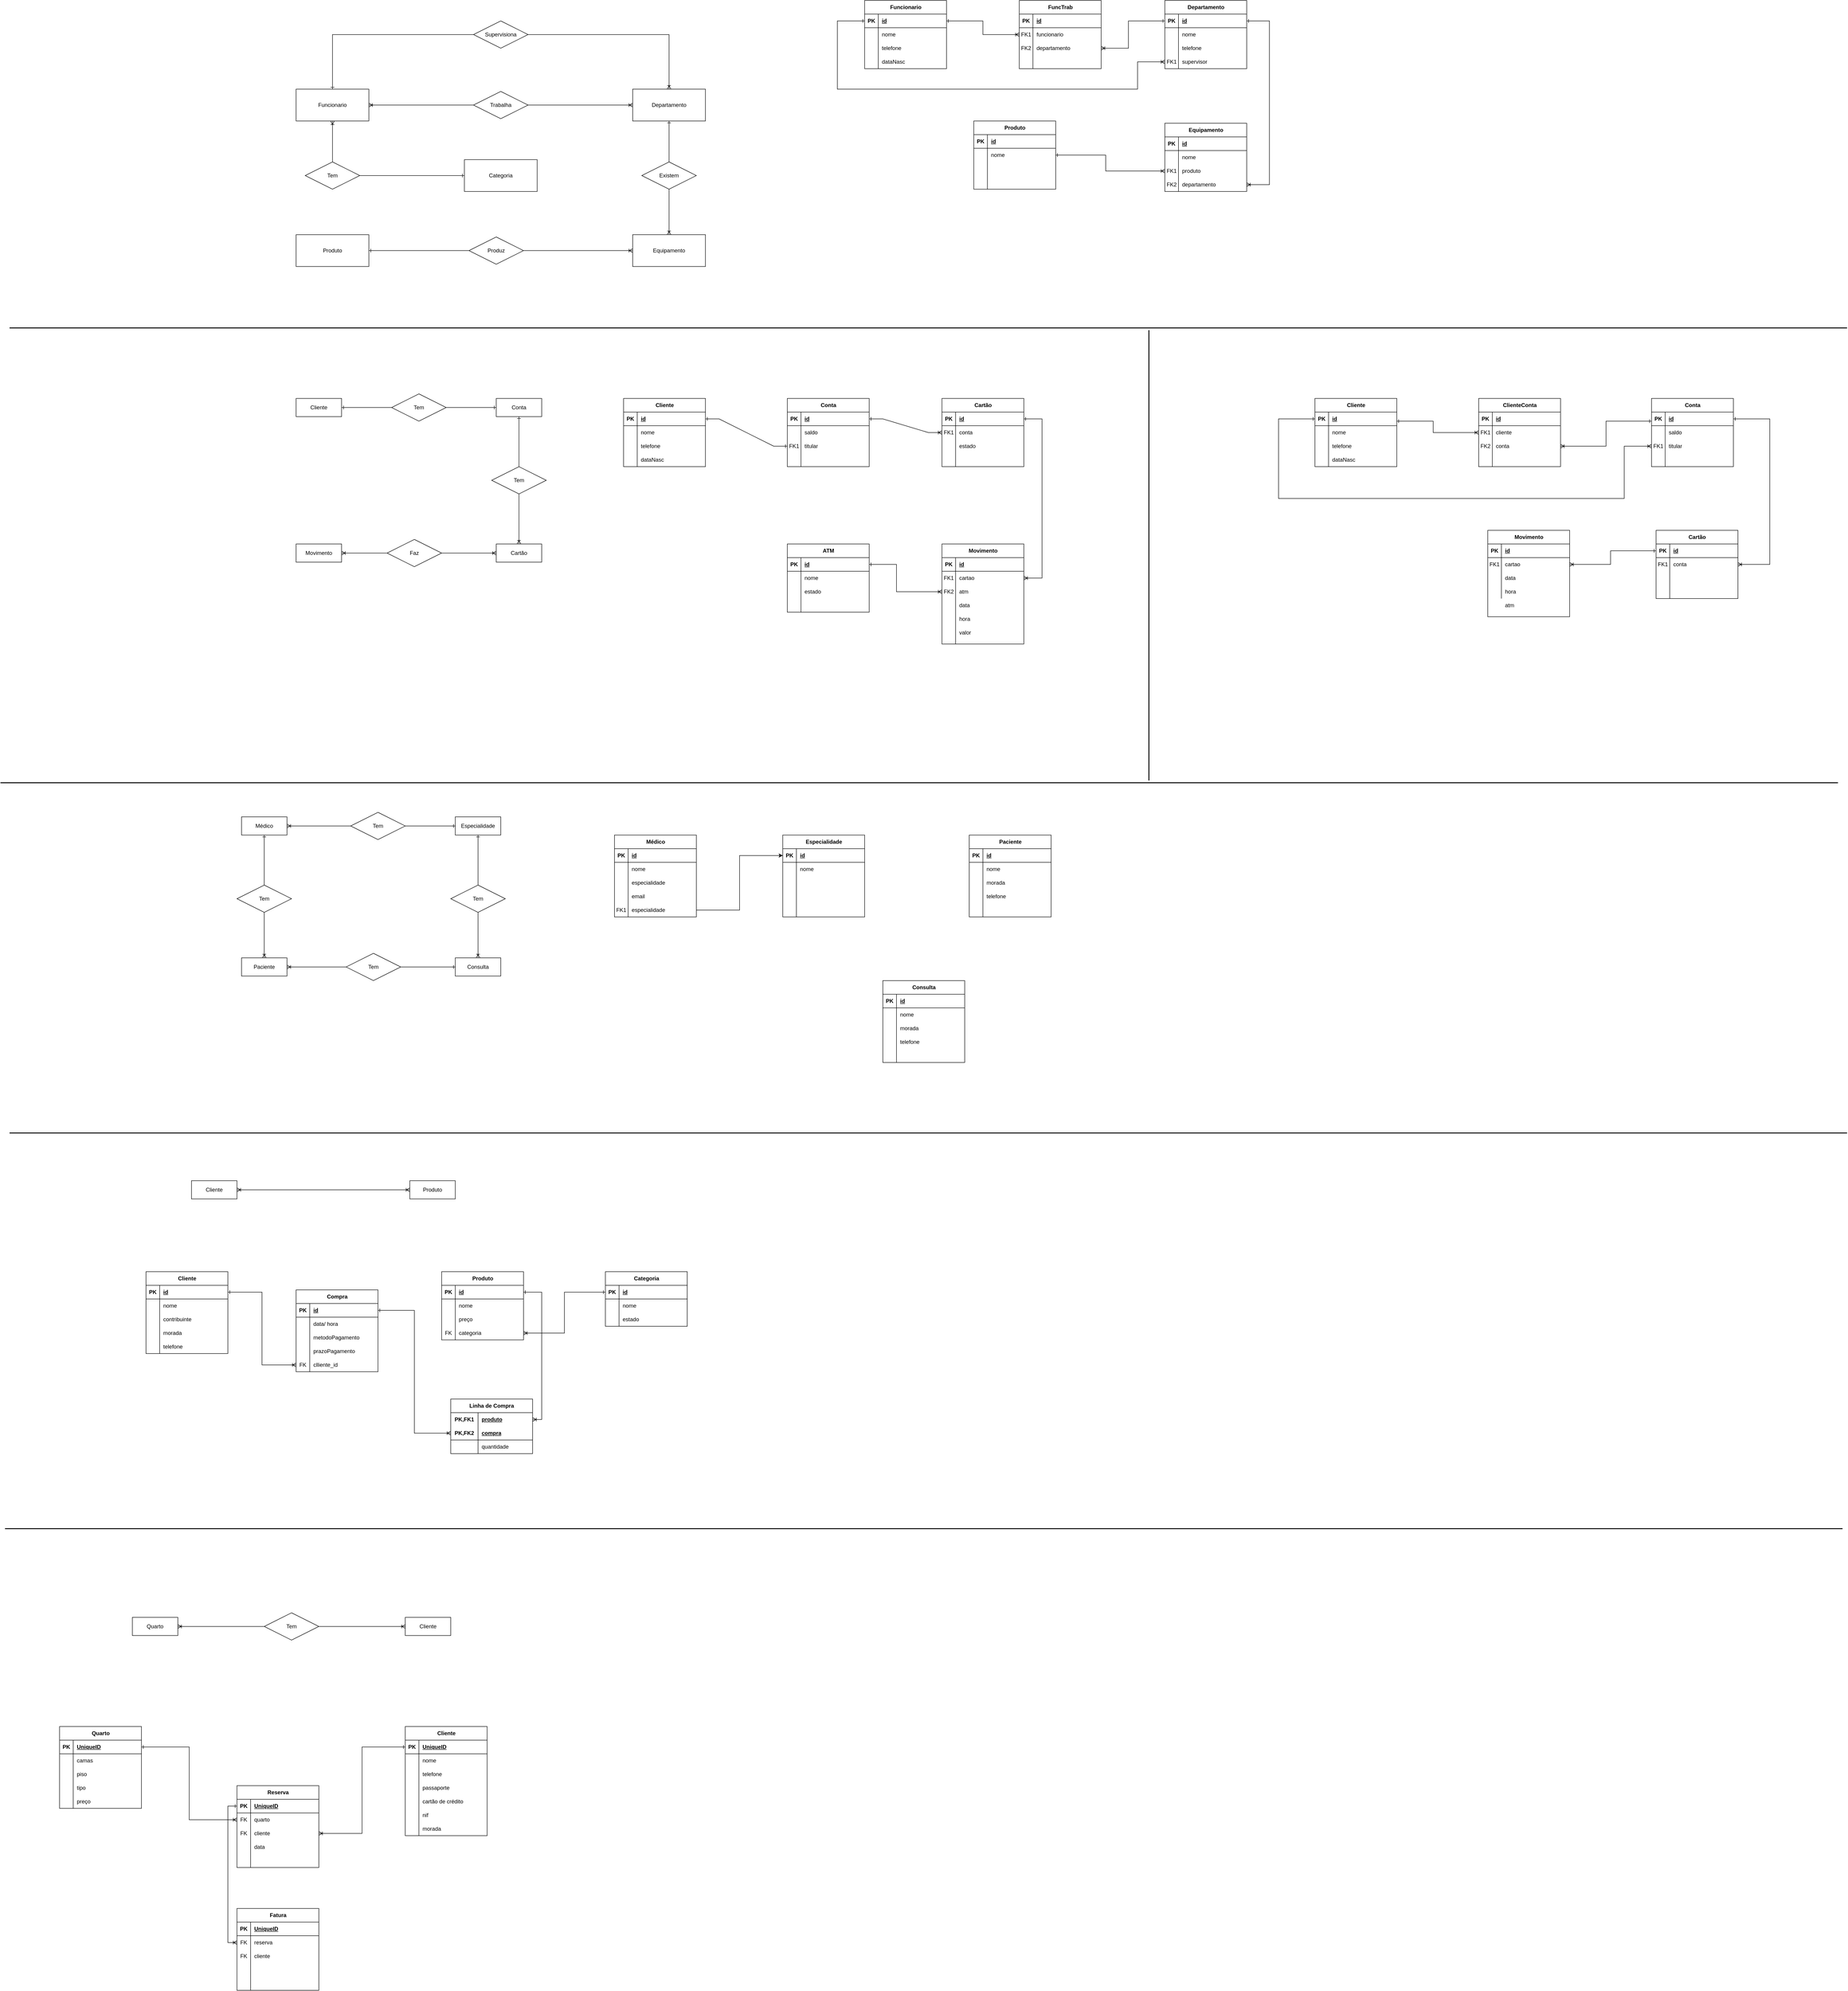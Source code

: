 <mxfile version="24.0.1" type="device">
  <diagram name="Página-1" id="VZlk9up-dA0_tyOoKfGq">
    <mxGraphModel dx="2234" dy="1546" grid="1" gridSize="10" guides="1" tooltips="1" connect="1" arrows="1" fold="1" page="0" pageScale="1" pageWidth="827" pageHeight="1169" math="0" shadow="0">
      <root>
        <mxCell id="0" />
        <mxCell id="1" parent="0" />
        <mxCell id="e-pKJi0huuznJ5cY6o9Z-13" value="Funcionario" style="html=1;align=center;verticalAlign=middle;dashed=0;whiteSpace=wrap;" parent="1" vertex="1">
          <mxGeometry x="-120" y="-600" width="160" height="70" as="geometry" />
        </mxCell>
        <mxCell id="e-pKJi0huuznJ5cY6o9Z-14" value="Departamento" style="html=1;align=center;verticalAlign=middle;dashed=0;whiteSpace=wrap;" parent="1" vertex="1">
          <mxGeometry x="620" y="-600" width="160" height="70" as="geometry" />
        </mxCell>
        <mxCell id="e-pKJi0huuznJ5cY6o9Z-16" value="Equipamento" style="html=1;align=center;verticalAlign=middle;dashed=0;whiteSpace=wrap;" parent="1" vertex="1">
          <mxGeometry x="620" y="-280" width="160" height="70" as="geometry" />
        </mxCell>
        <mxCell id="e-pKJi0huuznJ5cY6o9Z-17" value="Produto" style="html=1;align=center;verticalAlign=middle;dashed=0;whiteSpace=wrap;" parent="1" vertex="1">
          <mxGeometry x="-120" y="-280" width="160" height="70" as="geometry" />
        </mxCell>
        <mxCell id="e-pKJi0huuznJ5cY6o9Z-23" value="" style="endArrow=none;html=1;rounded=0;exitX=1;exitY=0.5;exitDx=0;exitDy=0;startArrow=ERoneToMany;startFill=0;entryX=0;entryY=0.5;entryDx=0;entryDy=0;" parent="1" source="e-pKJi0huuznJ5cY6o9Z-13" target="e-pKJi0huuznJ5cY6o9Z-82" edge="1">
          <mxGeometry width="50" height="50" relative="1" as="geometry">
            <mxPoint x="390" y="-250" as="sourcePoint" />
            <mxPoint x="259.95" y="-565" as="targetPoint" />
          </mxGeometry>
        </mxCell>
        <mxCell id="e-pKJi0huuznJ5cY6o9Z-24" value="" style="endArrow=none;html=1;rounded=0;startArrow=ERoneToMany;startFill=0;exitX=0;exitY=0.5;exitDx=0;exitDy=0;entryX=1;entryY=0.5;entryDx=0;entryDy=0;" parent="1" source="e-pKJi0huuznJ5cY6o9Z-14" target="e-pKJi0huuznJ5cY6o9Z-82" edge="1">
          <mxGeometry width="50" height="50" relative="1" as="geometry">
            <mxPoint x="470" y="-480" as="sourcePoint" />
            <mxPoint x="403.05" y="-564.01" as="targetPoint" />
          </mxGeometry>
        </mxCell>
        <mxCell id="e-pKJi0huuznJ5cY6o9Z-27" value="" style="endArrow=none;html=1;rounded=0;startArrow=ERone;startFill=0;exitX=0.5;exitY=1;exitDx=0;exitDy=0;entryX=0.5;entryY=0;entryDx=0;entryDy=0;" parent="1" source="e-pKJi0huuznJ5cY6o9Z-14" target="e-pKJi0huuznJ5cY6o9Z-83" edge="1">
          <mxGeometry width="50" height="50" relative="1" as="geometry">
            <mxPoint x="390" y="-250" as="sourcePoint" />
            <mxPoint x="701.05" y="-436.04" as="targetPoint" />
          </mxGeometry>
        </mxCell>
        <mxCell id="e-pKJi0huuznJ5cY6o9Z-28" value="" style="endArrow=none;html=1;rounded=0;entryX=0.5;entryY=1;entryDx=0;entryDy=0;startArrow=ERoneToMany;startFill=0;" parent="1" source="e-pKJi0huuznJ5cY6o9Z-16" target="e-pKJi0huuznJ5cY6o9Z-83" edge="1">
          <mxGeometry width="50" height="50" relative="1" as="geometry">
            <mxPoint x="700" y="-265" as="sourcePoint" />
            <mxPoint x="700" y="-350" as="targetPoint" />
          </mxGeometry>
        </mxCell>
        <mxCell id="e-pKJi0huuznJ5cY6o9Z-32" value="" style="endArrow=none;html=1;rounded=0;startArrow=ERoneToMany;startFill=0;exitX=0;exitY=0.5;exitDx=0;exitDy=0;entryX=1;entryY=0.5;entryDx=0;entryDy=0;" parent="1" source="e-pKJi0huuznJ5cY6o9Z-16" target="e-pKJi0huuznJ5cY6o9Z-84" edge="1">
          <mxGeometry width="50" height="50" relative="1" as="geometry">
            <mxPoint x="390" y="-270" as="sourcePoint" />
            <mxPoint x="400" y="-245" as="targetPoint" />
          </mxGeometry>
        </mxCell>
        <mxCell id="e-pKJi0huuznJ5cY6o9Z-33" value="" style="endArrow=none;html=1;rounded=0;startArrow=ERone;startFill=0;exitX=1;exitY=0.5;exitDx=0;exitDy=0;entryX=0;entryY=0.5;entryDx=0;entryDy=0;" parent="1" source="e-pKJi0huuznJ5cY6o9Z-17" target="e-pKJi0huuznJ5cY6o9Z-84" edge="1">
          <mxGeometry width="50" height="50" relative="1" as="geometry">
            <mxPoint x="150" y="-260" as="sourcePoint" />
            <mxPoint x="250" y="-245" as="targetPoint" />
          </mxGeometry>
        </mxCell>
        <mxCell id="e-pKJi0huuznJ5cY6o9Z-77" value="Supervisiona" style="shape=rhombus;perimeter=rhombusPerimeter;whiteSpace=wrap;html=1;align=center;" parent="1" vertex="1">
          <mxGeometry x="270" y="-750" width="120" height="60" as="geometry" />
        </mxCell>
        <mxCell id="e-pKJi0huuznJ5cY6o9Z-79" value="" style="endArrow=none;html=1;rounded=0;entryX=0;entryY=0.5;entryDx=0;entryDy=0;startArrow=ERone;startFill=0;" parent="1" target="e-pKJi0huuznJ5cY6o9Z-77" edge="1">
          <mxGeometry width="50" height="50" relative="1" as="geometry">
            <mxPoint x="-40" y="-600" as="sourcePoint" />
            <mxPoint x="350" y="-520" as="targetPoint" />
            <Array as="points">
              <mxPoint x="-40" y="-720" />
            </Array>
          </mxGeometry>
        </mxCell>
        <mxCell id="e-pKJi0huuznJ5cY6o9Z-80" value="" style="endArrow=none;html=1;rounded=0;entryX=1;entryY=0.5;entryDx=0;entryDy=0;startArrow=ERoneToMany;startFill=0;" parent="1" target="e-pKJi0huuznJ5cY6o9Z-77" edge="1">
          <mxGeometry width="50" height="50" relative="1" as="geometry">
            <mxPoint x="700" y="-600" as="sourcePoint" />
            <mxPoint x="350" y="-520" as="targetPoint" />
            <Array as="points">
              <mxPoint x="700" y="-720" />
            </Array>
          </mxGeometry>
        </mxCell>
        <mxCell id="e-pKJi0huuznJ5cY6o9Z-82" value="Trabalha" style="shape=rhombus;perimeter=rhombusPerimeter;whiteSpace=wrap;html=1;align=center;" parent="1" vertex="1">
          <mxGeometry x="270" y="-595" width="120" height="60" as="geometry" />
        </mxCell>
        <mxCell id="e-pKJi0huuznJ5cY6o9Z-83" value="Existem" style="shape=rhombus;perimeter=rhombusPerimeter;whiteSpace=wrap;html=1;align=center;" parent="1" vertex="1">
          <mxGeometry x="640" y="-440" width="120" height="60" as="geometry" />
        </mxCell>
        <mxCell id="e-pKJi0huuznJ5cY6o9Z-84" value="Produz" style="shape=rhombus;perimeter=rhombusPerimeter;whiteSpace=wrap;html=1;align=center;" parent="1" vertex="1">
          <mxGeometry x="260" y="-275" width="120" height="60" as="geometry" />
        </mxCell>
        <mxCell id="e-pKJi0huuznJ5cY6o9Z-85" value="Tem" style="shape=rhombus;perimeter=rhombusPerimeter;whiteSpace=wrap;html=1;align=center;" parent="1" vertex="1">
          <mxGeometry x="-100" y="-440" width="120" height="60" as="geometry" />
        </mxCell>
        <mxCell id="e-pKJi0huuznJ5cY6o9Z-86" value="Categoria" style="html=1;align=center;verticalAlign=middle;dashed=0;whiteSpace=wrap;" parent="1" vertex="1">
          <mxGeometry x="250" y="-445" width="160" height="70" as="geometry" />
        </mxCell>
        <mxCell id="e-pKJi0huuznJ5cY6o9Z-87" value="" style="endArrow=none;html=1;rounded=0;exitX=0.5;exitY=1;exitDx=0;exitDy=0;entryX=0.5;entryY=0;entryDx=0;entryDy=0;startArrow=ERoneToMany;startFill=0;" parent="1" source="e-pKJi0huuznJ5cY6o9Z-13" target="e-pKJi0huuznJ5cY6o9Z-85" edge="1">
          <mxGeometry width="50" height="50" relative="1" as="geometry">
            <mxPoint x="300" y="-510" as="sourcePoint" />
            <mxPoint x="350" y="-560" as="targetPoint" />
          </mxGeometry>
        </mxCell>
        <mxCell id="e-pKJi0huuznJ5cY6o9Z-88" value="" style="endArrow=none;html=1;rounded=0;exitX=0;exitY=0.5;exitDx=0;exitDy=0;entryX=1;entryY=0.5;entryDx=0;entryDy=0;startArrow=ERone;startFill=0;" parent="1" source="e-pKJi0huuznJ5cY6o9Z-86" target="e-pKJi0huuznJ5cY6o9Z-85" edge="1">
          <mxGeometry width="50" height="50" relative="1" as="geometry">
            <mxPoint x="350" y="-560" as="sourcePoint" />
            <mxPoint x="300" y="-510" as="targetPoint" />
          </mxGeometry>
        </mxCell>
        <mxCell id="e-pKJi0huuznJ5cY6o9Z-114" value="Funcionario" style="shape=table;startSize=30;container=1;collapsible=1;childLayout=tableLayout;fixedRows=1;rowLines=0;fontStyle=1;align=center;resizeLast=1;html=1;" parent="1" vertex="1">
          <mxGeometry x="1130" y="-795" width="180" height="150" as="geometry" />
        </mxCell>
        <mxCell id="e-pKJi0huuznJ5cY6o9Z-115" value="" style="shape=tableRow;horizontal=0;startSize=0;swimlaneHead=0;swimlaneBody=0;fillColor=none;collapsible=0;dropTarget=0;points=[[0,0.5],[1,0.5]];portConstraint=eastwest;top=0;left=0;right=0;bottom=1;" parent="e-pKJi0huuznJ5cY6o9Z-114" vertex="1">
          <mxGeometry y="30" width="180" height="30" as="geometry" />
        </mxCell>
        <mxCell id="e-pKJi0huuznJ5cY6o9Z-116" value="PK" style="shape=partialRectangle;connectable=0;fillColor=none;top=0;left=0;bottom=0;right=0;fontStyle=1;overflow=hidden;whiteSpace=wrap;html=1;" parent="e-pKJi0huuznJ5cY6o9Z-115" vertex="1">
          <mxGeometry width="30" height="30" as="geometry">
            <mxRectangle width="30" height="30" as="alternateBounds" />
          </mxGeometry>
        </mxCell>
        <mxCell id="e-pKJi0huuznJ5cY6o9Z-117" value="id" style="shape=partialRectangle;connectable=0;fillColor=none;top=0;left=0;bottom=0;right=0;align=left;spacingLeft=6;fontStyle=5;overflow=hidden;whiteSpace=wrap;html=1;" parent="e-pKJi0huuznJ5cY6o9Z-115" vertex="1">
          <mxGeometry x="30" width="150" height="30" as="geometry">
            <mxRectangle width="150" height="30" as="alternateBounds" />
          </mxGeometry>
        </mxCell>
        <mxCell id="e-pKJi0huuznJ5cY6o9Z-118" value="" style="shape=tableRow;horizontal=0;startSize=0;swimlaneHead=0;swimlaneBody=0;fillColor=none;collapsible=0;dropTarget=0;points=[[0,0.5],[1,0.5]];portConstraint=eastwest;top=0;left=0;right=0;bottom=0;" parent="e-pKJi0huuznJ5cY6o9Z-114" vertex="1">
          <mxGeometry y="60" width="180" height="30" as="geometry" />
        </mxCell>
        <mxCell id="e-pKJi0huuznJ5cY6o9Z-119" value="" style="shape=partialRectangle;connectable=0;fillColor=none;top=0;left=0;bottom=0;right=0;editable=1;overflow=hidden;whiteSpace=wrap;html=1;" parent="e-pKJi0huuznJ5cY6o9Z-118" vertex="1">
          <mxGeometry width="30" height="30" as="geometry">
            <mxRectangle width="30" height="30" as="alternateBounds" />
          </mxGeometry>
        </mxCell>
        <mxCell id="e-pKJi0huuznJ5cY6o9Z-120" value="nome" style="shape=partialRectangle;connectable=0;fillColor=none;top=0;left=0;bottom=0;right=0;align=left;spacingLeft=6;overflow=hidden;whiteSpace=wrap;html=1;" parent="e-pKJi0huuznJ5cY6o9Z-118" vertex="1">
          <mxGeometry x="30" width="150" height="30" as="geometry">
            <mxRectangle width="150" height="30" as="alternateBounds" />
          </mxGeometry>
        </mxCell>
        <mxCell id="e-pKJi0huuznJ5cY6o9Z-121" value="" style="shape=tableRow;horizontal=0;startSize=0;swimlaneHead=0;swimlaneBody=0;fillColor=none;collapsible=0;dropTarget=0;points=[[0,0.5],[1,0.5]];portConstraint=eastwest;top=0;left=0;right=0;bottom=0;" parent="e-pKJi0huuznJ5cY6o9Z-114" vertex="1">
          <mxGeometry y="90" width="180" height="30" as="geometry" />
        </mxCell>
        <mxCell id="e-pKJi0huuznJ5cY6o9Z-122" value="" style="shape=partialRectangle;connectable=0;fillColor=none;top=0;left=0;bottom=0;right=0;editable=1;overflow=hidden;whiteSpace=wrap;html=1;" parent="e-pKJi0huuznJ5cY6o9Z-121" vertex="1">
          <mxGeometry width="30" height="30" as="geometry">
            <mxRectangle width="30" height="30" as="alternateBounds" />
          </mxGeometry>
        </mxCell>
        <mxCell id="e-pKJi0huuznJ5cY6o9Z-123" value="telefone" style="shape=partialRectangle;connectable=0;fillColor=none;top=0;left=0;bottom=0;right=0;align=left;spacingLeft=6;overflow=hidden;whiteSpace=wrap;html=1;" parent="e-pKJi0huuznJ5cY6o9Z-121" vertex="1">
          <mxGeometry x="30" width="150" height="30" as="geometry">
            <mxRectangle width="150" height="30" as="alternateBounds" />
          </mxGeometry>
        </mxCell>
        <mxCell id="e-pKJi0huuznJ5cY6o9Z-124" value="" style="shape=tableRow;horizontal=0;startSize=0;swimlaneHead=0;swimlaneBody=0;fillColor=none;collapsible=0;dropTarget=0;points=[[0,0.5],[1,0.5]];portConstraint=eastwest;top=0;left=0;right=0;bottom=0;" parent="e-pKJi0huuznJ5cY6o9Z-114" vertex="1">
          <mxGeometry y="120" width="180" height="30" as="geometry" />
        </mxCell>
        <mxCell id="e-pKJi0huuznJ5cY6o9Z-125" value="" style="shape=partialRectangle;connectable=0;fillColor=none;top=0;left=0;bottom=0;right=0;editable=1;overflow=hidden;whiteSpace=wrap;html=1;" parent="e-pKJi0huuznJ5cY6o9Z-124" vertex="1">
          <mxGeometry width="30" height="30" as="geometry">
            <mxRectangle width="30" height="30" as="alternateBounds" />
          </mxGeometry>
        </mxCell>
        <mxCell id="e-pKJi0huuznJ5cY6o9Z-126" value="dataNasc" style="shape=partialRectangle;connectable=0;fillColor=none;top=0;left=0;bottom=0;right=0;align=left;spacingLeft=6;overflow=hidden;whiteSpace=wrap;html=1;" parent="e-pKJi0huuznJ5cY6o9Z-124" vertex="1">
          <mxGeometry x="30" width="150" height="30" as="geometry">
            <mxRectangle width="150" height="30" as="alternateBounds" />
          </mxGeometry>
        </mxCell>
        <mxCell id="e-pKJi0huuznJ5cY6o9Z-127" value="FuncTrab" style="shape=table;startSize=30;container=1;collapsible=1;childLayout=tableLayout;fixedRows=1;rowLines=0;fontStyle=1;align=center;resizeLast=1;html=1;" parent="1" vertex="1">
          <mxGeometry x="1470" y="-795" width="180" height="150" as="geometry" />
        </mxCell>
        <mxCell id="e-pKJi0huuznJ5cY6o9Z-128" value="" style="shape=tableRow;horizontal=0;startSize=0;swimlaneHead=0;swimlaneBody=0;fillColor=none;collapsible=0;dropTarget=0;points=[[0,0.5],[1,0.5]];portConstraint=eastwest;top=0;left=0;right=0;bottom=1;" parent="e-pKJi0huuznJ5cY6o9Z-127" vertex="1">
          <mxGeometry y="30" width="180" height="30" as="geometry" />
        </mxCell>
        <mxCell id="e-pKJi0huuznJ5cY6o9Z-129" value="PK" style="shape=partialRectangle;connectable=0;fillColor=none;top=0;left=0;bottom=0;right=0;fontStyle=1;overflow=hidden;whiteSpace=wrap;html=1;" parent="e-pKJi0huuznJ5cY6o9Z-128" vertex="1">
          <mxGeometry width="30" height="30" as="geometry">
            <mxRectangle width="30" height="30" as="alternateBounds" />
          </mxGeometry>
        </mxCell>
        <mxCell id="e-pKJi0huuznJ5cY6o9Z-130" value="id" style="shape=partialRectangle;connectable=0;fillColor=none;top=0;left=0;bottom=0;right=0;align=left;spacingLeft=6;fontStyle=5;overflow=hidden;whiteSpace=wrap;html=1;" parent="e-pKJi0huuznJ5cY6o9Z-128" vertex="1">
          <mxGeometry x="30" width="150" height="30" as="geometry">
            <mxRectangle width="150" height="30" as="alternateBounds" />
          </mxGeometry>
        </mxCell>
        <mxCell id="e-pKJi0huuznJ5cY6o9Z-131" value="" style="shape=tableRow;horizontal=0;startSize=0;swimlaneHead=0;swimlaneBody=0;fillColor=none;collapsible=0;dropTarget=0;points=[[0,0.5],[1,0.5]];portConstraint=eastwest;top=0;left=0;right=0;bottom=0;" parent="e-pKJi0huuznJ5cY6o9Z-127" vertex="1">
          <mxGeometry y="60" width="180" height="30" as="geometry" />
        </mxCell>
        <mxCell id="e-pKJi0huuznJ5cY6o9Z-132" value="FK1" style="shape=partialRectangle;connectable=0;fillColor=none;top=0;left=0;bottom=0;right=0;editable=1;overflow=hidden;whiteSpace=wrap;html=1;" parent="e-pKJi0huuznJ5cY6o9Z-131" vertex="1">
          <mxGeometry width="30" height="30" as="geometry">
            <mxRectangle width="30" height="30" as="alternateBounds" />
          </mxGeometry>
        </mxCell>
        <mxCell id="e-pKJi0huuznJ5cY6o9Z-133" value="funcionario" style="shape=partialRectangle;connectable=0;fillColor=none;top=0;left=0;bottom=0;right=0;align=left;spacingLeft=6;overflow=hidden;whiteSpace=wrap;html=1;" parent="e-pKJi0huuznJ5cY6o9Z-131" vertex="1">
          <mxGeometry x="30" width="150" height="30" as="geometry">
            <mxRectangle width="150" height="30" as="alternateBounds" />
          </mxGeometry>
        </mxCell>
        <mxCell id="e-pKJi0huuznJ5cY6o9Z-134" value="" style="shape=tableRow;horizontal=0;startSize=0;swimlaneHead=0;swimlaneBody=0;fillColor=none;collapsible=0;dropTarget=0;points=[[0,0.5],[1,0.5]];portConstraint=eastwest;top=0;left=0;right=0;bottom=0;" parent="e-pKJi0huuznJ5cY6o9Z-127" vertex="1">
          <mxGeometry y="90" width="180" height="30" as="geometry" />
        </mxCell>
        <mxCell id="e-pKJi0huuznJ5cY6o9Z-135" value="FK2" style="shape=partialRectangle;connectable=0;fillColor=none;top=0;left=0;bottom=0;right=0;editable=1;overflow=hidden;whiteSpace=wrap;html=1;" parent="e-pKJi0huuznJ5cY6o9Z-134" vertex="1">
          <mxGeometry width="30" height="30" as="geometry">
            <mxRectangle width="30" height="30" as="alternateBounds" />
          </mxGeometry>
        </mxCell>
        <mxCell id="e-pKJi0huuznJ5cY6o9Z-136" value="departamento" style="shape=partialRectangle;connectable=0;fillColor=none;top=0;left=0;bottom=0;right=0;align=left;spacingLeft=6;overflow=hidden;whiteSpace=wrap;html=1;" parent="e-pKJi0huuznJ5cY6o9Z-134" vertex="1">
          <mxGeometry x="30" width="150" height="30" as="geometry">
            <mxRectangle width="150" height="30" as="alternateBounds" />
          </mxGeometry>
        </mxCell>
        <mxCell id="e-pKJi0huuznJ5cY6o9Z-137" value="" style="shape=tableRow;horizontal=0;startSize=0;swimlaneHead=0;swimlaneBody=0;fillColor=none;collapsible=0;dropTarget=0;points=[[0,0.5],[1,0.5]];portConstraint=eastwest;top=0;left=0;right=0;bottom=0;" parent="e-pKJi0huuznJ5cY6o9Z-127" vertex="1">
          <mxGeometry y="120" width="180" height="30" as="geometry" />
        </mxCell>
        <mxCell id="e-pKJi0huuznJ5cY6o9Z-138" value="" style="shape=partialRectangle;connectable=0;fillColor=none;top=0;left=0;bottom=0;right=0;editable=1;overflow=hidden;whiteSpace=wrap;html=1;" parent="e-pKJi0huuznJ5cY6o9Z-137" vertex="1">
          <mxGeometry width="30" height="30" as="geometry">
            <mxRectangle width="30" height="30" as="alternateBounds" />
          </mxGeometry>
        </mxCell>
        <mxCell id="e-pKJi0huuznJ5cY6o9Z-139" value="" style="shape=partialRectangle;connectable=0;fillColor=none;top=0;left=0;bottom=0;right=0;align=left;spacingLeft=6;overflow=hidden;whiteSpace=wrap;html=1;" parent="e-pKJi0huuznJ5cY6o9Z-137" vertex="1">
          <mxGeometry x="30" width="150" height="30" as="geometry">
            <mxRectangle width="150" height="30" as="alternateBounds" />
          </mxGeometry>
        </mxCell>
        <mxCell id="e-pKJi0huuznJ5cY6o9Z-140" value="Departamento" style="shape=table;startSize=30;container=1;collapsible=1;childLayout=tableLayout;fixedRows=1;rowLines=0;fontStyle=1;align=center;resizeLast=1;html=1;" parent="1" vertex="1">
          <mxGeometry x="1790" y="-795" width="180" height="150" as="geometry" />
        </mxCell>
        <mxCell id="e-pKJi0huuznJ5cY6o9Z-141" value="" style="shape=tableRow;horizontal=0;startSize=0;swimlaneHead=0;swimlaneBody=0;fillColor=none;collapsible=0;dropTarget=0;points=[[0,0.5],[1,0.5]];portConstraint=eastwest;top=0;left=0;right=0;bottom=1;" parent="e-pKJi0huuznJ5cY6o9Z-140" vertex="1">
          <mxGeometry y="30" width="180" height="30" as="geometry" />
        </mxCell>
        <mxCell id="e-pKJi0huuznJ5cY6o9Z-142" value="PK" style="shape=partialRectangle;connectable=0;fillColor=none;top=0;left=0;bottom=0;right=0;fontStyle=1;overflow=hidden;whiteSpace=wrap;html=1;" parent="e-pKJi0huuznJ5cY6o9Z-141" vertex="1">
          <mxGeometry width="30" height="30" as="geometry">
            <mxRectangle width="30" height="30" as="alternateBounds" />
          </mxGeometry>
        </mxCell>
        <mxCell id="e-pKJi0huuznJ5cY6o9Z-143" value="id" style="shape=partialRectangle;connectable=0;fillColor=none;top=0;left=0;bottom=0;right=0;align=left;spacingLeft=6;fontStyle=5;overflow=hidden;whiteSpace=wrap;html=1;" parent="e-pKJi0huuznJ5cY6o9Z-141" vertex="1">
          <mxGeometry x="30" width="150" height="30" as="geometry">
            <mxRectangle width="150" height="30" as="alternateBounds" />
          </mxGeometry>
        </mxCell>
        <mxCell id="e-pKJi0huuznJ5cY6o9Z-144" value="" style="shape=tableRow;horizontal=0;startSize=0;swimlaneHead=0;swimlaneBody=0;fillColor=none;collapsible=0;dropTarget=0;points=[[0,0.5],[1,0.5]];portConstraint=eastwest;top=0;left=0;right=0;bottom=0;" parent="e-pKJi0huuznJ5cY6o9Z-140" vertex="1">
          <mxGeometry y="60" width="180" height="30" as="geometry" />
        </mxCell>
        <mxCell id="e-pKJi0huuznJ5cY6o9Z-145" value="" style="shape=partialRectangle;connectable=0;fillColor=none;top=0;left=0;bottom=0;right=0;editable=1;overflow=hidden;whiteSpace=wrap;html=1;" parent="e-pKJi0huuznJ5cY6o9Z-144" vertex="1">
          <mxGeometry width="30" height="30" as="geometry">
            <mxRectangle width="30" height="30" as="alternateBounds" />
          </mxGeometry>
        </mxCell>
        <mxCell id="e-pKJi0huuznJ5cY6o9Z-146" value="nome" style="shape=partialRectangle;connectable=0;fillColor=none;top=0;left=0;bottom=0;right=0;align=left;spacingLeft=6;overflow=hidden;whiteSpace=wrap;html=1;" parent="e-pKJi0huuznJ5cY6o9Z-144" vertex="1">
          <mxGeometry x="30" width="150" height="30" as="geometry">
            <mxRectangle width="150" height="30" as="alternateBounds" />
          </mxGeometry>
        </mxCell>
        <mxCell id="e-pKJi0huuznJ5cY6o9Z-147" value="" style="shape=tableRow;horizontal=0;startSize=0;swimlaneHead=0;swimlaneBody=0;fillColor=none;collapsible=0;dropTarget=0;points=[[0,0.5],[1,0.5]];portConstraint=eastwest;top=0;left=0;right=0;bottom=0;" parent="e-pKJi0huuznJ5cY6o9Z-140" vertex="1">
          <mxGeometry y="90" width="180" height="30" as="geometry" />
        </mxCell>
        <mxCell id="e-pKJi0huuznJ5cY6o9Z-148" value="" style="shape=partialRectangle;connectable=0;fillColor=none;top=0;left=0;bottom=0;right=0;editable=1;overflow=hidden;whiteSpace=wrap;html=1;" parent="e-pKJi0huuznJ5cY6o9Z-147" vertex="1">
          <mxGeometry width="30" height="30" as="geometry">
            <mxRectangle width="30" height="30" as="alternateBounds" />
          </mxGeometry>
        </mxCell>
        <mxCell id="e-pKJi0huuznJ5cY6o9Z-149" value="telefone" style="shape=partialRectangle;connectable=0;fillColor=none;top=0;left=0;bottom=0;right=0;align=left;spacingLeft=6;overflow=hidden;whiteSpace=wrap;html=1;" parent="e-pKJi0huuznJ5cY6o9Z-147" vertex="1">
          <mxGeometry x="30" width="150" height="30" as="geometry">
            <mxRectangle width="150" height="30" as="alternateBounds" />
          </mxGeometry>
        </mxCell>
        <mxCell id="e-pKJi0huuznJ5cY6o9Z-150" value="" style="shape=tableRow;horizontal=0;startSize=0;swimlaneHead=0;swimlaneBody=0;fillColor=none;collapsible=0;dropTarget=0;points=[[0,0.5],[1,0.5]];portConstraint=eastwest;top=0;left=0;right=0;bottom=0;" parent="e-pKJi0huuznJ5cY6o9Z-140" vertex="1">
          <mxGeometry y="120" width="180" height="30" as="geometry" />
        </mxCell>
        <mxCell id="e-pKJi0huuznJ5cY6o9Z-151" value="FK1" style="shape=partialRectangle;connectable=0;fillColor=none;top=0;left=0;bottom=0;right=0;editable=1;overflow=hidden;whiteSpace=wrap;html=1;" parent="e-pKJi0huuznJ5cY6o9Z-150" vertex="1">
          <mxGeometry width="30" height="30" as="geometry">
            <mxRectangle width="30" height="30" as="alternateBounds" />
          </mxGeometry>
        </mxCell>
        <mxCell id="e-pKJi0huuznJ5cY6o9Z-152" value="supervisor" style="shape=partialRectangle;connectable=0;fillColor=none;top=0;left=0;bottom=0;right=0;align=left;spacingLeft=6;overflow=hidden;whiteSpace=wrap;html=1;" parent="e-pKJi0huuznJ5cY6o9Z-150" vertex="1">
          <mxGeometry x="30" width="150" height="30" as="geometry">
            <mxRectangle width="150" height="30" as="alternateBounds" />
          </mxGeometry>
        </mxCell>
        <mxCell id="e-pKJi0huuznJ5cY6o9Z-155" value="Equipamento" style="shape=table;startSize=30;container=1;collapsible=1;childLayout=tableLayout;fixedRows=1;rowLines=0;fontStyle=1;align=center;resizeLast=1;html=1;" parent="1" vertex="1">
          <mxGeometry x="1790" y="-525" width="180" height="150" as="geometry" />
        </mxCell>
        <mxCell id="e-pKJi0huuznJ5cY6o9Z-156" value="" style="shape=tableRow;horizontal=0;startSize=0;swimlaneHead=0;swimlaneBody=0;fillColor=none;collapsible=0;dropTarget=0;points=[[0,0.5],[1,0.5]];portConstraint=eastwest;top=0;left=0;right=0;bottom=1;" parent="e-pKJi0huuznJ5cY6o9Z-155" vertex="1">
          <mxGeometry y="30" width="180" height="30" as="geometry" />
        </mxCell>
        <mxCell id="e-pKJi0huuznJ5cY6o9Z-157" value="PK" style="shape=partialRectangle;connectable=0;fillColor=none;top=0;left=0;bottom=0;right=0;fontStyle=1;overflow=hidden;whiteSpace=wrap;html=1;" parent="e-pKJi0huuznJ5cY6o9Z-156" vertex="1">
          <mxGeometry width="30" height="30" as="geometry">
            <mxRectangle width="30" height="30" as="alternateBounds" />
          </mxGeometry>
        </mxCell>
        <mxCell id="e-pKJi0huuznJ5cY6o9Z-158" value="id" style="shape=partialRectangle;connectable=0;fillColor=none;top=0;left=0;bottom=0;right=0;align=left;spacingLeft=6;fontStyle=5;overflow=hidden;whiteSpace=wrap;html=1;" parent="e-pKJi0huuznJ5cY6o9Z-156" vertex="1">
          <mxGeometry x="30" width="150" height="30" as="geometry">
            <mxRectangle width="150" height="30" as="alternateBounds" />
          </mxGeometry>
        </mxCell>
        <mxCell id="e-pKJi0huuznJ5cY6o9Z-159" value="" style="shape=tableRow;horizontal=0;startSize=0;swimlaneHead=0;swimlaneBody=0;fillColor=none;collapsible=0;dropTarget=0;points=[[0,0.5],[1,0.5]];portConstraint=eastwest;top=0;left=0;right=0;bottom=0;" parent="e-pKJi0huuznJ5cY6o9Z-155" vertex="1">
          <mxGeometry y="60" width="180" height="30" as="geometry" />
        </mxCell>
        <mxCell id="e-pKJi0huuznJ5cY6o9Z-160" value="" style="shape=partialRectangle;connectable=0;fillColor=none;top=0;left=0;bottom=0;right=0;editable=1;overflow=hidden;whiteSpace=wrap;html=1;" parent="e-pKJi0huuznJ5cY6o9Z-159" vertex="1">
          <mxGeometry width="30" height="30" as="geometry">
            <mxRectangle width="30" height="30" as="alternateBounds" />
          </mxGeometry>
        </mxCell>
        <mxCell id="e-pKJi0huuznJ5cY6o9Z-161" value="nome" style="shape=partialRectangle;connectable=0;fillColor=none;top=0;left=0;bottom=0;right=0;align=left;spacingLeft=6;overflow=hidden;whiteSpace=wrap;html=1;" parent="e-pKJi0huuznJ5cY6o9Z-159" vertex="1">
          <mxGeometry x="30" width="150" height="30" as="geometry">
            <mxRectangle width="150" height="30" as="alternateBounds" />
          </mxGeometry>
        </mxCell>
        <mxCell id="e-pKJi0huuznJ5cY6o9Z-162" value="" style="shape=tableRow;horizontal=0;startSize=0;swimlaneHead=0;swimlaneBody=0;fillColor=none;collapsible=0;dropTarget=0;points=[[0,0.5],[1,0.5]];portConstraint=eastwest;top=0;left=0;right=0;bottom=0;" parent="e-pKJi0huuznJ5cY6o9Z-155" vertex="1">
          <mxGeometry y="90" width="180" height="30" as="geometry" />
        </mxCell>
        <mxCell id="e-pKJi0huuznJ5cY6o9Z-163" value="FK1" style="shape=partialRectangle;connectable=0;fillColor=none;top=0;left=0;bottom=0;right=0;editable=1;overflow=hidden;whiteSpace=wrap;html=1;" parent="e-pKJi0huuznJ5cY6o9Z-162" vertex="1">
          <mxGeometry width="30" height="30" as="geometry">
            <mxRectangle width="30" height="30" as="alternateBounds" />
          </mxGeometry>
        </mxCell>
        <mxCell id="e-pKJi0huuznJ5cY6o9Z-164" value="produto" style="shape=partialRectangle;connectable=0;fillColor=none;top=0;left=0;bottom=0;right=0;align=left;spacingLeft=6;overflow=hidden;whiteSpace=wrap;html=1;" parent="e-pKJi0huuznJ5cY6o9Z-162" vertex="1">
          <mxGeometry x="30" width="150" height="30" as="geometry">
            <mxRectangle width="150" height="30" as="alternateBounds" />
          </mxGeometry>
        </mxCell>
        <mxCell id="e-pKJi0huuznJ5cY6o9Z-165" value="" style="shape=tableRow;horizontal=0;startSize=0;swimlaneHead=0;swimlaneBody=0;fillColor=none;collapsible=0;dropTarget=0;points=[[0,0.5],[1,0.5]];portConstraint=eastwest;top=0;left=0;right=0;bottom=0;" parent="e-pKJi0huuznJ5cY6o9Z-155" vertex="1">
          <mxGeometry y="120" width="180" height="30" as="geometry" />
        </mxCell>
        <mxCell id="e-pKJi0huuznJ5cY6o9Z-166" value="FK2" style="shape=partialRectangle;connectable=0;fillColor=none;top=0;left=0;bottom=0;right=0;editable=1;overflow=hidden;whiteSpace=wrap;html=1;" parent="e-pKJi0huuznJ5cY6o9Z-165" vertex="1">
          <mxGeometry width="30" height="30" as="geometry">
            <mxRectangle width="30" height="30" as="alternateBounds" />
          </mxGeometry>
        </mxCell>
        <mxCell id="e-pKJi0huuznJ5cY6o9Z-167" value="departamento" style="shape=partialRectangle;connectable=0;fillColor=none;top=0;left=0;bottom=0;right=0;align=left;spacingLeft=6;overflow=hidden;whiteSpace=wrap;html=1;" parent="e-pKJi0huuznJ5cY6o9Z-165" vertex="1">
          <mxGeometry x="30" width="150" height="30" as="geometry">
            <mxRectangle width="150" height="30" as="alternateBounds" />
          </mxGeometry>
        </mxCell>
        <mxCell id="e-pKJi0huuznJ5cY6o9Z-169" value="Produto" style="shape=table;startSize=30;container=1;collapsible=1;childLayout=tableLayout;fixedRows=1;rowLines=0;fontStyle=1;align=center;resizeLast=1;html=1;" parent="1" vertex="1">
          <mxGeometry x="1370" y="-530" width="180" height="150" as="geometry" />
        </mxCell>
        <mxCell id="e-pKJi0huuznJ5cY6o9Z-170" value="" style="shape=tableRow;horizontal=0;startSize=0;swimlaneHead=0;swimlaneBody=0;fillColor=none;collapsible=0;dropTarget=0;points=[[0,0.5],[1,0.5]];portConstraint=eastwest;top=0;left=0;right=0;bottom=1;" parent="e-pKJi0huuznJ5cY6o9Z-169" vertex="1">
          <mxGeometry y="30" width="180" height="30" as="geometry" />
        </mxCell>
        <mxCell id="e-pKJi0huuznJ5cY6o9Z-171" value="PK" style="shape=partialRectangle;connectable=0;fillColor=none;top=0;left=0;bottom=0;right=0;fontStyle=1;overflow=hidden;whiteSpace=wrap;html=1;" parent="e-pKJi0huuznJ5cY6o9Z-170" vertex="1">
          <mxGeometry width="30" height="30" as="geometry">
            <mxRectangle width="30" height="30" as="alternateBounds" />
          </mxGeometry>
        </mxCell>
        <mxCell id="e-pKJi0huuznJ5cY6o9Z-172" value="id" style="shape=partialRectangle;connectable=0;fillColor=none;top=0;left=0;bottom=0;right=0;align=left;spacingLeft=6;fontStyle=5;overflow=hidden;whiteSpace=wrap;html=1;" parent="e-pKJi0huuznJ5cY6o9Z-170" vertex="1">
          <mxGeometry x="30" width="150" height="30" as="geometry">
            <mxRectangle width="150" height="30" as="alternateBounds" />
          </mxGeometry>
        </mxCell>
        <mxCell id="e-pKJi0huuznJ5cY6o9Z-173" value="" style="shape=tableRow;horizontal=0;startSize=0;swimlaneHead=0;swimlaneBody=0;fillColor=none;collapsible=0;dropTarget=0;points=[[0,0.5],[1,0.5]];portConstraint=eastwest;top=0;left=0;right=0;bottom=0;" parent="e-pKJi0huuznJ5cY6o9Z-169" vertex="1">
          <mxGeometry y="60" width="180" height="30" as="geometry" />
        </mxCell>
        <mxCell id="e-pKJi0huuznJ5cY6o9Z-174" value="" style="shape=partialRectangle;connectable=0;fillColor=none;top=0;left=0;bottom=0;right=0;editable=1;overflow=hidden;whiteSpace=wrap;html=1;" parent="e-pKJi0huuznJ5cY6o9Z-173" vertex="1">
          <mxGeometry width="30" height="30" as="geometry">
            <mxRectangle width="30" height="30" as="alternateBounds" />
          </mxGeometry>
        </mxCell>
        <mxCell id="e-pKJi0huuznJ5cY6o9Z-175" value="nome" style="shape=partialRectangle;connectable=0;fillColor=none;top=0;left=0;bottom=0;right=0;align=left;spacingLeft=6;overflow=hidden;whiteSpace=wrap;html=1;" parent="e-pKJi0huuznJ5cY6o9Z-173" vertex="1">
          <mxGeometry x="30" width="150" height="30" as="geometry">
            <mxRectangle width="150" height="30" as="alternateBounds" />
          </mxGeometry>
        </mxCell>
        <mxCell id="e-pKJi0huuznJ5cY6o9Z-176" value="" style="shape=tableRow;horizontal=0;startSize=0;swimlaneHead=0;swimlaneBody=0;fillColor=none;collapsible=0;dropTarget=0;points=[[0,0.5],[1,0.5]];portConstraint=eastwest;top=0;left=0;right=0;bottom=0;" parent="e-pKJi0huuznJ5cY6o9Z-169" vertex="1">
          <mxGeometry y="90" width="180" height="30" as="geometry" />
        </mxCell>
        <mxCell id="e-pKJi0huuznJ5cY6o9Z-177" value="" style="shape=partialRectangle;connectable=0;fillColor=none;top=0;left=0;bottom=0;right=0;editable=1;overflow=hidden;whiteSpace=wrap;html=1;" parent="e-pKJi0huuznJ5cY6o9Z-176" vertex="1">
          <mxGeometry width="30" height="30" as="geometry">
            <mxRectangle width="30" height="30" as="alternateBounds" />
          </mxGeometry>
        </mxCell>
        <mxCell id="e-pKJi0huuznJ5cY6o9Z-178" value="" style="shape=partialRectangle;connectable=0;fillColor=none;top=0;left=0;bottom=0;right=0;align=left;spacingLeft=6;overflow=hidden;whiteSpace=wrap;html=1;" parent="e-pKJi0huuznJ5cY6o9Z-176" vertex="1">
          <mxGeometry x="30" width="150" height="30" as="geometry">
            <mxRectangle width="150" height="30" as="alternateBounds" />
          </mxGeometry>
        </mxCell>
        <mxCell id="e-pKJi0huuznJ5cY6o9Z-179" value="" style="shape=tableRow;horizontal=0;startSize=0;swimlaneHead=0;swimlaneBody=0;fillColor=none;collapsible=0;dropTarget=0;points=[[0,0.5],[1,0.5]];portConstraint=eastwest;top=0;left=0;right=0;bottom=0;" parent="e-pKJi0huuznJ5cY6o9Z-169" vertex="1">
          <mxGeometry y="120" width="180" height="30" as="geometry" />
        </mxCell>
        <mxCell id="e-pKJi0huuznJ5cY6o9Z-180" value="" style="shape=partialRectangle;connectable=0;fillColor=none;top=0;left=0;bottom=0;right=0;editable=1;overflow=hidden;whiteSpace=wrap;html=1;" parent="e-pKJi0huuznJ5cY6o9Z-179" vertex="1">
          <mxGeometry width="30" height="30" as="geometry">
            <mxRectangle width="30" height="30" as="alternateBounds" />
          </mxGeometry>
        </mxCell>
        <mxCell id="e-pKJi0huuznJ5cY6o9Z-181" value="" style="shape=partialRectangle;connectable=0;fillColor=none;top=0;left=0;bottom=0;right=0;align=left;spacingLeft=6;overflow=hidden;whiteSpace=wrap;html=1;" parent="e-pKJi0huuznJ5cY6o9Z-179" vertex="1">
          <mxGeometry x="30" width="150" height="30" as="geometry">
            <mxRectangle width="150" height="30" as="alternateBounds" />
          </mxGeometry>
        </mxCell>
        <mxCell id="e-pKJi0huuznJ5cY6o9Z-113" value="" style="endArrow=ERone;html=1;rounded=0;exitX=0;exitY=0.5;exitDx=0;exitDy=0;entryX=1;entryY=0.5;entryDx=0;entryDy=0;startArrow=ERoneToMany;startFill=0;endFill=0;" parent="1" source="e-pKJi0huuznJ5cY6o9Z-131" target="e-pKJi0huuznJ5cY6o9Z-115" edge="1">
          <mxGeometry width="50" height="50" relative="1" as="geometry">
            <mxPoint x="1468.08" y="-688.03" as="sourcePoint" />
            <mxPoint x="1330" y="-721" as="targetPoint" />
            <Array as="points">
              <mxPoint x="1390" y="-720" />
              <mxPoint x="1390" y="-750" />
            </Array>
          </mxGeometry>
        </mxCell>
        <mxCell id="e-pKJi0huuznJ5cY6o9Z-154" value="" style="endArrow=ERoneToMany;html=1;rounded=0;exitX=0;exitY=0.5;exitDx=0;exitDy=0;entryX=1;entryY=0.5;entryDx=0;entryDy=0;endFill=0;startArrow=ERone;startFill=0;" parent="1" source="e-pKJi0huuznJ5cY6o9Z-141" target="e-pKJi0huuznJ5cY6o9Z-134" edge="1">
          <mxGeometry width="50" height="50" relative="1" as="geometry">
            <mxPoint x="1770" y="-630" as="sourcePoint" />
            <mxPoint x="1720" y="-580" as="targetPoint" />
            <Array as="points">
              <mxPoint x="1710" y="-750" />
              <mxPoint x="1710" y="-690" />
            </Array>
          </mxGeometry>
        </mxCell>
        <mxCell id="e-pKJi0huuznJ5cY6o9Z-168" value="" style="endArrow=ERoneToMany;html=1;rounded=0;exitX=1;exitY=0.5;exitDx=0;exitDy=0;entryX=1;entryY=0.5;entryDx=0;entryDy=0;startArrow=ERone;startFill=0;endFill=0;" parent="1" source="e-pKJi0huuznJ5cY6o9Z-141" target="e-pKJi0huuznJ5cY6o9Z-165" edge="1">
          <mxGeometry width="50" height="50" relative="1" as="geometry">
            <mxPoint x="1770" y="-630" as="sourcePoint" />
            <mxPoint x="1720" y="-580" as="targetPoint" />
            <Array as="points">
              <mxPoint x="2020" y="-750" />
              <mxPoint x="2020" y="-390" />
            </Array>
          </mxGeometry>
        </mxCell>
        <mxCell id="e-pKJi0huuznJ5cY6o9Z-182" value="" style="endArrow=ERone;html=1;rounded=0;entryX=1;entryY=0.5;entryDx=0;entryDy=0;exitX=0;exitY=0.5;exitDx=0;exitDy=0;startArrow=ERoneToMany;startFill=0;endFill=0;" parent="1" source="e-pKJi0huuznJ5cY6o9Z-162" target="e-pKJi0huuznJ5cY6o9Z-173" edge="1">
          <mxGeometry width="50" height="50" relative="1" as="geometry">
            <mxPoint x="1770" y="-630" as="sourcePoint" />
            <mxPoint x="1720" y="-580" as="targetPoint" />
            <Array as="points">
              <mxPoint x="1660" y="-420" />
              <mxPoint x="1660" y="-455" />
            </Array>
          </mxGeometry>
        </mxCell>
        <mxCell id="e-pKJi0huuznJ5cY6o9Z-183" value="" style="endArrow=ERoneToMany;html=1;rounded=0;entryX=0;entryY=0.5;entryDx=0;entryDy=0;exitX=0;exitY=0.5;exitDx=0;exitDy=0;startArrow=ERone;startFill=0;endFill=0;" parent="1" source="e-pKJi0huuznJ5cY6o9Z-115" target="e-pKJi0huuznJ5cY6o9Z-150" edge="1">
          <mxGeometry width="50" height="50" relative="1" as="geometry">
            <mxPoint x="1770" y="-630" as="sourcePoint" />
            <mxPoint x="1720" y="-580" as="targetPoint" />
            <Array as="points">
              <mxPoint x="1070" y="-750" />
              <mxPoint x="1070" y="-600" />
              <mxPoint x="1730" y="-600" />
              <mxPoint x="1730" y="-660" />
            </Array>
          </mxGeometry>
        </mxCell>
        <mxCell id="e-pKJi0huuznJ5cY6o9Z-185" value="Cliente" style="whiteSpace=wrap;html=1;align=center;" parent="1" vertex="1">
          <mxGeometry x="-120" y="80" width="100" height="40" as="geometry" />
        </mxCell>
        <mxCell id="e-pKJi0huuznJ5cY6o9Z-186" value="" style="line;strokeWidth=2;html=1;" parent="1" vertex="1">
          <mxGeometry x="-750" y="-80" width="4040" height="10" as="geometry" />
        </mxCell>
        <mxCell id="e-pKJi0huuznJ5cY6o9Z-187" value="Conta" style="whiteSpace=wrap;html=1;align=center;" parent="1" vertex="1">
          <mxGeometry x="320" y="80" width="100" height="40" as="geometry" />
        </mxCell>
        <mxCell id="e-pKJi0huuznJ5cY6o9Z-188" value="Cartão" style="whiteSpace=wrap;html=1;align=center;" parent="1" vertex="1">
          <mxGeometry x="320" y="400" width="100" height="40" as="geometry" />
        </mxCell>
        <mxCell id="e-pKJi0huuznJ5cY6o9Z-189" value="Movimento" style="whiteSpace=wrap;html=1;align=center;" parent="1" vertex="1">
          <mxGeometry x="-120" y="400" width="100" height="40" as="geometry" />
        </mxCell>
        <mxCell id="e-pKJi0huuznJ5cY6o9Z-190" value="" style="edgeStyle=entityRelationEdgeStyle;fontSize=12;html=1;endArrow=ERoneToMany;rounded=0;exitX=0;exitY=0.5;exitDx=0;exitDy=0;entryX=1;entryY=0.5;entryDx=0;entryDy=0;startArrow=none;startFill=0;endFill=0;" parent="1" source="e-pKJi0huuznJ5cY6o9Z-195" target="e-pKJi0huuznJ5cY6o9Z-189" edge="1">
          <mxGeometry width="100" height="100" relative="1" as="geometry">
            <mxPoint x="460" y="360" as="sourcePoint" />
            <mxPoint x="560" y="260" as="targetPoint" />
          </mxGeometry>
        </mxCell>
        <mxCell id="e-pKJi0huuznJ5cY6o9Z-191" value="" style="edgeStyle=entityRelationEdgeStyle;fontSize=12;html=1;endArrow=ERone;startArrow=none;rounded=0;exitX=1;exitY=0.5;exitDx=0;exitDy=0;entryX=0;entryY=0.5;entryDx=0;entryDy=0;startFill=0;endFill=0;" parent="1" source="e-pKJi0huuznJ5cY6o9Z-192" target="e-pKJi0huuznJ5cY6o9Z-187" edge="1">
          <mxGeometry width="100" height="100" relative="1" as="geometry">
            <mxPoint x="420" y="110" as="sourcePoint" />
            <mxPoint x="520" y="10" as="targetPoint" />
          </mxGeometry>
        </mxCell>
        <mxCell id="e-pKJi0huuznJ5cY6o9Z-193" value="" style="edgeStyle=entityRelationEdgeStyle;fontSize=12;html=1;endArrow=none;startArrow=ERone;rounded=0;exitX=1;exitY=0.5;exitDx=0;exitDy=0;entryX=0;entryY=0.5;entryDx=0;entryDy=0;endFill=0;startFill=0;" parent="1" source="e-pKJi0huuznJ5cY6o9Z-185" target="e-pKJi0huuznJ5cY6o9Z-192" edge="1">
          <mxGeometry width="100" height="100" relative="1" as="geometry">
            <mxPoint x="-20" y="100" as="sourcePoint" />
            <mxPoint x="320" y="100" as="targetPoint" />
          </mxGeometry>
        </mxCell>
        <mxCell id="e-pKJi0huuznJ5cY6o9Z-192" value="Tem" style="shape=rhombus;perimeter=rhombusPerimeter;whiteSpace=wrap;html=1;align=center;" parent="1" vertex="1">
          <mxGeometry x="90" y="70" width="120" height="60" as="geometry" />
        </mxCell>
        <mxCell id="e-pKJi0huuznJ5cY6o9Z-194" value="Tem" style="shape=rhombus;perimeter=rhombusPerimeter;whiteSpace=wrap;html=1;align=center;" parent="1" vertex="1">
          <mxGeometry x="310" y="230" width="120" height="60" as="geometry" />
        </mxCell>
        <mxCell id="e-pKJi0huuznJ5cY6o9Z-196" value="" style="edgeStyle=entityRelationEdgeStyle;fontSize=12;html=1;endArrow=none;rounded=0;exitX=0;exitY=0.5;exitDx=0;exitDy=0;entryX=1;entryY=0.5;entryDx=0;entryDy=0;startArrow=ERoneToMany;startFill=0;endFill=0;" parent="1" source="e-pKJi0huuznJ5cY6o9Z-188" target="e-pKJi0huuznJ5cY6o9Z-195" edge="1">
          <mxGeometry width="100" height="100" relative="1" as="geometry">
            <mxPoint x="320" y="420" as="sourcePoint" />
            <mxPoint x="-20" y="420" as="targetPoint" />
          </mxGeometry>
        </mxCell>
        <mxCell id="e-pKJi0huuznJ5cY6o9Z-195" value="Faz" style="shape=rhombus;perimeter=rhombusPerimeter;whiteSpace=wrap;html=1;align=center;" parent="1" vertex="1">
          <mxGeometry x="80" y="390" width="120" height="60" as="geometry" />
        </mxCell>
        <mxCell id="e-pKJi0huuznJ5cY6o9Z-198" value="" style="endArrow=none;html=1;rounded=0;startArrow=ERone;startFill=0;exitX=0.5;exitY=1;exitDx=0;exitDy=0;" parent="1" source="e-pKJi0huuznJ5cY6o9Z-187" target="e-pKJi0huuznJ5cY6o9Z-194" edge="1">
          <mxGeometry width="50" height="50" relative="1" as="geometry">
            <mxPoint x="500" y="250" as="sourcePoint" />
            <mxPoint x="450" y="300" as="targetPoint" />
          </mxGeometry>
        </mxCell>
        <mxCell id="e-pKJi0huuznJ5cY6o9Z-199" value="" style="endArrow=none;html=1;rounded=0;entryX=0.5;entryY=1;entryDx=0;entryDy=0;exitX=0.5;exitY=0;exitDx=0;exitDy=0;startArrow=ERoneToMany;startFill=0;" parent="1" source="e-pKJi0huuznJ5cY6o9Z-188" target="e-pKJi0huuznJ5cY6o9Z-194" edge="1">
          <mxGeometry width="50" height="50" relative="1" as="geometry">
            <mxPoint x="450" y="300" as="sourcePoint" />
            <mxPoint x="500" y="250" as="targetPoint" />
          </mxGeometry>
        </mxCell>
        <mxCell id="e-pKJi0huuznJ5cY6o9Z-200" value="Cliente" style="shape=table;startSize=30;container=1;collapsible=1;childLayout=tableLayout;fixedRows=1;rowLines=0;fontStyle=1;align=center;resizeLast=1;html=1;" parent="1" vertex="1">
          <mxGeometry x="2120" y="80" width="180" height="150" as="geometry" />
        </mxCell>
        <mxCell id="e-pKJi0huuznJ5cY6o9Z-201" value="" style="shape=tableRow;horizontal=0;startSize=0;swimlaneHead=0;swimlaneBody=0;fillColor=none;collapsible=0;dropTarget=0;points=[[0,0.5],[1,0.5]];portConstraint=eastwest;top=0;left=0;right=0;bottom=1;" parent="e-pKJi0huuznJ5cY6o9Z-200" vertex="1">
          <mxGeometry y="30" width="180" height="30" as="geometry" />
        </mxCell>
        <mxCell id="e-pKJi0huuznJ5cY6o9Z-202" value="PK" style="shape=partialRectangle;connectable=0;fillColor=none;top=0;left=0;bottom=0;right=0;fontStyle=1;overflow=hidden;whiteSpace=wrap;html=1;" parent="e-pKJi0huuznJ5cY6o9Z-201" vertex="1">
          <mxGeometry width="30" height="30" as="geometry">
            <mxRectangle width="30" height="30" as="alternateBounds" />
          </mxGeometry>
        </mxCell>
        <mxCell id="e-pKJi0huuznJ5cY6o9Z-203" value="id" style="shape=partialRectangle;connectable=0;fillColor=none;top=0;left=0;bottom=0;right=0;align=left;spacingLeft=6;fontStyle=5;overflow=hidden;whiteSpace=wrap;html=1;" parent="e-pKJi0huuznJ5cY6o9Z-201" vertex="1">
          <mxGeometry x="30" width="150" height="30" as="geometry">
            <mxRectangle width="150" height="30" as="alternateBounds" />
          </mxGeometry>
        </mxCell>
        <mxCell id="e-pKJi0huuznJ5cY6o9Z-204" value="" style="shape=tableRow;horizontal=0;startSize=0;swimlaneHead=0;swimlaneBody=0;fillColor=none;collapsible=0;dropTarget=0;points=[[0,0.5],[1,0.5]];portConstraint=eastwest;top=0;left=0;right=0;bottom=0;" parent="e-pKJi0huuznJ5cY6o9Z-200" vertex="1">
          <mxGeometry y="60" width="180" height="30" as="geometry" />
        </mxCell>
        <mxCell id="e-pKJi0huuznJ5cY6o9Z-205" value="" style="shape=partialRectangle;connectable=0;fillColor=none;top=0;left=0;bottom=0;right=0;editable=1;overflow=hidden;whiteSpace=wrap;html=1;" parent="e-pKJi0huuznJ5cY6o9Z-204" vertex="1">
          <mxGeometry width="30" height="30" as="geometry">
            <mxRectangle width="30" height="30" as="alternateBounds" />
          </mxGeometry>
        </mxCell>
        <mxCell id="e-pKJi0huuznJ5cY6o9Z-206" value="nome" style="shape=partialRectangle;connectable=0;fillColor=none;top=0;left=0;bottom=0;right=0;align=left;spacingLeft=6;overflow=hidden;whiteSpace=wrap;html=1;" parent="e-pKJi0huuznJ5cY6o9Z-204" vertex="1">
          <mxGeometry x="30" width="150" height="30" as="geometry">
            <mxRectangle width="150" height="30" as="alternateBounds" />
          </mxGeometry>
        </mxCell>
        <mxCell id="e-pKJi0huuznJ5cY6o9Z-207" value="" style="shape=tableRow;horizontal=0;startSize=0;swimlaneHead=0;swimlaneBody=0;fillColor=none;collapsible=0;dropTarget=0;points=[[0,0.5],[1,0.5]];portConstraint=eastwest;top=0;left=0;right=0;bottom=0;" parent="e-pKJi0huuznJ5cY6o9Z-200" vertex="1">
          <mxGeometry y="90" width="180" height="30" as="geometry" />
        </mxCell>
        <mxCell id="e-pKJi0huuznJ5cY6o9Z-208" value="" style="shape=partialRectangle;connectable=0;fillColor=none;top=0;left=0;bottom=0;right=0;editable=1;overflow=hidden;whiteSpace=wrap;html=1;" parent="e-pKJi0huuznJ5cY6o9Z-207" vertex="1">
          <mxGeometry width="30" height="30" as="geometry">
            <mxRectangle width="30" height="30" as="alternateBounds" />
          </mxGeometry>
        </mxCell>
        <mxCell id="e-pKJi0huuznJ5cY6o9Z-209" value="telefone" style="shape=partialRectangle;connectable=0;fillColor=none;top=0;left=0;bottom=0;right=0;align=left;spacingLeft=6;overflow=hidden;whiteSpace=wrap;html=1;" parent="e-pKJi0huuznJ5cY6o9Z-207" vertex="1">
          <mxGeometry x="30" width="150" height="30" as="geometry">
            <mxRectangle width="150" height="30" as="alternateBounds" />
          </mxGeometry>
        </mxCell>
        <mxCell id="e-pKJi0huuznJ5cY6o9Z-210" value="" style="shape=tableRow;horizontal=0;startSize=0;swimlaneHead=0;swimlaneBody=0;fillColor=none;collapsible=0;dropTarget=0;points=[[0,0.5],[1,0.5]];portConstraint=eastwest;top=0;left=0;right=0;bottom=0;" parent="e-pKJi0huuznJ5cY6o9Z-200" vertex="1">
          <mxGeometry y="120" width="180" height="30" as="geometry" />
        </mxCell>
        <mxCell id="e-pKJi0huuznJ5cY6o9Z-211" value="" style="shape=partialRectangle;connectable=0;fillColor=none;top=0;left=0;bottom=0;right=0;editable=1;overflow=hidden;whiteSpace=wrap;html=1;" parent="e-pKJi0huuznJ5cY6o9Z-210" vertex="1">
          <mxGeometry width="30" height="30" as="geometry">
            <mxRectangle width="30" height="30" as="alternateBounds" />
          </mxGeometry>
        </mxCell>
        <mxCell id="e-pKJi0huuznJ5cY6o9Z-212" value="dataNasc" style="shape=partialRectangle;connectable=0;fillColor=none;top=0;left=0;bottom=0;right=0;align=left;spacingLeft=6;overflow=hidden;whiteSpace=wrap;html=1;" parent="e-pKJi0huuznJ5cY6o9Z-210" vertex="1">
          <mxGeometry x="30" width="150" height="30" as="geometry">
            <mxRectangle width="150" height="30" as="alternateBounds" />
          </mxGeometry>
        </mxCell>
        <mxCell id="e-pKJi0huuznJ5cY6o9Z-213" value="Conta" style="shape=table;startSize=30;container=1;collapsible=1;childLayout=tableLayout;fixedRows=1;rowLines=0;fontStyle=1;align=center;resizeLast=1;html=1;" parent="1" vertex="1">
          <mxGeometry x="2860" y="80" width="180" height="150" as="geometry" />
        </mxCell>
        <mxCell id="e-pKJi0huuznJ5cY6o9Z-214" value="" style="shape=tableRow;horizontal=0;startSize=0;swimlaneHead=0;swimlaneBody=0;fillColor=none;collapsible=0;dropTarget=0;points=[[0,0.5],[1,0.5]];portConstraint=eastwest;top=0;left=0;right=0;bottom=1;" parent="e-pKJi0huuznJ5cY6o9Z-213" vertex="1">
          <mxGeometry y="30" width="180" height="30" as="geometry" />
        </mxCell>
        <mxCell id="e-pKJi0huuznJ5cY6o9Z-215" value="PK" style="shape=partialRectangle;connectable=0;fillColor=none;top=0;left=0;bottom=0;right=0;fontStyle=1;overflow=hidden;whiteSpace=wrap;html=1;" parent="e-pKJi0huuznJ5cY6o9Z-214" vertex="1">
          <mxGeometry width="30" height="30" as="geometry">
            <mxRectangle width="30" height="30" as="alternateBounds" />
          </mxGeometry>
        </mxCell>
        <mxCell id="e-pKJi0huuznJ5cY6o9Z-216" value="id" style="shape=partialRectangle;connectable=0;fillColor=none;top=0;left=0;bottom=0;right=0;align=left;spacingLeft=6;fontStyle=5;overflow=hidden;whiteSpace=wrap;html=1;" parent="e-pKJi0huuznJ5cY6o9Z-214" vertex="1">
          <mxGeometry x="30" width="150" height="30" as="geometry">
            <mxRectangle width="150" height="30" as="alternateBounds" />
          </mxGeometry>
        </mxCell>
        <mxCell id="e-pKJi0huuznJ5cY6o9Z-217" value="" style="shape=tableRow;horizontal=0;startSize=0;swimlaneHead=0;swimlaneBody=0;fillColor=none;collapsible=0;dropTarget=0;points=[[0,0.5],[1,0.5]];portConstraint=eastwest;top=0;left=0;right=0;bottom=0;" parent="e-pKJi0huuznJ5cY6o9Z-213" vertex="1">
          <mxGeometry y="60" width="180" height="30" as="geometry" />
        </mxCell>
        <mxCell id="e-pKJi0huuznJ5cY6o9Z-218" value="" style="shape=partialRectangle;connectable=0;fillColor=none;top=0;left=0;bottom=0;right=0;editable=1;overflow=hidden;whiteSpace=wrap;html=1;" parent="e-pKJi0huuznJ5cY6o9Z-217" vertex="1">
          <mxGeometry width="30" height="30" as="geometry">
            <mxRectangle width="30" height="30" as="alternateBounds" />
          </mxGeometry>
        </mxCell>
        <mxCell id="e-pKJi0huuznJ5cY6o9Z-219" value="saldo" style="shape=partialRectangle;connectable=0;fillColor=none;top=0;left=0;bottom=0;right=0;align=left;spacingLeft=6;overflow=hidden;whiteSpace=wrap;html=1;" parent="e-pKJi0huuznJ5cY6o9Z-217" vertex="1">
          <mxGeometry x="30" width="150" height="30" as="geometry">
            <mxRectangle width="150" height="30" as="alternateBounds" />
          </mxGeometry>
        </mxCell>
        <mxCell id="e-pKJi0huuznJ5cY6o9Z-220" value="" style="shape=tableRow;horizontal=0;startSize=0;swimlaneHead=0;swimlaneBody=0;fillColor=none;collapsible=0;dropTarget=0;points=[[0,0.5],[1,0.5]];portConstraint=eastwest;top=0;left=0;right=0;bottom=0;" parent="e-pKJi0huuznJ5cY6o9Z-213" vertex="1">
          <mxGeometry y="90" width="180" height="30" as="geometry" />
        </mxCell>
        <mxCell id="e-pKJi0huuznJ5cY6o9Z-221" value="FK1" style="shape=partialRectangle;connectable=0;fillColor=none;top=0;left=0;bottom=0;right=0;editable=1;overflow=hidden;whiteSpace=wrap;html=1;" parent="e-pKJi0huuznJ5cY6o9Z-220" vertex="1">
          <mxGeometry width="30" height="30" as="geometry">
            <mxRectangle width="30" height="30" as="alternateBounds" />
          </mxGeometry>
        </mxCell>
        <mxCell id="e-pKJi0huuznJ5cY6o9Z-222" value="titular" style="shape=partialRectangle;connectable=0;fillColor=none;top=0;left=0;bottom=0;right=0;align=left;spacingLeft=6;overflow=hidden;whiteSpace=wrap;html=1;" parent="e-pKJi0huuznJ5cY6o9Z-220" vertex="1">
          <mxGeometry x="30" width="150" height="30" as="geometry">
            <mxRectangle width="150" height="30" as="alternateBounds" />
          </mxGeometry>
        </mxCell>
        <mxCell id="e-pKJi0huuznJ5cY6o9Z-223" value="" style="shape=tableRow;horizontal=0;startSize=0;swimlaneHead=0;swimlaneBody=0;fillColor=none;collapsible=0;dropTarget=0;points=[[0,0.5],[1,0.5]];portConstraint=eastwest;top=0;left=0;right=0;bottom=0;" parent="e-pKJi0huuznJ5cY6o9Z-213" vertex="1">
          <mxGeometry y="120" width="180" height="30" as="geometry" />
        </mxCell>
        <mxCell id="e-pKJi0huuznJ5cY6o9Z-224" value="" style="shape=partialRectangle;connectable=0;fillColor=none;top=0;left=0;bottom=0;right=0;editable=1;overflow=hidden;whiteSpace=wrap;html=1;" parent="e-pKJi0huuznJ5cY6o9Z-223" vertex="1">
          <mxGeometry width="30" height="30" as="geometry">
            <mxRectangle width="30" height="30" as="alternateBounds" />
          </mxGeometry>
        </mxCell>
        <mxCell id="e-pKJi0huuznJ5cY6o9Z-225" value="" style="shape=partialRectangle;connectable=0;fillColor=none;top=0;left=0;bottom=0;right=0;align=left;spacingLeft=6;overflow=hidden;whiteSpace=wrap;html=1;" parent="e-pKJi0huuznJ5cY6o9Z-223" vertex="1">
          <mxGeometry x="30" width="150" height="30" as="geometry">
            <mxRectangle width="150" height="30" as="alternateBounds" />
          </mxGeometry>
        </mxCell>
        <mxCell id="e-pKJi0huuznJ5cY6o9Z-226" value="Cartão" style="shape=table;startSize=30;container=1;collapsible=1;childLayout=tableLayout;fixedRows=1;rowLines=0;fontStyle=1;align=center;resizeLast=1;html=1;" parent="1" vertex="1">
          <mxGeometry x="2870" y="370" width="180" height="150" as="geometry" />
        </mxCell>
        <mxCell id="e-pKJi0huuznJ5cY6o9Z-227" value="" style="shape=tableRow;horizontal=0;startSize=0;swimlaneHead=0;swimlaneBody=0;fillColor=none;collapsible=0;dropTarget=0;points=[[0,0.5],[1,0.5]];portConstraint=eastwest;top=0;left=0;right=0;bottom=1;" parent="e-pKJi0huuznJ5cY6o9Z-226" vertex="1">
          <mxGeometry y="30" width="180" height="30" as="geometry" />
        </mxCell>
        <mxCell id="e-pKJi0huuznJ5cY6o9Z-228" value="PK" style="shape=partialRectangle;connectable=0;fillColor=none;top=0;left=0;bottom=0;right=0;fontStyle=1;overflow=hidden;whiteSpace=wrap;html=1;" parent="e-pKJi0huuznJ5cY6o9Z-227" vertex="1">
          <mxGeometry width="30" height="30" as="geometry">
            <mxRectangle width="30" height="30" as="alternateBounds" />
          </mxGeometry>
        </mxCell>
        <mxCell id="e-pKJi0huuznJ5cY6o9Z-229" value="id" style="shape=partialRectangle;connectable=0;fillColor=none;top=0;left=0;bottom=0;right=0;align=left;spacingLeft=6;fontStyle=5;overflow=hidden;whiteSpace=wrap;html=1;" parent="e-pKJi0huuznJ5cY6o9Z-227" vertex="1">
          <mxGeometry x="30" width="150" height="30" as="geometry">
            <mxRectangle width="150" height="30" as="alternateBounds" />
          </mxGeometry>
        </mxCell>
        <mxCell id="e-pKJi0huuznJ5cY6o9Z-230" value="" style="shape=tableRow;horizontal=0;startSize=0;swimlaneHead=0;swimlaneBody=0;fillColor=none;collapsible=0;dropTarget=0;points=[[0,0.5],[1,0.5]];portConstraint=eastwest;top=0;left=0;right=0;bottom=0;" parent="e-pKJi0huuznJ5cY6o9Z-226" vertex="1">
          <mxGeometry y="60" width="180" height="30" as="geometry" />
        </mxCell>
        <mxCell id="e-pKJi0huuznJ5cY6o9Z-231" value="FK1" style="shape=partialRectangle;connectable=0;fillColor=none;top=0;left=0;bottom=0;right=0;editable=1;overflow=hidden;whiteSpace=wrap;html=1;" parent="e-pKJi0huuznJ5cY6o9Z-230" vertex="1">
          <mxGeometry width="30" height="30" as="geometry">
            <mxRectangle width="30" height="30" as="alternateBounds" />
          </mxGeometry>
        </mxCell>
        <mxCell id="e-pKJi0huuznJ5cY6o9Z-232" value="conta" style="shape=partialRectangle;connectable=0;fillColor=none;top=0;left=0;bottom=0;right=0;align=left;spacingLeft=6;overflow=hidden;whiteSpace=wrap;html=1;" parent="e-pKJi0huuznJ5cY6o9Z-230" vertex="1">
          <mxGeometry x="30" width="150" height="30" as="geometry">
            <mxRectangle width="150" height="30" as="alternateBounds" />
          </mxGeometry>
        </mxCell>
        <mxCell id="e-pKJi0huuznJ5cY6o9Z-233" value="" style="shape=tableRow;horizontal=0;startSize=0;swimlaneHead=0;swimlaneBody=0;fillColor=none;collapsible=0;dropTarget=0;points=[[0,0.5],[1,0.5]];portConstraint=eastwest;top=0;left=0;right=0;bottom=0;" parent="e-pKJi0huuznJ5cY6o9Z-226" vertex="1">
          <mxGeometry y="90" width="180" height="30" as="geometry" />
        </mxCell>
        <mxCell id="e-pKJi0huuznJ5cY6o9Z-234" value="" style="shape=partialRectangle;connectable=0;fillColor=none;top=0;left=0;bottom=0;right=0;editable=1;overflow=hidden;whiteSpace=wrap;html=1;" parent="e-pKJi0huuznJ5cY6o9Z-233" vertex="1">
          <mxGeometry width="30" height="30" as="geometry">
            <mxRectangle width="30" height="30" as="alternateBounds" />
          </mxGeometry>
        </mxCell>
        <mxCell id="e-pKJi0huuznJ5cY6o9Z-235" value="" style="shape=partialRectangle;connectable=0;fillColor=none;top=0;left=0;bottom=0;right=0;align=left;spacingLeft=6;overflow=hidden;whiteSpace=wrap;html=1;" parent="e-pKJi0huuznJ5cY6o9Z-233" vertex="1">
          <mxGeometry x="30" width="150" height="30" as="geometry">
            <mxRectangle width="150" height="30" as="alternateBounds" />
          </mxGeometry>
        </mxCell>
        <mxCell id="e-pKJi0huuznJ5cY6o9Z-236" value="" style="shape=tableRow;horizontal=0;startSize=0;swimlaneHead=0;swimlaneBody=0;fillColor=none;collapsible=0;dropTarget=0;points=[[0,0.5],[1,0.5]];portConstraint=eastwest;top=0;left=0;right=0;bottom=0;" parent="e-pKJi0huuznJ5cY6o9Z-226" vertex="1">
          <mxGeometry y="120" width="180" height="30" as="geometry" />
        </mxCell>
        <mxCell id="e-pKJi0huuznJ5cY6o9Z-237" value="" style="shape=partialRectangle;connectable=0;fillColor=none;top=0;left=0;bottom=0;right=0;editable=1;overflow=hidden;whiteSpace=wrap;html=1;" parent="e-pKJi0huuznJ5cY6o9Z-236" vertex="1">
          <mxGeometry width="30" height="30" as="geometry">
            <mxRectangle width="30" height="30" as="alternateBounds" />
          </mxGeometry>
        </mxCell>
        <mxCell id="e-pKJi0huuznJ5cY6o9Z-238" value="" style="shape=partialRectangle;connectable=0;fillColor=none;top=0;left=0;bottom=0;right=0;align=left;spacingLeft=6;overflow=hidden;whiteSpace=wrap;html=1;" parent="e-pKJi0huuznJ5cY6o9Z-236" vertex="1">
          <mxGeometry x="30" width="150" height="30" as="geometry">
            <mxRectangle width="150" height="30" as="alternateBounds" />
          </mxGeometry>
        </mxCell>
        <mxCell id="e-pKJi0huuznJ5cY6o9Z-239" value="ClienteConta" style="shape=table;startSize=30;container=1;collapsible=1;childLayout=tableLayout;fixedRows=1;rowLines=0;fontStyle=1;align=center;resizeLast=1;html=1;" parent="1" vertex="1">
          <mxGeometry x="2480" y="80" width="180" height="150" as="geometry" />
        </mxCell>
        <mxCell id="e-pKJi0huuznJ5cY6o9Z-240" value="" style="shape=tableRow;horizontal=0;startSize=0;swimlaneHead=0;swimlaneBody=0;fillColor=none;collapsible=0;dropTarget=0;points=[[0,0.5],[1,0.5]];portConstraint=eastwest;top=0;left=0;right=0;bottom=1;" parent="e-pKJi0huuznJ5cY6o9Z-239" vertex="1">
          <mxGeometry y="30" width="180" height="30" as="geometry" />
        </mxCell>
        <mxCell id="e-pKJi0huuznJ5cY6o9Z-241" value="PK" style="shape=partialRectangle;connectable=0;fillColor=none;top=0;left=0;bottom=0;right=0;fontStyle=1;overflow=hidden;whiteSpace=wrap;html=1;" parent="e-pKJi0huuznJ5cY6o9Z-240" vertex="1">
          <mxGeometry width="30" height="30" as="geometry">
            <mxRectangle width="30" height="30" as="alternateBounds" />
          </mxGeometry>
        </mxCell>
        <mxCell id="e-pKJi0huuznJ5cY6o9Z-242" value="id" style="shape=partialRectangle;connectable=0;fillColor=none;top=0;left=0;bottom=0;right=0;align=left;spacingLeft=6;fontStyle=5;overflow=hidden;whiteSpace=wrap;html=1;" parent="e-pKJi0huuznJ5cY6o9Z-240" vertex="1">
          <mxGeometry x="30" width="150" height="30" as="geometry">
            <mxRectangle width="150" height="30" as="alternateBounds" />
          </mxGeometry>
        </mxCell>
        <mxCell id="e-pKJi0huuznJ5cY6o9Z-243" value="" style="shape=tableRow;horizontal=0;startSize=0;swimlaneHead=0;swimlaneBody=0;fillColor=none;collapsible=0;dropTarget=0;points=[[0,0.5],[1,0.5]];portConstraint=eastwest;top=0;left=0;right=0;bottom=0;" parent="e-pKJi0huuznJ5cY6o9Z-239" vertex="1">
          <mxGeometry y="60" width="180" height="30" as="geometry" />
        </mxCell>
        <mxCell id="e-pKJi0huuznJ5cY6o9Z-244" value="FK1" style="shape=partialRectangle;connectable=0;fillColor=none;top=0;left=0;bottom=0;right=0;editable=1;overflow=hidden;whiteSpace=wrap;html=1;" parent="e-pKJi0huuznJ5cY6o9Z-243" vertex="1">
          <mxGeometry width="30" height="30" as="geometry">
            <mxRectangle width="30" height="30" as="alternateBounds" />
          </mxGeometry>
        </mxCell>
        <mxCell id="e-pKJi0huuznJ5cY6o9Z-245" value="cliente" style="shape=partialRectangle;connectable=0;fillColor=none;top=0;left=0;bottom=0;right=0;align=left;spacingLeft=6;overflow=hidden;whiteSpace=wrap;html=1;" parent="e-pKJi0huuznJ5cY6o9Z-243" vertex="1">
          <mxGeometry x="30" width="150" height="30" as="geometry">
            <mxRectangle width="150" height="30" as="alternateBounds" />
          </mxGeometry>
        </mxCell>
        <mxCell id="e-pKJi0huuznJ5cY6o9Z-246" value="" style="shape=tableRow;horizontal=0;startSize=0;swimlaneHead=0;swimlaneBody=0;fillColor=none;collapsible=0;dropTarget=0;points=[[0,0.5],[1,0.5]];portConstraint=eastwest;top=0;left=0;right=0;bottom=0;" parent="e-pKJi0huuznJ5cY6o9Z-239" vertex="1">
          <mxGeometry y="90" width="180" height="30" as="geometry" />
        </mxCell>
        <mxCell id="e-pKJi0huuznJ5cY6o9Z-247" value="FK2" style="shape=partialRectangle;connectable=0;fillColor=none;top=0;left=0;bottom=0;right=0;editable=1;overflow=hidden;whiteSpace=wrap;html=1;" parent="e-pKJi0huuznJ5cY6o9Z-246" vertex="1">
          <mxGeometry width="30" height="30" as="geometry">
            <mxRectangle width="30" height="30" as="alternateBounds" />
          </mxGeometry>
        </mxCell>
        <mxCell id="e-pKJi0huuznJ5cY6o9Z-248" value="conta" style="shape=partialRectangle;connectable=0;fillColor=none;top=0;left=0;bottom=0;right=0;align=left;spacingLeft=6;overflow=hidden;whiteSpace=wrap;html=1;" parent="e-pKJi0huuznJ5cY6o9Z-246" vertex="1">
          <mxGeometry x="30" width="150" height="30" as="geometry">
            <mxRectangle width="150" height="30" as="alternateBounds" />
          </mxGeometry>
        </mxCell>
        <mxCell id="e-pKJi0huuznJ5cY6o9Z-249" value="" style="shape=tableRow;horizontal=0;startSize=0;swimlaneHead=0;swimlaneBody=0;fillColor=none;collapsible=0;dropTarget=0;points=[[0,0.5],[1,0.5]];portConstraint=eastwest;top=0;left=0;right=0;bottom=0;" parent="e-pKJi0huuznJ5cY6o9Z-239" vertex="1">
          <mxGeometry y="120" width="180" height="30" as="geometry" />
        </mxCell>
        <mxCell id="e-pKJi0huuznJ5cY6o9Z-250" value="" style="shape=partialRectangle;connectable=0;fillColor=none;top=0;left=0;bottom=0;right=0;editable=1;overflow=hidden;whiteSpace=wrap;html=1;" parent="e-pKJi0huuznJ5cY6o9Z-249" vertex="1">
          <mxGeometry width="30" height="30" as="geometry">
            <mxRectangle width="30" height="30" as="alternateBounds" />
          </mxGeometry>
        </mxCell>
        <mxCell id="e-pKJi0huuznJ5cY6o9Z-251" value="" style="shape=partialRectangle;connectable=0;fillColor=none;top=0;left=0;bottom=0;right=0;align=left;spacingLeft=6;overflow=hidden;whiteSpace=wrap;html=1;" parent="e-pKJi0huuznJ5cY6o9Z-249" vertex="1">
          <mxGeometry x="30" width="150" height="30" as="geometry">
            <mxRectangle width="150" height="30" as="alternateBounds" />
          </mxGeometry>
        </mxCell>
        <mxCell id="e-pKJi0huuznJ5cY6o9Z-253" value="" style="endArrow=ERone;html=1;rounded=0;exitX=1;exitY=0.5;exitDx=0;exitDy=0;entryX=1;entryY=0.5;entryDx=0;entryDy=0;startArrow=ERoneToMany;startFill=0;endFill=0;" parent="e-pKJi0huuznJ5cY6o9Z-239" source="e-pKJi0huuznJ5cY6o9Z-246" edge="1">
          <mxGeometry width="50" height="50" relative="1" as="geometry">
            <mxPoint x="200" y="25" as="sourcePoint" />
            <mxPoint x="380" y="50" as="targetPoint" />
            <Array as="points">
              <mxPoint x="280" y="105" />
              <mxPoint x="280" y="50" />
            </Array>
          </mxGeometry>
        </mxCell>
        <mxCell id="e-pKJi0huuznJ5cY6o9Z-252" value="" style="endArrow=ERone;html=1;rounded=0;exitX=0;exitY=0.5;exitDx=0;exitDy=0;entryX=1;entryY=0.5;entryDx=0;entryDy=0;startArrow=ERoneToMany;startFill=0;endFill=0;" parent="1" source="e-pKJi0huuznJ5cY6o9Z-243" edge="1">
          <mxGeometry width="50" height="50" relative="1" as="geometry">
            <mxPoint x="2460" y="160" as="sourcePoint" />
            <mxPoint x="2300" y="130" as="targetPoint" />
            <Array as="points">
              <mxPoint x="2380" y="155" />
              <mxPoint x="2380" y="130" />
            </Array>
          </mxGeometry>
        </mxCell>
        <mxCell id="e-pKJi0huuznJ5cY6o9Z-254" value="" style="endArrow=ERone;html=1;rounded=0;startArrow=ERoneToMany;startFill=0;endFill=0;entryX=0;entryY=0.5;entryDx=0;entryDy=0;exitX=0;exitY=0.5;exitDx=0;exitDy=0;" parent="1" source="e-pKJi0huuznJ5cY6o9Z-220" target="e-pKJi0huuznJ5cY6o9Z-201" edge="1">
          <mxGeometry width="50" height="50" relative="1" as="geometry">
            <mxPoint x="3270" y="320" as="sourcePoint" />
            <mxPoint x="2040" y="120" as="targetPoint" />
            <Array as="points">
              <mxPoint x="2800" y="185" />
              <mxPoint x="2800" y="300" />
              <mxPoint x="2390" y="300" />
              <mxPoint x="2040" y="300" />
              <mxPoint x="2040" y="125" />
            </Array>
          </mxGeometry>
        </mxCell>
        <mxCell id="e-pKJi0huuznJ5cY6o9Z-256" value="Movimento" style="shape=table;startSize=30;container=1;collapsible=1;childLayout=tableLayout;fixedRows=1;rowLines=0;fontStyle=1;align=center;resizeLast=1;html=1;" parent="1" vertex="1">
          <mxGeometry x="2500" y="370" width="180" height="190" as="geometry" />
        </mxCell>
        <mxCell id="e-pKJi0huuznJ5cY6o9Z-257" value="" style="shape=tableRow;horizontal=0;startSize=0;swimlaneHead=0;swimlaneBody=0;fillColor=none;collapsible=0;dropTarget=0;points=[[0,0.5],[1,0.5]];portConstraint=eastwest;top=0;left=0;right=0;bottom=1;" parent="e-pKJi0huuznJ5cY6o9Z-256" vertex="1">
          <mxGeometry y="30" width="180" height="30" as="geometry" />
        </mxCell>
        <mxCell id="e-pKJi0huuznJ5cY6o9Z-258" value="PK" style="shape=partialRectangle;connectable=0;fillColor=none;top=0;left=0;bottom=0;right=0;fontStyle=1;overflow=hidden;whiteSpace=wrap;html=1;" parent="e-pKJi0huuznJ5cY6o9Z-257" vertex="1">
          <mxGeometry width="30" height="30" as="geometry">
            <mxRectangle width="30" height="30" as="alternateBounds" />
          </mxGeometry>
        </mxCell>
        <mxCell id="e-pKJi0huuznJ5cY6o9Z-259" value="id" style="shape=partialRectangle;connectable=0;fillColor=none;top=0;left=0;bottom=0;right=0;align=left;spacingLeft=6;fontStyle=5;overflow=hidden;whiteSpace=wrap;html=1;" parent="e-pKJi0huuznJ5cY6o9Z-257" vertex="1">
          <mxGeometry x="30" width="150" height="30" as="geometry">
            <mxRectangle width="150" height="30" as="alternateBounds" />
          </mxGeometry>
        </mxCell>
        <mxCell id="e-pKJi0huuznJ5cY6o9Z-260" value="" style="shape=tableRow;horizontal=0;startSize=0;swimlaneHead=0;swimlaneBody=0;fillColor=none;collapsible=0;dropTarget=0;points=[[0,0.5],[1,0.5]];portConstraint=eastwest;top=0;left=0;right=0;bottom=0;" parent="e-pKJi0huuznJ5cY6o9Z-256" vertex="1">
          <mxGeometry y="60" width="180" height="30" as="geometry" />
        </mxCell>
        <mxCell id="e-pKJi0huuznJ5cY6o9Z-261" value="FK1" style="shape=partialRectangle;connectable=0;fillColor=none;top=0;left=0;bottom=0;right=0;editable=1;overflow=hidden;whiteSpace=wrap;html=1;" parent="e-pKJi0huuznJ5cY6o9Z-260" vertex="1">
          <mxGeometry width="30" height="30" as="geometry">
            <mxRectangle width="30" height="30" as="alternateBounds" />
          </mxGeometry>
        </mxCell>
        <mxCell id="e-pKJi0huuznJ5cY6o9Z-262" value="cartao" style="shape=partialRectangle;connectable=0;fillColor=none;top=0;left=0;bottom=0;right=0;align=left;spacingLeft=6;overflow=hidden;whiteSpace=wrap;html=1;" parent="e-pKJi0huuznJ5cY6o9Z-260" vertex="1">
          <mxGeometry x="30" width="150" height="30" as="geometry">
            <mxRectangle width="150" height="30" as="alternateBounds" />
          </mxGeometry>
        </mxCell>
        <mxCell id="e-pKJi0huuznJ5cY6o9Z-263" value="" style="shape=tableRow;horizontal=0;startSize=0;swimlaneHead=0;swimlaneBody=0;fillColor=none;collapsible=0;dropTarget=0;points=[[0,0.5],[1,0.5]];portConstraint=eastwest;top=0;left=0;right=0;bottom=0;" parent="e-pKJi0huuznJ5cY6o9Z-256" vertex="1">
          <mxGeometry y="90" width="180" height="30" as="geometry" />
        </mxCell>
        <mxCell id="e-pKJi0huuznJ5cY6o9Z-264" value="" style="shape=partialRectangle;connectable=0;fillColor=none;top=0;left=0;bottom=0;right=0;editable=1;overflow=hidden;whiteSpace=wrap;html=1;" parent="e-pKJi0huuznJ5cY6o9Z-263" vertex="1">
          <mxGeometry width="30" height="30" as="geometry">
            <mxRectangle width="30" height="30" as="alternateBounds" />
          </mxGeometry>
        </mxCell>
        <mxCell id="e-pKJi0huuznJ5cY6o9Z-265" value="data" style="shape=partialRectangle;connectable=0;fillColor=none;top=0;left=0;bottom=0;right=0;align=left;spacingLeft=6;overflow=hidden;whiteSpace=wrap;html=1;" parent="e-pKJi0huuznJ5cY6o9Z-263" vertex="1">
          <mxGeometry x="30" width="150" height="30" as="geometry">
            <mxRectangle width="150" height="30" as="alternateBounds" />
          </mxGeometry>
        </mxCell>
        <mxCell id="e-pKJi0huuznJ5cY6o9Z-266" value="" style="shape=tableRow;horizontal=0;startSize=0;swimlaneHead=0;swimlaneBody=0;fillColor=none;collapsible=0;dropTarget=0;points=[[0,0.5],[1,0.5]];portConstraint=eastwest;top=0;left=0;right=0;bottom=0;" parent="e-pKJi0huuznJ5cY6o9Z-256" vertex="1">
          <mxGeometry y="120" width="180" height="30" as="geometry" />
        </mxCell>
        <mxCell id="e-pKJi0huuznJ5cY6o9Z-267" value="" style="shape=partialRectangle;connectable=0;fillColor=none;top=0;left=0;bottom=0;right=0;editable=1;overflow=hidden;whiteSpace=wrap;html=1;" parent="e-pKJi0huuznJ5cY6o9Z-266" vertex="1">
          <mxGeometry width="30" height="30" as="geometry">
            <mxRectangle width="30" height="30" as="alternateBounds" />
          </mxGeometry>
        </mxCell>
        <mxCell id="e-pKJi0huuznJ5cY6o9Z-268" value="hora" style="shape=partialRectangle;connectable=0;fillColor=none;top=0;left=0;bottom=0;right=0;align=left;spacingLeft=6;overflow=hidden;whiteSpace=wrap;html=1;" parent="e-pKJi0huuznJ5cY6o9Z-266" vertex="1">
          <mxGeometry x="30" width="150" height="30" as="geometry">
            <mxRectangle width="150" height="30" as="alternateBounds" />
          </mxGeometry>
        </mxCell>
        <mxCell id="e-pKJi0huuznJ5cY6o9Z-272" value="atm" style="shape=partialRectangle;connectable=0;fillColor=none;top=0;left=0;bottom=0;right=0;align=left;spacingLeft=6;overflow=hidden;whiteSpace=wrap;html=1;" parent="1" vertex="1">
          <mxGeometry x="2530" y="520" width="150" height="30" as="geometry">
            <mxRectangle width="150" height="30" as="alternateBounds" />
          </mxGeometry>
        </mxCell>
        <mxCell id="e-pKJi0huuznJ5cY6o9Z-255" value="" style="endArrow=ERone;html=1;rounded=0;exitX=1;exitY=0.5;exitDx=0;exitDy=0;startArrow=ERoneToMany;startFill=0;endFill=0;entryX=1;entryY=0.5;entryDx=0;entryDy=0;" parent="1" source="e-pKJi0huuznJ5cY6o9Z-230" target="e-pKJi0huuznJ5cY6o9Z-214" edge="1">
          <mxGeometry width="50" height="50" relative="1" as="geometry">
            <mxPoint x="3190" y="450" as="sourcePoint" />
            <mxPoint x="3100" y="205" as="targetPoint" />
            <Array as="points">
              <mxPoint x="3120" y="445" />
              <mxPoint x="3120" y="220" />
              <mxPoint x="3120" y="125" />
            </Array>
          </mxGeometry>
        </mxCell>
        <mxCell id="e-pKJi0huuznJ5cY6o9Z-273" value="" style="endArrow=ERoneToMany;html=1;rounded=0;entryX=1;entryY=0.5;entryDx=0;entryDy=0;exitX=0;exitY=0.5;exitDx=0;exitDy=0;endFill=0;startArrow=ERone;startFill=0;" parent="1" source="e-pKJi0huuznJ5cY6o9Z-227" target="e-pKJi0huuznJ5cY6o9Z-260" edge="1">
          <mxGeometry width="50" height="50" relative="1" as="geometry">
            <mxPoint x="2580" y="260" as="sourcePoint" />
            <mxPoint x="2530" y="310" as="targetPoint" />
            <Array as="points">
              <mxPoint x="2770" y="415" />
              <mxPoint x="2770" y="445" />
            </Array>
          </mxGeometry>
        </mxCell>
        <mxCell id="e-pKJi0huuznJ5cY6o9Z-274" value="Cliente" style="shape=table;startSize=30;container=1;collapsible=1;childLayout=tableLayout;fixedRows=1;rowLines=0;fontStyle=1;align=center;resizeLast=1;html=1;" parent="1" vertex="1">
          <mxGeometry x="600" y="80" width="180" height="150" as="geometry" />
        </mxCell>
        <mxCell id="e-pKJi0huuznJ5cY6o9Z-275" value="" style="shape=tableRow;horizontal=0;startSize=0;swimlaneHead=0;swimlaneBody=0;fillColor=none;collapsible=0;dropTarget=0;points=[[0,0.5],[1,0.5]];portConstraint=eastwest;top=0;left=0;right=0;bottom=1;" parent="e-pKJi0huuznJ5cY6o9Z-274" vertex="1">
          <mxGeometry y="30" width="180" height="30" as="geometry" />
        </mxCell>
        <mxCell id="e-pKJi0huuznJ5cY6o9Z-276" value="PK" style="shape=partialRectangle;connectable=0;fillColor=none;top=0;left=0;bottom=0;right=0;fontStyle=1;overflow=hidden;whiteSpace=wrap;html=1;" parent="e-pKJi0huuznJ5cY6o9Z-275" vertex="1">
          <mxGeometry width="30" height="30" as="geometry">
            <mxRectangle width="30" height="30" as="alternateBounds" />
          </mxGeometry>
        </mxCell>
        <mxCell id="e-pKJi0huuznJ5cY6o9Z-277" value="id" style="shape=partialRectangle;connectable=0;fillColor=none;top=0;left=0;bottom=0;right=0;align=left;spacingLeft=6;fontStyle=5;overflow=hidden;whiteSpace=wrap;html=1;" parent="e-pKJi0huuznJ5cY6o9Z-275" vertex="1">
          <mxGeometry x="30" width="150" height="30" as="geometry">
            <mxRectangle width="150" height="30" as="alternateBounds" />
          </mxGeometry>
        </mxCell>
        <mxCell id="e-pKJi0huuznJ5cY6o9Z-278" value="" style="shape=tableRow;horizontal=0;startSize=0;swimlaneHead=0;swimlaneBody=0;fillColor=none;collapsible=0;dropTarget=0;points=[[0,0.5],[1,0.5]];portConstraint=eastwest;top=0;left=0;right=0;bottom=0;" parent="e-pKJi0huuznJ5cY6o9Z-274" vertex="1">
          <mxGeometry y="60" width="180" height="30" as="geometry" />
        </mxCell>
        <mxCell id="e-pKJi0huuznJ5cY6o9Z-279" value="" style="shape=partialRectangle;connectable=0;fillColor=none;top=0;left=0;bottom=0;right=0;editable=1;overflow=hidden;whiteSpace=wrap;html=1;" parent="e-pKJi0huuznJ5cY6o9Z-278" vertex="1">
          <mxGeometry width="30" height="30" as="geometry">
            <mxRectangle width="30" height="30" as="alternateBounds" />
          </mxGeometry>
        </mxCell>
        <mxCell id="e-pKJi0huuznJ5cY6o9Z-280" value="nome" style="shape=partialRectangle;connectable=0;fillColor=none;top=0;left=0;bottom=0;right=0;align=left;spacingLeft=6;overflow=hidden;whiteSpace=wrap;html=1;" parent="e-pKJi0huuznJ5cY6o9Z-278" vertex="1">
          <mxGeometry x="30" width="150" height="30" as="geometry">
            <mxRectangle width="150" height="30" as="alternateBounds" />
          </mxGeometry>
        </mxCell>
        <mxCell id="e-pKJi0huuznJ5cY6o9Z-281" value="" style="shape=tableRow;horizontal=0;startSize=0;swimlaneHead=0;swimlaneBody=0;fillColor=none;collapsible=0;dropTarget=0;points=[[0,0.5],[1,0.5]];portConstraint=eastwest;top=0;left=0;right=0;bottom=0;" parent="e-pKJi0huuznJ5cY6o9Z-274" vertex="1">
          <mxGeometry y="90" width="180" height="30" as="geometry" />
        </mxCell>
        <mxCell id="e-pKJi0huuznJ5cY6o9Z-282" value="" style="shape=partialRectangle;connectable=0;fillColor=none;top=0;left=0;bottom=0;right=0;editable=1;overflow=hidden;whiteSpace=wrap;html=1;" parent="e-pKJi0huuznJ5cY6o9Z-281" vertex="1">
          <mxGeometry width="30" height="30" as="geometry">
            <mxRectangle width="30" height="30" as="alternateBounds" />
          </mxGeometry>
        </mxCell>
        <mxCell id="e-pKJi0huuznJ5cY6o9Z-283" value="telefone" style="shape=partialRectangle;connectable=0;fillColor=none;top=0;left=0;bottom=0;right=0;align=left;spacingLeft=6;overflow=hidden;whiteSpace=wrap;html=1;" parent="e-pKJi0huuznJ5cY6o9Z-281" vertex="1">
          <mxGeometry x="30" width="150" height="30" as="geometry">
            <mxRectangle width="150" height="30" as="alternateBounds" />
          </mxGeometry>
        </mxCell>
        <mxCell id="e-pKJi0huuznJ5cY6o9Z-284" value="" style="shape=tableRow;horizontal=0;startSize=0;swimlaneHead=0;swimlaneBody=0;fillColor=none;collapsible=0;dropTarget=0;points=[[0,0.5],[1,0.5]];portConstraint=eastwest;top=0;left=0;right=0;bottom=0;" parent="e-pKJi0huuznJ5cY6o9Z-274" vertex="1">
          <mxGeometry y="120" width="180" height="30" as="geometry" />
        </mxCell>
        <mxCell id="e-pKJi0huuznJ5cY6o9Z-285" value="" style="shape=partialRectangle;connectable=0;fillColor=none;top=0;left=0;bottom=0;right=0;editable=1;overflow=hidden;whiteSpace=wrap;html=1;" parent="e-pKJi0huuznJ5cY6o9Z-284" vertex="1">
          <mxGeometry width="30" height="30" as="geometry">
            <mxRectangle width="30" height="30" as="alternateBounds" />
          </mxGeometry>
        </mxCell>
        <mxCell id="e-pKJi0huuznJ5cY6o9Z-286" value="dataNasc" style="shape=partialRectangle;connectable=0;fillColor=none;top=0;left=0;bottom=0;right=0;align=left;spacingLeft=6;overflow=hidden;whiteSpace=wrap;html=1;" parent="e-pKJi0huuznJ5cY6o9Z-284" vertex="1">
          <mxGeometry x="30" width="150" height="30" as="geometry">
            <mxRectangle width="150" height="30" as="alternateBounds" />
          </mxGeometry>
        </mxCell>
        <mxCell id="e-pKJi0huuznJ5cY6o9Z-287" value="Conta" style="shape=table;startSize=30;container=1;collapsible=1;childLayout=tableLayout;fixedRows=1;rowLines=0;fontStyle=1;align=center;resizeLast=1;html=1;" parent="1" vertex="1">
          <mxGeometry x="960" y="80" width="180" height="150" as="geometry" />
        </mxCell>
        <mxCell id="e-pKJi0huuznJ5cY6o9Z-288" value="" style="shape=tableRow;horizontal=0;startSize=0;swimlaneHead=0;swimlaneBody=0;fillColor=none;collapsible=0;dropTarget=0;points=[[0,0.5],[1,0.5]];portConstraint=eastwest;top=0;left=0;right=0;bottom=1;" parent="e-pKJi0huuznJ5cY6o9Z-287" vertex="1">
          <mxGeometry y="30" width="180" height="30" as="geometry" />
        </mxCell>
        <mxCell id="e-pKJi0huuznJ5cY6o9Z-289" value="PK" style="shape=partialRectangle;connectable=0;fillColor=none;top=0;left=0;bottom=0;right=0;fontStyle=1;overflow=hidden;whiteSpace=wrap;html=1;" parent="e-pKJi0huuznJ5cY6o9Z-288" vertex="1">
          <mxGeometry width="30" height="30" as="geometry">
            <mxRectangle width="30" height="30" as="alternateBounds" />
          </mxGeometry>
        </mxCell>
        <mxCell id="e-pKJi0huuznJ5cY6o9Z-290" value="id" style="shape=partialRectangle;connectable=0;fillColor=none;top=0;left=0;bottom=0;right=0;align=left;spacingLeft=6;fontStyle=5;overflow=hidden;whiteSpace=wrap;html=1;" parent="e-pKJi0huuznJ5cY6o9Z-288" vertex="1">
          <mxGeometry x="30" width="150" height="30" as="geometry">
            <mxRectangle width="150" height="30" as="alternateBounds" />
          </mxGeometry>
        </mxCell>
        <mxCell id="e-pKJi0huuznJ5cY6o9Z-291" value="" style="shape=tableRow;horizontal=0;startSize=0;swimlaneHead=0;swimlaneBody=0;fillColor=none;collapsible=0;dropTarget=0;points=[[0,0.5],[1,0.5]];portConstraint=eastwest;top=0;left=0;right=0;bottom=0;" parent="e-pKJi0huuznJ5cY6o9Z-287" vertex="1">
          <mxGeometry y="60" width="180" height="30" as="geometry" />
        </mxCell>
        <mxCell id="e-pKJi0huuznJ5cY6o9Z-292" value="" style="shape=partialRectangle;connectable=0;fillColor=none;top=0;left=0;bottom=0;right=0;editable=1;overflow=hidden;whiteSpace=wrap;html=1;" parent="e-pKJi0huuznJ5cY6o9Z-291" vertex="1">
          <mxGeometry width="30" height="30" as="geometry">
            <mxRectangle width="30" height="30" as="alternateBounds" />
          </mxGeometry>
        </mxCell>
        <mxCell id="e-pKJi0huuznJ5cY6o9Z-293" value="saldo" style="shape=partialRectangle;connectable=0;fillColor=none;top=0;left=0;bottom=0;right=0;align=left;spacingLeft=6;overflow=hidden;whiteSpace=wrap;html=1;" parent="e-pKJi0huuznJ5cY6o9Z-291" vertex="1">
          <mxGeometry x="30" width="150" height="30" as="geometry">
            <mxRectangle width="150" height="30" as="alternateBounds" />
          </mxGeometry>
        </mxCell>
        <mxCell id="e-pKJi0huuznJ5cY6o9Z-294" value="" style="shape=tableRow;horizontal=0;startSize=0;swimlaneHead=0;swimlaneBody=0;fillColor=none;collapsible=0;dropTarget=0;points=[[0,0.5],[1,0.5]];portConstraint=eastwest;top=0;left=0;right=0;bottom=0;" parent="e-pKJi0huuznJ5cY6o9Z-287" vertex="1">
          <mxGeometry y="90" width="180" height="30" as="geometry" />
        </mxCell>
        <mxCell id="e-pKJi0huuznJ5cY6o9Z-295" value="FK1" style="shape=partialRectangle;connectable=0;fillColor=none;top=0;left=0;bottom=0;right=0;editable=1;overflow=hidden;whiteSpace=wrap;html=1;" parent="e-pKJi0huuznJ5cY6o9Z-294" vertex="1">
          <mxGeometry width="30" height="30" as="geometry">
            <mxRectangle width="30" height="30" as="alternateBounds" />
          </mxGeometry>
        </mxCell>
        <mxCell id="e-pKJi0huuznJ5cY6o9Z-296" value="titular" style="shape=partialRectangle;connectable=0;fillColor=none;top=0;left=0;bottom=0;right=0;align=left;spacingLeft=6;overflow=hidden;whiteSpace=wrap;html=1;" parent="e-pKJi0huuznJ5cY6o9Z-294" vertex="1">
          <mxGeometry x="30" width="150" height="30" as="geometry">
            <mxRectangle width="150" height="30" as="alternateBounds" />
          </mxGeometry>
        </mxCell>
        <mxCell id="e-pKJi0huuznJ5cY6o9Z-297" value="" style="shape=tableRow;horizontal=0;startSize=0;swimlaneHead=0;swimlaneBody=0;fillColor=none;collapsible=0;dropTarget=0;points=[[0,0.5],[1,0.5]];portConstraint=eastwest;top=0;left=0;right=0;bottom=0;" parent="e-pKJi0huuznJ5cY6o9Z-287" vertex="1">
          <mxGeometry y="120" width="180" height="30" as="geometry" />
        </mxCell>
        <mxCell id="e-pKJi0huuznJ5cY6o9Z-298" value="" style="shape=partialRectangle;connectable=0;fillColor=none;top=0;left=0;bottom=0;right=0;editable=1;overflow=hidden;whiteSpace=wrap;html=1;" parent="e-pKJi0huuznJ5cY6o9Z-297" vertex="1">
          <mxGeometry width="30" height="30" as="geometry">
            <mxRectangle width="30" height="30" as="alternateBounds" />
          </mxGeometry>
        </mxCell>
        <mxCell id="e-pKJi0huuznJ5cY6o9Z-299" value="" style="shape=partialRectangle;connectable=0;fillColor=none;top=0;left=0;bottom=0;right=0;align=left;spacingLeft=6;overflow=hidden;whiteSpace=wrap;html=1;" parent="e-pKJi0huuznJ5cY6o9Z-297" vertex="1">
          <mxGeometry x="30" width="150" height="30" as="geometry">
            <mxRectangle width="150" height="30" as="alternateBounds" />
          </mxGeometry>
        </mxCell>
        <mxCell id="e-pKJi0huuznJ5cY6o9Z-300" value="Cartão" style="shape=table;startSize=30;container=1;collapsible=1;childLayout=tableLayout;fixedRows=1;rowLines=0;fontStyle=1;align=center;resizeLast=1;html=1;" parent="1" vertex="1">
          <mxGeometry x="1300" y="80" width="180" height="150" as="geometry" />
        </mxCell>
        <mxCell id="e-pKJi0huuznJ5cY6o9Z-301" value="" style="shape=tableRow;horizontal=0;startSize=0;swimlaneHead=0;swimlaneBody=0;fillColor=none;collapsible=0;dropTarget=0;points=[[0,0.5],[1,0.5]];portConstraint=eastwest;top=0;left=0;right=0;bottom=1;" parent="e-pKJi0huuznJ5cY6o9Z-300" vertex="1">
          <mxGeometry y="30" width="180" height="30" as="geometry" />
        </mxCell>
        <mxCell id="e-pKJi0huuznJ5cY6o9Z-302" value="PK" style="shape=partialRectangle;connectable=0;fillColor=none;top=0;left=0;bottom=0;right=0;fontStyle=1;overflow=hidden;whiteSpace=wrap;html=1;" parent="e-pKJi0huuznJ5cY6o9Z-301" vertex="1">
          <mxGeometry width="30" height="30" as="geometry">
            <mxRectangle width="30" height="30" as="alternateBounds" />
          </mxGeometry>
        </mxCell>
        <mxCell id="e-pKJi0huuznJ5cY6o9Z-303" value="id" style="shape=partialRectangle;connectable=0;fillColor=none;top=0;left=0;bottom=0;right=0;align=left;spacingLeft=6;fontStyle=5;overflow=hidden;whiteSpace=wrap;html=1;" parent="e-pKJi0huuznJ5cY6o9Z-301" vertex="1">
          <mxGeometry x="30" width="150" height="30" as="geometry">
            <mxRectangle width="150" height="30" as="alternateBounds" />
          </mxGeometry>
        </mxCell>
        <mxCell id="e-pKJi0huuznJ5cY6o9Z-304" value="" style="shape=tableRow;horizontal=0;startSize=0;swimlaneHead=0;swimlaneBody=0;fillColor=none;collapsible=0;dropTarget=0;points=[[0,0.5],[1,0.5]];portConstraint=eastwest;top=0;left=0;right=0;bottom=0;" parent="e-pKJi0huuznJ5cY6o9Z-300" vertex="1">
          <mxGeometry y="60" width="180" height="30" as="geometry" />
        </mxCell>
        <mxCell id="e-pKJi0huuznJ5cY6o9Z-305" value="FK1" style="shape=partialRectangle;connectable=0;fillColor=none;top=0;left=0;bottom=0;right=0;editable=1;overflow=hidden;whiteSpace=wrap;html=1;" parent="e-pKJi0huuznJ5cY6o9Z-304" vertex="1">
          <mxGeometry width="30" height="30" as="geometry">
            <mxRectangle width="30" height="30" as="alternateBounds" />
          </mxGeometry>
        </mxCell>
        <mxCell id="e-pKJi0huuznJ5cY6o9Z-306" value="conta" style="shape=partialRectangle;connectable=0;fillColor=none;top=0;left=0;bottom=0;right=0;align=left;spacingLeft=6;overflow=hidden;whiteSpace=wrap;html=1;" parent="e-pKJi0huuznJ5cY6o9Z-304" vertex="1">
          <mxGeometry x="30" width="150" height="30" as="geometry">
            <mxRectangle width="150" height="30" as="alternateBounds" />
          </mxGeometry>
        </mxCell>
        <mxCell id="e-pKJi0huuznJ5cY6o9Z-307" value="" style="shape=tableRow;horizontal=0;startSize=0;swimlaneHead=0;swimlaneBody=0;fillColor=none;collapsible=0;dropTarget=0;points=[[0,0.5],[1,0.5]];portConstraint=eastwest;top=0;left=0;right=0;bottom=0;" parent="e-pKJi0huuznJ5cY6o9Z-300" vertex="1">
          <mxGeometry y="90" width="180" height="30" as="geometry" />
        </mxCell>
        <mxCell id="e-pKJi0huuznJ5cY6o9Z-308" value="" style="shape=partialRectangle;connectable=0;fillColor=none;top=0;left=0;bottom=0;right=0;editable=1;overflow=hidden;whiteSpace=wrap;html=1;" parent="e-pKJi0huuznJ5cY6o9Z-307" vertex="1">
          <mxGeometry width="30" height="30" as="geometry">
            <mxRectangle width="30" height="30" as="alternateBounds" />
          </mxGeometry>
        </mxCell>
        <mxCell id="e-pKJi0huuznJ5cY6o9Z-309" value="" style="shape=partialRectangle;connectable=0;fillColor=none;top=0;left=0;bottom=0;right=0;align=left;spacingLeft=6;overflow=hidden;whiteSpace=wrap;html=1;" parent="e-pKJi0huuznJ5cY6o9Z-307" vertex="1">
          <mxGeometry x="30" width="150" height="30" as="geometry">
            <mxRectangle width="150" height="30" as="alternateBounds" />
          </mxGeometry>
        </mxCell>
        <mxCell id="e-pKJi0huuznJ5cY6o9Z-310" value="" style="shape=tableRow;horizontal=0;startSize=0;swimlaneHead=0;swimlaneBody=0;fillColor=none;collapsible=0;dropTarget=0;points=[[0,0.5],[1,0.5]];portConstraint=eastwest;top=0;left=0;right=0;bottom=0;" parent="e-pKJi0huuznJ5cY6o9Z-300" vertex="1">
          <mxGeometry y="120" width="180" height="30" as="geometry" />
        </mxCell>
        <mxCell id="e-pKJi0huuznJ5cY6o9Z-311" value="" style="shape=partialRectangle;connectable=0;fillColor=none;top=0;left=0;bottom=0;right=0;editable=1;overflow=hidden;whiteSpace=wrap;html=1;" parent="e-pKJi0huuznJ5cY6o9Z-310" vertex="1">
          <mxGeometry width="30" height="30" as="geometry">
            <mxRectangle width="30" height="30" as="alternateBounds" />
          </mxGeometry>
        </mxCell>
        <mxCell id="e-pKJi0huuznJ5cY6o9Z-312" value="" style="shape=partialRectangle;connectable=0;fillColor=none;top=0;left=0;bottom=0;right=0;align=left;spacingLeft=6;overflow=hidden;whiteSpace=wrap;html=1;" parent="e-pKJi0huuznJ5cY6o9Z-310" vertex="1">
          <mxGeometry x="30" width="150" height="30" as="geometry">
            <mxRectangle width="150" height="30" as="alternateBounds" />
          </mxGeometry>
        </mxCell>
        <mxCell id="e-pKJi0huuznJ5cY6o9Z-313" value="ATM" style="shape=table;startSize=30;container=1;collapsible=1;childLayout=tableLayout;fixedRows=1;rowLines=0;fontStyle=1;align=center;resizeLast=1;html=1;" parent="1" vertex="1">
          <mxGeometry x="960" y="400" width="180" height="150" as="geometry" />
        </mxCell>
        <mxCell id="e-pKJi0huuznJ5cY6o9Z-314" value="" style="shape=tableRow;horizontal=0;startSize=0;swimlaneHead=0;swimlaneBody=0;fillColor=none;collapsible=0;dropTarget=0;points=[[0,0.5],[1,0.5]];portConstraint=eastwest;top=0;left=0;right=0;bottom=1;" parent="e-pKJi0huuznJ5cY6o9Z-313" vertex="1">
          <mxGeometry y="30" width="180" height="30" as="geometry" />
        </mxCell>
        <mxCell id="e-pKJi0huuznJ5cY6o9Z-315" value="PK" style="shape=partialRectangle;connectable=0;fillColor=none;top=0;left=0;bottom=0;right=0;fontStyle=1;overflow=hidden;whiteSpace=wrap;html=1;" parent="e-pKJi0huuznJ5cY6o9Z-314" vertex="1">
          <mxGeometry width="30" height="30" as="geometry">
            <mxRectangle width="30" height="30" as="alternateBounds" />
          </mxGeometry>
        </mxCell>
        <mxCell id="e-pKJi0huuznJ5cY6o9Z-316" value="id" style="shape=partialRectangle;connectable=0;fillColor=none;top=0;left=0;bottom=0;right=0;align=left;spacingLeft=6;fontStyle=5;overflow=hidden;whiteSpace=wrap;html=1;" parent="e-pKJi0huuznJ5cY6o9Z-314" vertex="1">
          <mxGeometry x="30" width="150" height="30" as="geometry">
            <mxRectangle width="150" height="30" as="alternateBounds" />
          </mxGeometry>
        </mxCell>
        <mxCell id="e-pKJi0huuznJ5cY6o9Z-317" value="" style="shape=tableRow;horizontal=0;startSize=0;swimlaneHead=0;swimlaneBody=0;fillColor=none;collapsible=0;dropTarget=0;points=[[0,0.5],[1,0.5]];portConstraint=eastwest;top=0;left=0;right=0;bottom=0;" parent="e-pKJi0huuznJ5cY6o9Z-313" vertex="1">
          <mxGeometry y="60" width="180" height="30" as="geometry" />
        </mxCell>
        <mxCell id="e-pKJi0huuznJ5cY6o9Z-318" value="" style="shape=partialRectangle;connectable=0;fillColor=none;top=0;left=0;bottom=0;right=0;editable=1;overflow=hidden;whiteSpace=wrap;html=1;" parent="e-pKJi0huuznJ5cY6o9Z-317" vertex="1">
          <mxGeometry width="30" height="30" as="geometry">
            <mxRectangle width="30" height="30" as="alternateBounds" />
          </mxGeometry>
        </mxCell>
        <mxCell id="e-pKJi0huuznJ5cY6o9Z-319" value="nome" style="shape=partialRectangle;connectable=0;fillColor=none;top=0;left=0;bottom=0;right=0;align=left;spacingLeft=6;overflow=hidden;whiteSpace=wrap;html=1;" parent="e-pKJi0huuznJ5cY6o9Z-317" vertex="1">
          <mxGeometry x="30" width="150" height="30" as="geometry">
            <mxRectangle width="150" height="30" as="alternateBounds" />
          </mxGeometry>
        </mxCell>
        <mxCell id="e-pKJi0huuznJ5cY6o9Z-320" value="" style="shape=tableRow;horizontal=0;startSize=0;swimlaneHead=0;swimlaneBody=0;fillColor=none;collapsible=0;dropTarget=0;points=[[0,0.5],[1,0.5]];portConstraint=eastwest;top=0;left=0;right=0;bottom=0;" parent="e-pKJi0huuznJ5cY6o9Z-313" vertex="1">
          <mxGeometry y="90" width="180" height="30" as="geometry" />
        </mxCell>
        <mxCell id="e-pKJi0huuznJ5cY6o9Z-321" value="" style="shape=partialRectangle;connectable=0;fillColor=none;top=0;left=0;bottom=0;right=0;editable=1;overflow=hidden;whiteSpace=wrap;html=1;" parent="e-pKJi0huuznJ5cY6o9Z-320" vertex="1">
          <mxGeometry width="30" height="30" as="geometry">
            <mxRectangle width="30" height="30" as="alternateBounds" />
          </mxGeometry>
        </mxCell>
        <mxCell id="e-pKJi0huuznJ5cY6o9Z-322" value="estado" style="shape=partialRectangle;connectable=0;fillColor=none;top=0;left=0;bottom=0;right=0;align=left;spacingLeft=6;overflow=hidden;whiteSpace=wrap;html=1;" parent="e-pKJi0huuznJ5cY6o9Z-320" vertex="1">
          <mxGeometry x="30" width="150" height="30" as="geometry">
            <mxRectangle width="150" height="30" as="alternateBounds" />
          </mxGeometry>
        </mxCell>
        <mxCell id="e-pKJi0huuznJ5cY6o9Z-323" value="" style="shape=tableRow;horizontal=0;startSize=0;swimlaneHead=0;swimlaneBody=0;fillColor=none;collapsible=0;dropTarget=0;points=[[0,0.5],[1,0.5]];portConstraint=eastwest;top=0;left=0;right=0;bottom=0;" parent="e-pKJi0huuznJ5cY6o9Z-313" vertex="1">
          <mxGeometry y="120" width="180" height="30" as="geometry" />
        </mxCell>
        <mxCell id="e-pKJi0huuznJ5cY6o9Z-324" value="" style="shape=partialRectangle;connectable=0;fillColor=none;top=0;left=0;bottom=0;right=0;editable=1;overflow=hidden;whiteSpace=wrap;html=1;" parent="e-pKJi0huuznJ5cY6o9Z-323" vertex="1">
          <mxGeometry width="30" height="30" as="geometry">
            <mxRectangle width="30" height="30" as="alternateBounds" />
          </mxGeometry>
        </mxCell>
        <mxCell id="e-pKJi0huuznJ5cY6o9Z-325" value="" style="shape=partialRectangle;connectable=0;fillColor=none;top=0;left=0;bottom=0;right=0;align=left;spacingLeft=6;overflow=hidden;whiteSpace=wrap;html=1;" parent="e-pKJi0huuznJ5cY6o9Z-323" vertex="1">
          <mxGeometry x="30" width="150" height="30" as="geometry">
            <mxRectangle width="150" height="30" as="alternateBounds" />
          </mxGeometry>
        </mxCell>
        <mxCell id="e-pKJi0huuznJ5cY6o9Z-326" value="Movimento" style="shape=table;startSize=30;container=1;collapsible=1;childLayout=tableLayout;fixedRows=1;rowLines=0;fontStyle=1;align=center;resizeLast=1;html=1;strokeColor=default;perimeterSpacing=0;" parent="1" vertex="1">
          <mxGeometry x="1300" y="400" width="180" height="220" as="geometry" />
        </mxCell>
        <mxCell id="e-pKJi0huuznJ5cY6o9Z-327" value="" style="shape=tableRow;horizontal=0;startSize=0;swimlaneHead=0;swimlaneBody=0;fillColor=none;collapsible=0;dropTarget=0;points=[[0,0.5],[1,0.5]];portConstraint=eastwest;top=0;left=0;right=0;bottom=1;" parent="e-pKJi0huuznJ5cY6o9Z-326" vertex="1">
          <mxGeometry y="30" width="180" height="30" as="geometry" />
        </mxCell>
        <mxCell id="e-pKJi0huuznJ5cY6o9Z-328" value="PK" style="shape=partialRectangle;connectable=0;fillColor=none;top=0;left=0;bottom=0;right=0;fontStyle=1;overflow=hidden;whiteSpace=wrap;html=1;" parent="e-pKJi0huuznJ5cY6o9Z-327" vertex="1">
          <mxGeometry width="30" height="30" as="geometry">
            <mxRectangle width="30" height="30" as="alternateBounds" />
          </mxGeometry>
        </mxCell>
        <mxCell id="e-pKJi0huuznJ5cY6o9Z-329" value="id" style="shape=partialRectangle;connectable=0;fillColor=none;top=0;left=0;bottom=0;right=0;align=left;spacingLeft=6;fontStyle=5;overflow=hidden;whiteSpace=wrap;html=1;" parent="e-pKJi0huuznJ5cY6o9Z-327" vertex="1">
          <mxGeometry x="30" width="150" height="30" as="geometry">
            <mxRectangle width="150" height="30" as="alternateBounds" />
          </mxGeometry>
        </mxCell>
        <mxCell id="e-pKJi0huuznJ5cY6o9Z-330" value="" style="shape=tableRow;horizontal=0;startSize=0;swimlaneHead=0;swimlaneBody=0;fillColor=none;collapsible=0;dropTarget=0;points=[[0,0.5],[1,0.5]];portConstraint=eastwest;top=0;left=0;right=0;bottom=0;" parent="e-pKJi0huuznJ5cY6o9Z-326" vertex="1">
          <mxGeometry y="60" width="180" height="30" as="geometry" />
        </mxCell>
        <mxCell id="e-pKJi0huuznJ5cY6o9Z-331" value="FK1" style="shape=partialRectangle;connectable=0;fillColor=none;top=0;left=0;bottom=0;right=0;editable=1;overflow=hidden;whiteSpace=wrap;html=1;" parent="e-pKJi0huuznJ5cY6o9Z-330" vertex="1">
          <mxGeometry width="30" height="30" as="geometry">
            <mxRectangle width="30" height="30" as="alternateBounds" />
          </mxGeometry>
        </mxCell>
        <mxCell id="e-pKJi0huuznJ5cY6o9Z-332" value="cartao" style="shape=partialRectangle;connectable=0;fillColor=none;top=0;left=0;bottom=0;right=0;align=left;spacingLeft=6;overflow=hidden;whiteSpace=wrap;html=1;" parent="e-pKJi0huuznJ5cY6o9Z-330" vertex="1">
          <mxGeometry x="30" width="150" height="30" as="geometry">
            <mxRectangle width="150" height="30" as="alternateBounds" />
          </mxGeometry>
        </mxCell>
        <mxCell id="e-pKJi0huuznJ5cY6o9Z-333" value="" style="shape=tableRow;horizontal=0;startSize=0;swimlaneHead=0;swimlaneBody=0;fillColor=none;collapsible=0;dropTarget=0;points=[[0,0.5],[1,0.5]];portConstraint=eastwest;top=0;left=0;right=0;bottom=0;" parent="e-pKJi0huuznJ5cY6o9Z-326" vertex="1">
          <mxGeometry y="90" width="180" height="30" as="geometry" />
        </mxCell>
        <mxCell id="e-pKJi0huuznJ5cY6o9Z-334" value="FK2" style="shape=partialRectangle;connectable=0;fillColor=none;top=0;left=0;bottom=0;right=0;editable=1;overflow=hidden;whiteSpace=wrap;html=1;" parent="e-pKJi0huuznJ5cY6o9Z-333" vertex="1">
          <mxGeometry width="30" height="30" as="geometry">
            <mxRectangle width="30" height="30" as="alternateBounds" />
          </mxGeometry>
        </mxCell>
        <mxCell id="e-pKJi0huuznJ5cY6o9Z-335" value="atm" style="shape=partialRectangle;connectable=0;fillColor=none;top=0;left=0;bottom=0;right=0;align=left;spacingLeft=6;overflow=hidden;whiteSpace=wrap;html=1;" parent="e-pKJi0huuznJ5cY6o9Z-333" vertex="1">
          <mxGeometry x="30" width="150" height="30" as="geometry">
            <mxRectangle width="150" height="30" as="alternateBounds" />
          </mxGeometry>
        </mxCell>
        <mxCell id="e-pKJi0huuznJ5cY6o9Z-336" value="" style="shape=tableRow;horizontal=0;startSize=0;swimlaneHead=0;swimlaneBody=0;fillColor=none;collapsible=0;dropTarget=0;points=[[0,0.5],[1,0.5]];portConstraint=eastwest;top=0;left=0;right=0;bottom=0;" parent="e-pKJi0huuznJ5cY6o9Z-326" vertex="1">
          <mxGeometry y="120" width="180" height="100" as="geometry" />
        </mxCell>
        <mxCell id="e-pKJi0huuznJ5cY6o9Z-337" value="" style="shape=partialRectangle;connectable=0;fillColor=none;top=0;left=0;bottom=0;right=0;editable=1;overflow=hidden;whiteSpace=wrap;html=1;" parent="e-pKJi0huuznJ5cY6o9Z-336" vertex="1">
          <mxGeometry width="30" height="100" as="geometry">
            <mxRectangle width="30" height="100" as="alternateBounds" />
          </mxGeometry>
        </mxCell>
        <mxCell id="e-pKJi0huuznJ5cY6o9Z-338" value="" style="shape=partialRectangle;connectable=0;fillColor=none;top=0;left=0;bottom=0;right=0;align=left;spacingLeft=6;overflow=hidden;whiteSpace=wrap;html=1;" parent="e-pKJi0huuznJ5cY6o9Z-336" vertex="1">
          <mxGeometry x="30" width="150" height="100" as="geometry">
            <mxRectangle width="150" height="100" as="alternateBounds" />
          </mxGeometry>
        </mxCell>
        <mxCell id="e-pKJi0huuznJ5cY6o9Z-340" value="" style="line;strokeWidth=2;direction=south;html=1;" parent="1" vertex="1">
          <mxGeometry x="1750" y="-70" width="10" height="990" as="geometry" />
        </mxCell>
        <mxCell id="e-pKJi0huuznJ5cY6o9Z-342" value="" style="edgeStyle=entityRelationEdgeStyle;fontSize=12;html=1;endArrow=ERone;startArrow=ERone;rounded=0;exitX=1;exitY=0.5;exitDx=0;exitDy=0;entryX=0;entryY=0.5;entryDx=0;entryDy=0;startFill=0;endFill=0;" parent="1" source="e-pKJi0huuznJ5cY6o9Z-275" target="e-pKJi0huuznJ5cY6o9Z-294" edge="1">
          <mxGeometry width="100" height="100" relative="1" as="geometry">
            <mxPoint x="1030" y="250" as="sourcePoint" />
            <mxPoint x="1130" y="150" as="targetPoint" />
          </mxGeometry>
        </mxCell>
        <mxCell id="e-pKJi0huuznJ5cY6o9Z-343" value="" style="edgeStyle=entityRelationEdgeStyle;fontSize=12;html=1;endArrow=ERoneToMany;startArrow=ERone;rounded=0;exitX=1;exitY=0.5;exitDx=0;exitDy=0;entryX=0;entryY=0.5;entryDx=0;entryDy=0;startFill=0;endFill=0;" parent="1" target="e-pKJi0huuznJ5cY6o9Z-304" edge="1">
          <mxGeometry width="100" height="100" relative="1" as="geometry">
            <mxPoint x="1140" y="125" as="sourcePoint" />
            <mxPoint x="1320" y="185" as="targetPoint" />
          </mxGeometry>
        </mxCell>
        <mxCell id="e-pKJi0huuznJ5cY6o9Z-345" value="" style="endArrow=ERoneToMany;html=1;rounded=0;entryX=1;entryY=0.5;entryDx=0;entryDy=0;exitX=1;exitY=0.5;exitDx=0;exitDy=0;startArrow=ERone;startFill=0;endFill=0;" parent="1" source="e-pKJi0huuznJ5cY6o9Z-301" target="e-pKJi0huuznJ5cY6o9Z-330" edge="1">
          <mxGeometry width="50" height="50" relative="1" as="geometry">
            <mxPoint x="1560" y="260" as="sourcePoint" />
            <mxPoint x="1560" y="420" as="targetPoint" />
            <Array as="points">
              <mxPoint x="1520" y="125" />
              <mxPoint x="1520" y="475" />
            </Array>
          </mxGeometry>
        </mxCell>
        <mxCell id="e-pKJi0huuznJ5cY6o9Z-347" value="" style="shape=partialRectangle;connectable=0;fillColor=none;top=0;left=0;bottom=0;right=0;editable=1;overflow=hidden;whiteSpace=wrap;html=1;" parent="1" vertex="1">
          <mxGeometry x="960" y="550" width="30" height="30" as="geometry">
            <mxRectangle width="30" height="30" as="alternateBounds" />
          </mxGeometry>
        </mxCell>
        <mxCell id="e-pKJi0huuznJ5cY6o9Z-348" value="" style="line;strokeWidth=2;html=1;" parent="1" vertex="1">
          <mxGeometry x="-770" y="920" width="4040" height="10" as="geometry" />
        </mxCell>
        <mxCell id="Eleyb9MnUx8VvVj4Ms6w-10" style="edgeStyle=orthogonalEdgeStyle;rounded=0;orthogonalLoop=1;jettySize=auto;html=1;exitX=0.5;exitY=1;exitDx=0;exitDy=0;endArrow=none;endFill=0;startArrow=ERone;startFill=0;" parent="1" source="e-pKJi0huuznJ5cY6o9Z-349" target="e-pKJi0huuznJ5cY6o9Z-357" edge="1">
          <mxGeometry relative="1" as="geometry" />
        </mxCell>
        <mxCell id="e-pKJi0huuznJ5cY6o9Z-349" value="Médico" style="whiteSpace=wrap;html=1;align=center;" parent="1" vertex="1">
          <mxGeometry x="-240" y="1000" width="100" height="40" as="geometry" />
        </mxCell>
        <mxCell id="Eleyb9MnUx8VvVj4Ms6w-1" style="edgeStyle=orthogonalEdgeStyle;rounded=0;orthogonalLoop=1;jettySize=auto;html=1;entryX=0.5;entryY=0;entryDx=0;entryDy=0;endArrow=none;endFill=0;startArrow=ERone;startFill=0;" parent="1" source="e-pKJi0huuznJ5cY6o9Z-350" target="e-pKJi0huuznJ5cY6o9Z-356" edge="1">
          <mxGeometry relative="1" as="geometry" />
        </mxCell>
        <mxCell id="e-pKJi0huuznJ5cY6o9Z-350" value="Especialidade" style="whiteSpace=wrap;html=1;align=center;" parent="1" vertex="1">
          <mxGeometry x="230" y="1000" width="100" height="40" as="geometry" />
        </mxCell>
        <mxCell id="e-pKJi0huuznJ5cY6o9Z-346" value="" style="endArrow=ERoneToMany;html=1;rounded=0;entryX=0;entryY=0.5;entryDx=0;entryDy=0;startArrow=ERone;startFill=0;endFill=0;exitX=1;exitY=0.5;exitDx=0;exitDy=0;" parent="1" source="e-pKJi0huuznJ5cY6o9Z-314" target="e-pKJi0huuznJ5cY6o9Z-333" edge="1">
          <mxGeometry width="50" height="50" relative="1" as="geometry">
            <mxPoint x="1140" y="560" as="sourcePoint" />
            <mxPoint x="1240" y="360" as="targetPoint" />
            <Array as="points">
              <mxPoint x="1200" y="445" />
              <mxPoint x="1200" y="505" />
            </Array>
          </mxGeometry>
        </mxCell>
        <mxCell id="Eleyb9MnUx8VvVj4Ms6w-8" style="edgeStyle=orthogonalEdgeStyle;rounded=0;orthogonalLoop=1;jettySize=auto;html=1;entryX=1;entryY=0.5;entryDx=0;entryDy=0;endArrow=none;endFill=0;startArrow=ERone;startFill=0;" parent="1" source="e-pKJi0huuznJ5cY6o9Z-351" target="Eleyb9MnUx8VvVj4Ms6w-3" edge="1">
          <mxGeometry relative="1" as="geometry" />
        </mxCell>
        <mxCell id="e-pKJi0huuznJ5cY6o9Z-351" value="Consulta" style="whiteSpace=wrap;html=1;align=center;" parent="1" vertex="1">
          <mxGeometry x="230" y="1310" width="100" height="40" as="geometry" />
        </mxCell>
        <mxCell id="e-pKJi0huuznJ5cY6o9Z-352" value="Paciente" style="whiteSpace=wrap;html=1;align=center;" parent="1" vertex="1">
          <mxGeometry x="-240" y="1310" width="100" height="40" as="geometry" />
        </mxCell>
        <mxCell id="e-pKJi0huuznJ5cY6o9Z-353" value="Tem" style="shape=rhombus;perimeter=rhombusPerimeter;whiteSpace=wrap;html=1;align=center;" parent="1" vertex="1">
          <mxGeometry y="990" width="120" height="60" as="geometry" />
        </mxCell>
        <mxCell id="e-pKJi0huuznJ5cY6o9Z-354" value="" style="endArrow=none;html=1;rounded=0;exitX=1;exitY=0.5;exitDx=0;exitDy=0;entryX=0;entryY=0.5;entryDx=0;entryDy=0;startArrow=ERoneToMany;startFill=0;" parent="1" source="e-pKJi0huuznJ5cY6o9Z-349" target="e-pKJi0huuznJ5cY6o9Z-353" edge="1">
          <mxGeometry width="50" height="50" relative="1" as="geometry">
            <mxPoint x="-95" y="1090" as="sourcePoint" />
            <mxPoint x="-45" y="1040" as="targetPoint" />
          </mxGeometry>
        </mxCell>
        <mxCell id="e-pKJi0huuznJ5cY6o9Z-355" value="" style="endArrow=ERone;html=1;rounded=0;exitX=1;exitY=0.5;exitDx=0;exitDy=0;entryX=0;entryY=0.5;entryDx=0;entryDy=0;endFill=0;" parent="1" source="e-pKJi0huuznJ5cY6o9Z-353" target="e-pKJi0huuznJ5cY6o9Z-350" edge="1">
          <mxGeometry width="50" height="50" relative="1" as="geometry">
            <mxPoint x="130" y="980" as="sourcePoint" />
            <mxPoint x="270" y="980" as="targetPoint" />
          </mxGeometry>
        </mxCell>
        <mxCell id="Eleyb9MnUx8VvVj4Ms6w-2" style="edgeStyle=orthogonalEdgeStyle;rounded=0;orthogonalLoop=1;jettySize=auto;html=1;endArrow=ERoneToMany;endFill=0;" parent="1" source="e-pKJi0huuznJ5cY6o9Z-356" target="e-pKJi0huuznJ5cY6o9Z-351" edge="1">
          <mxGeometry relative="1" as="geometry" />
        </mxCell>
        <mxCell id="e-pKJi0huuznJ5cY6o9Z-356" value="Tem" style="shape=rhombus;perimeter=rhombusPerimeter;whiteSpace=wrap;html=1;align=center;" parent="1" vertex="1">
          <mxGeometry x="220" y="1150" width="120" height="60" as="geometry" />
        </mxCell>
        <mxCell id="Eleyb9MnUx8VvVj4Ms6w-11" style="edgeStyle=orthogonalEdgeStyle;rounded=0;orthogonalLoop=1;jettySize=auto;html=1;exitX=0.5;exitY=1;exitDx=0;exitDy=0;entryX=0.5;entryY=0;entryDx=0;entryDy=0;endArrow=ERoneToMany;endFill=0;" parent="1" source="e-pKJi0huuznJ5cY6o9Z-357" target="e-pKJi0huuznJ5cY6o9Z-352" edge="1">
          <mxGeometry relative="1" as="geometry" />
        </mxCell>
        <mxCell id="e-pKJi0huuznJ5cY6o9Z-357" value="Tem" style="shape=rhombus;perimeter=rhombusPerimeter;whiteSpace=wrap;html=1;align=center;" parent="1" vertex="1">
          <mxGeometry x="-250" y="1150" width="120" height="60" as="geometry" />
        </mxCell>
        <mxCell id="Eleyb9MnUx8VvVj4Ms6w-9" style="edgeStyle=orthogonalEdgeStyle;rounded=0;orthogonalLoop=1;jettySize=auto;html=1;exitX=0;exitY=0.5;exitDx=0;exitDy=0;entryX=1;entryY=0.5;entryDx=0;entryDy=0;endArrow=ERoneToMany;endFill=0;" parent="1" source="Eleyb9MnUx8VvVj4Ms6w-3" target="e-pKJi0huuznJ5cY6o9Z-352" edge="1">
          <mxGeometry relative="1" as="geometry" />
        </mxCell>
        <mxCell id="Eleyb9MnUx8VvVj4Ms6w-3" value="Tem" style="shape=rhombus;perimeter=rhombusPerimeter;whiteSpace=wrap;html=1;align=center;" parent="1" vertex="1">
          <mxGeometry x="-10" y="1300" width="120" height="60" as="geometry" />
        </mxCell>
        <mxCell id="Eleyb9MnUx8VvVj4Ms6w-4" value="data" style="shape=partialRectangle;connectable=0;fillColor=none;top=0;left=0;bottom=0;right=0;align=left;spacingLeft=6;overflow=hidden;whiteSpace=wrap;html=1;" parent="1" vertex="1">
          <mxGeometry x="1330" y="520" width="150" height="30" as="geometry">
            <mxRectangle width="150" height="30" as="alternateBounds" />
          </mxGeometry>
        </mxCell>
        <mxCell id="Eleyb9MnUx8VvVj4Ms6w-5" value="hora" style="shape=partialRectangle;connectable=0;fillColor=none;top=0;left=0;bottom=0;right=0;align=left;spacingLeft=6;overflow=hidden;whiteSpace=wrap;html=1;" parent="1" vertex="1">
          <mxGeometry x="1330" y="550" width="150" height="30" as="geometry">
            <mxRectangle width="150" height="30" as="alternateBounds" />
          </mxGeometry>
        </mxCell>
        <mxCell id="Eleyb9MnUx8VvVj4Ms6w-6" value="valor" style="shape=partialRectangle;connectable=0;fillColor=none;top=0;left=0;bottom=0;right=0;align=left;spacingLeft=6;overflow=hidden;whiteSpace=wrap;html=1;" parent="1" vertex="1">
          <mxGeometry x="1330" y="580" width="150" height="30" as="geometry">
            <mxRectangle width="150" height="30" as="alternateBounds" />
          </mxGeometry>
        </mxCell>
        <mxCell id="Eleyb9MnUx8VvVj4Ms6w-7" value="estado" style="shape=partialRectangle;connectable=0;fillColor=none;top=0;left=0;bottom=0;right=0;align=left;spacingLeft=6;overflow=hidden;whiteSpace=wrap;html=1;" parent="1" vertex="1">
          <mxGeometry x="1330" y="170" width="150" height="30" as="geometry">
            <mxRectangle width="150" height="30" as="alternateBounds" />
          </mxGeometry>
        </mxCell>
        <mxCell id="Eleyb9MnUx8VvVj4Ms6w-12" value="Médico" style="shape=table;startSize=30;container=1;collapsible=1;childLayout=tableLayout;fixedRows=1;rowLines=0;fontStyle=1;align=center;resizeLast=1;html=1;" parent="1" vertex="1">
          <mxGeometry x="580" y="1040" width="180" height="180" as="geometry" />
        </mxCell>
        <mxCell id="Eleyb9MnUx8VvVj4Ms6w-13" value="" style="shape=tableRow;horizontal=0;startSize=0;swimlaneHead=0;swimlaneBody=0;fillColor=none;collapsible=0;dropTarget=0;points=[[0,0.5],[1,0.5]];portConstraint=eastwest;top=0;left=0;right=0;bottom=1;" parent="Eleyb9MnUx8VvVj4Ms6w-12" vertex="1">
          <mxGeometry y="30" width="180" height="30" as="geometry" />
        </mxCell>
        <mxCell id="Eleyb9MnUx8VvVj4Ms6w-14" value="PK" style="shape=partialRectangle;connectable=0;fillColor=none;top=0;left=0;bottom=0;right=0;fontStyle=1;overflow=hidden;whiteSpace=wrap;html=1;" parent="Eleyb9MnUx8VvVj4Ms6w-13" vertex="1">
          <mxGeometry width="30" height="30" as="geometry">
            <mxRectangle width="30" height="30" as="alternateBounds" />
          </mxGeometry>
        </mxCell>
        <mxCell id="Eleyb9MnUx8VvVj4Ms6w-15" value="id" style="shape=partialRectangle;connectable=0;fillColor=none;top=0;left=0;bottom=0;right=0;align=left;spacingLeft=6;fontStyle=5;overflow=hidden;whiteSpace=wrap;html=1;" parent="Eleyb9MnUx8VvVj4Ms6w-13" vertex="1">
          <mxGeometry x="30" width="150" height="30" as="geometry">
            <mxRectangle width="150" height="30" as="alternateBounds" />
          </mxGeometry>
        </mxCell>
        <mxCell id="Eleyb9MnUx8VvVj4Ms6w-16" value="" style="shape=tableRow;horizontal=0;startSize=0;swimlaneHead=0;swimlaneBody=0;fillColor=none;collapsible=0;dropTarget=0;points=[[0,0.5],[1,0.5]];portConstraint=eastwest;top=0;left=0;right=0;bottom=0;" parent="Eleyb9MnUx8VvVj4Ms6w-12" vertex="1">
          <mxGeometry y="60" width="180" height="30" as="geometry" />
        </mxCell>
        <mxCell id="Eleyb9MnUx8VvVj4Ms6w-17" value="" style="shape=partialRectangle;connectable=0;fillColor=none;top=0;left=0;bottom=0;right=0;editable=1;overflow=hidden;whiteSpace=wrap;html=1;" parent="Eleyb9MnUx8VvVj4Ms6w-16" vertex="1">
          <mxGeometry width="30" height="30" as="geometry">
            <mxRectangle width="30" height="30" as="alternateBounds" />
          </mxGeometry>
        </mxCell>
        <mxCell id="Eleyb9MnUx8VvVj4Ms6w-18" value="nome" style="shape=partialRectangle;connectable=0;fillColor=none;top=0;left=0;bottom=0;right=0;align=left;spacingLeft=6;overflow=hidden;whiteSpace=wrap;html=1;" parent="Eleyb9MnUx8VvVj4Ms6w-16" vertex="1">
          <mxGeometry x="30" width="150" height="30" as="geometry">
            <mxRectangle width="150" height="30" as="alternateBounds" />
          </mxGeometry>
        </mxCell>
        <mxCell id="Eleyb9MnUx8VvVj4Ms6w-19" value="" style="shape=tableRow;horizontal=0;startSize=0;swimlaneHead=0;swimlaneBody=0;fillColor=none;collapsible=0;dropTarget=0;points=[[0,0.5],[1,0.5]];portConstraint=eastwest;top=0;left=0;right=0;bottom=0;" parent="Eleyb9MnUx8VvVj4Ms6w-12" vertex="1">
          <mxGeometry y="90" width="180" height="30" as="geometry" />
        </mxCell>
        <mxCell id="Eleyb9MnUx8VvVj4Ms6w-20" value="" style="shape=partialRectangle;connectable=0;fillColor=none;top=0;left=0;bottom=0;right=0;editable=1;overflow=hidden;whiteSpace=wrap;html=1;" parent="Eleyb9MnUx8VvVj4Ms6w-19" vertex="1">
          <mxGeometry width="30" height="30" as="geometry">
            <mxRectangle width="30" height="30" as="alternateBounds" />
          </mxGeometry>
        </mxCell>
        <mxCell id="Eleyb9MnUx8VvVj4Ms6w-21" value="especialidade" style="shape=partialRectangle;connectable=0;fillColor=none;top=0;left=0;bottom=0;right=0;align=left;spacingLeft=6;overflow=hidden;whiteSpace=wrap;html=1;" parent="Eleyb9MnUx8VvVj4Ms6w-19" vertex="1">
          <mxGeometry x="30" width="150" height="30" as="geometry">
            <mxRectangle width="150" height="30" as="alternateBounds" />
          </mxGeometry>
        </mxCell>
        <mxCell id="Eleyb9MnUx8VvVj4Ms6w-22" value="" style="shape=tableRow;horizontal=0;startSize=0;swimlaneHead=0;swimlaneBody=0;fillColor=none;collapsible=0;dropTarget=0;points=[[0,0.5],[1,0.5]];portConstraint=eastwest;top=0;left=0;right=0;bottom=0;" parent="Eleyb9MnUx8VvVj4Ms6w-12" vertex="1">
          <mxGeometry y="120" width="180" height="30" as="geometry" />
        </mxCell>
        <mxCell id="Eleyb9MnUx8VvVj4Ms6w-23" value="" style="shape=partialRectangle;connectable=0;fillColor=none;top=0;left=0;bottom=0;right=0;editable=1;overflow=hidden;whiteSpace=wrap;html=1;" parent="Eleyb9MnUx8VvVj4Ms6w-22" vertex="1">
          <mxGeometry width="30" height="30" as="geometry">
            <mxRectangle width="30" height="30" as="alternateBounds" />
          </mxGeometry>
        </mxCell>
        <mxCell id="Eleyb9MnUx8VvVj4Ms6w-24" value="email" style="shape=partialRectangle;connectable=0;fillColor=none;top=0;left=0;bottom=0;right=0;align=left;spacingLeft=6;overflow=hidden;whiteSpace=wrap;html=1;" parent="Eleyb9MnUx8VvVj4Ms6w-22" vertex="1">
          <mxGeometry x="30" width="150" height="30" as="geometry">
            <mxRectangle width="150" height="30" as="alternateBounds" />
          </mxGeometry>
        </mxCell>
        <mxCell id="itCd9PTFD96l4wI8pEw1-2" style="shape=tableRow;horizontal=0;startSize=0;swimlaneHead=0;swimlaneBody=0;fillColor=none;collapsible=0;dropTarget=0;points=[[0,0.5],[1,0.5]];portConstraint=eastwest;top=0;left=0;right=0;bottom=0;" vertex="1" parent="Eleyb9MnUx8VvVj4Ms6w-12">
          <mxGeometry y="150" width="180" height="30" as="geometry" />
        </mxCell>
        <mxCell id="itCd9PTFD96l4wI8pEw1-3" value="FK1" style="shape=partialRectangle;connectable=0;fillColor=none;top=0;left=0;bottom=0;right=0;editable=1;overflow=hidden;whiteSpace=wrap;html=1;" vertex="1" parent="itCd9PTFD96l4wI8pEw1-2">
          <mxGeometry width="30" height="30" as="geometry">
            <mxRectangle width="30" height="30" as="alternateBounds" />
          </mxGeometry>
        </mxCell>
        <mxCell id="itCd9PTFD96l4wI8pEw1-4" value="especialidade" style="shape=partialRectangle;connectable=0;fillColor=none;top=0;left=0;bottom=0;right=0;align=left;spacingLeft=6;overflow=hidden;whiteSpace=wrap;html=1;" vertex="1" parent="itCd9PTFD96l4wI8pEw1-2">
          <mxGeometry x="30" width="150" height="30" as="geometry">
            <mxRectangle width="150" height="30" as="alternateBounds" />
          </mxGeometry>
        </mxCell>
        <mxCell id="itCd9PTFD96l4wI8pEw1-5" value="Especialidade" style="shape=table;startSize=30;container=1;collapsible=1;childLayout=tableLayout;fixedRows=1;rowLines=0;fontStyle=1;align=center;resizeLast=1;html=1;" vertex="1" parent="1">
          <mxGeometry x="950" y="1040" width="180" height="180" as="geometry" />
        </mxCell>
        <mxCell id="itCd9PTFD96l4wI8pEw1-6" value="" style="shape=tableRow;horizontal=0;startSize=0;swimlaneHead=0;swimlaneBody=0;fillColor=none;collapsible=0;dropTarget=0;points=[[0,0.5],[1,0.5]];portConstraint=eastwest;top=0;left=0;right=0;bottom=1;" vertex="1" parent="itCd9PTFD96l4wI8pEw1-5">
          <mxGeometry y="30" width="180" height="30" as="geometry" />
        </mxCell>
        <mxCell id="itCd9PTFD96l4wI8pEw1-7" value="PK" style="shape=partialRectangle;connectable=0;fillColor=none;top=0;left=0;bottom=0;right=0;fontStyle=1;overflow=hidden;whiteSpace=wrap;html=1;" vertex="1" parent="itCd9PTFD96l4wI8pEw1-6">
          <mxGeometry width="30" height="30" as="geometry">
            <mxRectangle width="30" height="30" as="alternateBounds" />
          </mxGeometry>
        </mxCell>
        <mxCell id="itCd9PTFD96l4wI8pEw1-8" value="id" style="shape=partialRectangle;connectable=0;fillColor=none;top=0;left=0;bottom=0;right=0;align=left;spacingLeft=6;fontStyle=5;overflow=hidden;whiteSpace=wrap;html=1;" vertex="1" parent="itCd9PTFD96l4wI8pEw1-6">
          <mxGeometry x="30" width="150" height="30" as="geometry">
            <mxRectangle width="150" height="30" as="alternateBounds" />
          </mxGeometry>
        </mxCell>
        <mxCell id="itCd9PTFD96l4wI8pEw1-9" value="" style="shape=tableRow;horizontal=0;startSize=0;swimlaneHead=0;swimlaneBody=0;fillColor=none;collapsible=0;dropTarget=0;points=[[0,0.5],[1,0.5]];portConstraint=eastwest;top=0;left=0;right=0;bottom=0;" vertex="1" parent="itCd9PTFD96l4wI8pEw1-5">
          <mxGeometry y="60" width="180" height="30" as="geometry" />
        </mxCell>
        <mxCell id="itCd9PTFD96l4wI8pEw1-10" value="" style="shape=partialRectangle;connectable=0;fillColor=none;top=0;left=0;bottom=0;right=0;editable=1;overflow=hidden;whiteSpace=wrap;html=1;" vertex="1" parent="itCd9PTFD96l4wI8pEw1-9">
          <mxGeometry width="30" height="30" as="geometry">
            <mxRectangle width="30" height="30" as="alternateBounds" />
          </mxGeometry>
        </mxCell>
        <mxCell id="itCd9PTFD96l4wI8pEw1-11" value="nome" style="shape=partialRectangle;connectable=0;fillColor=none;top=0;left=0;bottom=0;right=0;align=left;spacingLeft=6;overflow=hidden;whiteSpace=wrap;html=1;" vertex="1" parent="itCd9PTFD96l4wI8pEw1-9">
          <mxGeometry x="30" width="150" height="30" as="geometry">
            <mxRectangle width="150" height="30" as="alternateBounds" />
          </mxGeometry>
        </mxCell>
        <mxCell id="itCd9PTFD96l4wI8pEw1-12" value="" style="shape=tableRow;horizontal=0;startSize=0;swimlaneHead=0;swimlaneBody=0;fillColor=none;collapsible=0;dropTarget=0;points=[[0,0.5],[1,0.5]];portConstraint=eastwest;top=0;left=0;right=0;bottom=0;" vertex="1" parent="itCd9PTFD96l4wI8pEw1-5">
          <mxGeometry y="90" width="180" height="30" as="geometry" />
        </mxCell>
        <mxCell id="itCd9PTFD96l4wI8pEw1-13" value="" style="shape=partialRectangle;connectable=0;fillColor=none;top=0;left=0;bottom=0;right=0;editable=1;overflow=hidden;whiteSpace=wrap;html=1;" vertex="1" parent="itCd9PTFD96l4wI8pEw1-12">
          <mxGeometry width="30" height="30" as="geometry">
            <mxRectangle width="30" height="30" as="alternateBounds" />
          </mxGeometry>
        </mxCell>
        <mxCell id="itCd9PTFD96l4wI8pEw1-14" value="" style="shape=partialRectangle;connectable=0;fillColor=none;top=0;left=0;bottom=0;right=0;align=left;spacingLeft=6;overflow=hidden;whiteSpace=wrap;html=1;" vertex="1" parent="itCd9PTFD96l4wI8pEw1-12">
          <mxGeometry x="30" width="150" height="30" as="geometry">
            <mxRectangle width="150" height="30" as="alternateBounds" />
          </mxGeometry>
        </mxCell>
        <mxCell id="itCd9PTFD96l4wI8pEw1-15" value="" style="shape=tableRow;horizontal=0;startSize=0;swimlaneHead=0;swimlaneBody=0;fillColor=none;collapsible=0;dropTarget=0;points=[[0,0.5],[1,0.5]];portConstraint=eastwest;top=0;left=0;right=0;bottom=0;" vertex="1" parent="itCd9PTFD96l4wI8pEw1-5">
          <mxGeometry y="120" width="180" height="30" as="geometry" />
        </mxCell>
        <mxCell id="itCd9PTFD96l4wI8pEw1-16" value="" style="shape=partialRectangle;connectable=0;fillColor=none;top=0;left=0;bottom=0;right=0;editable=1;overflow=hidden;whiteSpace=wrap;html=1;" vertex="1" parent="itCd9PTFD96l4wI8pEw1-15">
          <mxGeometry width="30" height="30" as="geometry">
            <mxRectangle width="30" height="30" as="alternateBounds" />
          </mxGeometry>
        </mxCell>
        <mxCell id="itCd9PTFD96l4wI8pEw1-17" value="" style="shape=partialRectangle;connectable=0;fillColor=none;top=0;left=0;bottom=0;right=0;align=left;spacingLeft=6;overflow=hidden;whiteSpace=wrap;html=1;" vertex="1" parent="itCd9PTFD96l4wI8pEw1-15">
          <mxGeometry x="30" width="150" height="30" as="geometry">
            <mxRectangle width="150" height="30" as="alternateBounds" />
          </mxGeometry>
        </mxCell>
        <mxCell id="itCd9PTFD96l4wI8pEw1-18" style="shape=tableRow;horizontal=0;startSize=0;swimlaneHead=0;swimlaneBody=0;fillColor=none;collapsible=0;dropTarget=0;points=[[0,0.5],[1,0.5]];portConstraint=eastwest;top=0;left=0;right=0;bottom=0;" vertex="1" parent="itCd9PTFD96l4wI8pEw1-5">
          <mxGeometry y="150" width="180" height="30" as="geometry" />
        </mxCell>
        <mxCell id="itCd9PTFD96l4wI8pEw1-19" value="" style="shape=partialRectangle;connectable=0;fillColor=none;top=0;left=0;bottom=0;right=0;editable=1;overflow=hidden;whiteSpace=wrap;html=1;" vertex="1" parent="itCd9PTFD96l4wI8pEw1-18">
          <mxGeometry width="30" height="30" as="geometry">
            <mxRectangle width="30" height="30" as="alternateBounds" />
          </mxGeometry>
        </mxCell>
        <mxCell id="itCd9PTFD96l4wI8pEw1-20" value="" style="shape=partialRectangle;connectable=0;fillColor=none;top=0;left=0;bottom=0;right=0;align=left;spacingLeft=6;overflow=hidden;whiteSpace=wrap;html=1;" vertex="1" parent="itCd9PTFD96l4wI8pEw1-18">
          <mxGeometry x="30" width="150" height="30" as="geometry">
            <mxRectangle width="150" height="30" as="alternateBounds" />
          </mxGeometry>
        </mxCell>
        <mxCell id="itCd9PTFD96l4wI8pEw1-21" style="edgeStyle=orthogonalEdgeStyle;rounded=0;orthogonalLoop=1;jettySize=auto;html=1;exitX=1;exitY=0.5;exitDx=0;exitDy=0;entryX=0;entryY=0.5;entryDx=0;entryDy=0;" edge="1" parent="1" source="itCd9PTFD96l4wI8pEw1-2" target="itCd9PTFD96l4wI8pEw1-6">
          <mxGeometry relative="1" as="geometry" />
        </mxCell>
        <mxCell id="itCd9PTFD96l4wI8pEw1-22" value="Paciente" style="shape=table;startSize=30;container=1;collapsible=1;childLayout=tableLayout;fixedRows=1;rowLines=0;fontStyle=1;align=center;resizeLast=1;html=1;" vertex="1" parent="1">
          <mxGeometry x="1360" y="1040" width="180" height="180" as="geometry" />
        </mxCell>
        <mxCell id="itCd9PTFD96l4wI8pEw1-23" value="" style="shape=tableRow;horizontal=0;startSize=0;swimlaneHead=0;swimlaneBody=0;fillColor=none;collapsible=0;dropTarget=0;points=[[0,0.5],[1,0.5]];portConstraint=eastwest;top=0;left=0;right=0;bottom=1;" vertex="1" parent="itCd9PTFD96l4wI8pEw1-22">
          <mxGeometry y="30" width="180" height="30" as="geometry" />
        </mxCell>
        <mxCell id="itCd9PTFD96l4wI8pEw1-24" value="PK" style="shape=partialRectangle;connectable=0;fillColor=none;top=0;left=0;bottom=0;right=0;fontStyle=1;overflow=hidden;whiteSpace=wrap;html=1;" vertex="1" parent="itCd9PTFD96l4wI8pEw1-23">
          <mxGeometry width="30" height="30" as="geometry">
            <mxRectangle width="30" height="30" as="alternateBounds" />
          </mxGeometry>
        </mxCell>
        <mxCell id="itCd9PTFD96l4wI8pEw1-25" value="id" style="shape=partialRectangle;connectable=0;fillColor=none;top=0;left=0;bottom=0;right=0;align=left;spacingLeft=6;fontStyle=5;overflow=hidden;whiteSpace=wrap;html=1;" vertex="1" parent="itCd9PTFD96l4wI8pEw1-23">
          <mxGeometry x="30" width="150" height="30" as="geometry">
            <mxRectangle width="150" height="30" as="alternateBounds" />
          </mxGeometry>
        </mxCell>
        <mxCell id="itCd9PTFD96l4wI8pEw1-26" value="" style="shape=tableRow;horizontal=0;startSize=0;swimlaneHead=0;swimlaneBody=0;fillColor=none;collapsible=0;dropTarget=0;points=[[0,0.5],[1,0.5]];portConstraint=eastwest;top=0;left=0;right=0;bottom=0;" vertex="1" parent="itCd9PTFD96l4wI8pEw1-22">
          <mxGeometry y="60" width="180" height="30" as="geometry" />
        </mxCell>
        <mxCell id="itCd9PTFD96l4wI8pEw1-27" value="" style="shape=partialRectangle;connectable=0;fillColor=none;top=0;left=0;bottom=0;right=0;editable=1;overflow=hidden;whiteSpace=wrap;html=1;" vertex="1" parent="itCd9PTFD96l4wI8pEw1-26">
          <mxGeometry width="30" height="30" as="geometry">
            <mxRectangle width="30" height="30" as="alternateBounds" />
          </mxGeometry>
        </mxCell>
        <mxCell id="itCd9PTFD96l4wI8pEw1-28" value="nome" style="shape=partialRectangle;connectable=0;fillColor=none;top=0;left=0;bottom=0;right=0;align=left;spacingLeft=6;overflow=hidden;whiteSpace=wrap;html=1;" vertex="1" parent="itCd9PTFD96l4wI8pEw1-26">
          <mxGeometry x="30" width="150" height="30" as="geometry">
            <mxRectangle width="150" height="30" as="alternateBounds" />
          </mxGeometry>
        </mxCell>
        <mxCell id="itCd9PTFD96l4wI8pEw1-29" value="" style="shape=tableRow;horizontal=0;startSize=0;swimlaneHead=0;swimlaneBody=0;fillColor=none;collapsible=0;dropTarget=0;points=[[0,0.5],[1,0.5]];portConstraint=eastwest;top=0;left=0;right=0;bottom=0;" vertex="1" parent="itCd9PTFD96l4wI8pEw1-22">
          <mxGeometry y="90" width="180" height="30" as="geometry" />
        </mxCell>
        <mxCell id="itCd9PTFD96l4wI8pEw1-30" value="" style="shape=partialRectangle;connectable=0;fillColor=none;top=0;left=0;bottom=0;right=0;editable=1;overflow=hidden;whiteSpace=wrap;html=1;" vertex="1" parent="itCd9PTFD96l4wI8pEw1-29">
          <mxGeometry width="30" height="30" as="geometry">
            <mxRectangle width="30" height="30" as="alternateBounds" />
          </mxGeometry>
        </mxCell>
        <mxCell id="itCd9PTFD96l4wI8pEw1-31" value="morada" style="shape=partialRectangle;connectable=0;fillColor=none;top=0;left=0;bottom=0;right=0;align=left;spacingLeft=6;overflow=hidden;whiteSpace=wrap;html=1;" vertex="1" parent="itCd9PTFD96l4wI8pEw1-29">
          <mxGeometry x="30" width="150" height="30" as="geometry">
            <mxRectangle width="150" height="30" as="alternateBounds" />
          </mxGeometry>
        </mxCell>
        <mxCell id="itCd9PTFD96l4wI8pEw1-32" value="" style="shape=tableRow;horizontal=0;startSize=0;swimlaneHead=0;swimlaneBody=0;fillColor=none;collapsible=0;dropTarget=0;points=[[0,0.5],[1,0.5]];portConstraint=eastwest;top=0;left=0;right=0;bottom=0;" vertex="1" parent="itCd9PTFD96l4wI8pEw1-22">
          <mxGeometry y="120" width="180" height="30" as="geometry" />
        </mxCell>
        <mxCell id="itCd9PTFD96l4wI8pEw1-33" value="" style="shape=partialRectangle;connectable=0;fillColor=none;top=0;left=0;bottom=0;right=0;editable=1;overflow=hidden;whiteSpace=wrap;html=1;" vertex="1" parent="itCd9PTFD96l4wI8pEw1-32">
          <mxGeometry width="30" height="30" as="geometry">
            <mxRectangle width="30" height="30" as="alternateBounds" />
          </mxGeometry>
        </mxCell>
        <mxCell id="itCd9PTFD96l4wI8pEw1-34" value="telefone" style="shape=partialRectangle;connectable=0;fillColor=none;top=0;left=0;bottom=0;right=0;align=left;spacingLeft=6;overflow=hidden;whiteSpace=wrap;html=1;" vertex="1" parent="itCd9PTFD96l4wI8pEw1-32">
          <mxGeometry x="30" width="150" height="30" as="geometry">
            <mxRectangle width="150" height="30" as="alternateBounds" />
          </mxGeometry>
        </mxCell>
        <mxCell id="itCd9PTFD96l4wI8pEw1-35" style="shape=tableRow;horizontal=0;startSize=0;swimlaneHead=0;swimlaneBody=0;fillColor=none;collapsible=0;dropTarget=0;points=[[0,0.5],[1,0.5]];portConstraint=eastwest;top=0;left=0;right=0;bottom=0;" vertex="1" parent="itCd9PTFD96l4wI8pEw1-22">
          <mxGeometry y="150" width="180" height="30" as="geometry" />
        </mxCell>
        <mxCell id="itCd9PTFD96l4wI8pEw1-36" value="" style="shape=partialRectangle;connectable=0;fillColor=none;top=0;left=0;bottom=0;right=0;editable=1;overflow=hidden;whiteSpace=wrap;html=1;" vertex="1" parent="itCd9PTFD96l4wI8pEw1-35">
          <mxGeometry width="30" height="30" as="geometry">
            <mxRectangle width="30" height="30" as="alternateBounds" />
          </mxGeometry>
        </mxCell>
        <mxCell id="itCd9PTFD96l4wI8pEw1-37" value="" style="shape=partialRectangle;connectable=0;fillColor=none;top=0;left=0;bottom=0;right=0;align=left;spacingLeft=6;overflow=hidden;whiteSpace=wrap;html=1;" vertex="1" parent="itCd9PTFD96l4wI8pEw1-35">
          <mxGeometry x="30" width="150" height="30" as="geometry">
            <mxRectangle width="150" height="30" as="alternateBounds" />
          </mxGeometry>
        </mxCell>
        <mxCell id="itCd9PTFD96l4wI8pEw1-38" value="Consulta" style="shape=table;startSize=30;container=1;collapsible=1;childLayout=tableLayout;fixedRows=1;rowLines=0;fontStyle=1;align=center;resizeLast=1;html=1;" vertex="1" parent="1">
          <mxGeometry x="1170" y="1360" width="180" height="180" as="geometry" />
        </mxCell>
        <mxCell id="itCd9PTFD96l4wI8pEw1-39" value="" style="shape=tableRow;horizontal=0;startSize=0;swimlaneHead=0;swimlaneBody=0;fillColor=none;collapsible=0;dropTarget=0;points=[[0,0.5],[1,0.5]];portConstraint=eastwest;top=0;left=0;right=0;bottom=1;" vertex="1" parent="itCd9PTFD96l4wI8pEw1-38">
          <mxGeometry y="30" width="180" height="30" as="geometry" />
        </mxCell>
        <mxCell id="itCd9PTFD96l4wI8pEw1-40" value="PK" style="shape=partialRectangle;connectable=0;fillColor=none;top=0;left=0;bottom=0;right=0;fontStyle=1;overflow=hidden;whiteSpace=wrap;html=1;" vertex="1" parent="itCd9PTFD96l4wI8pEw1-39">
          <mxGeometry width="30" height="30" as="geometry">
            <mxRectangle width="30" height="30" as="alternateBounds" />
          </mxGeometry>
        </mxCell>
        <mxCell id="itCd9PTFD96l4wI8pEw1-41" value="id" style="shape=partialRectangle;connectable=0;fillColor=none;top=0;left=0;bottom=0;right=0;align=left;spacingLeft=6;fontStyle=5;overflow=hidden;whiteSpace=wrap;html=1;" vertex="1" parent="itCd9PTFD96l4wI8pEw1-39">
          <mxGeometry x="30" width="150" height="30" as="geometry">
            <mxRectangle width="150" height="30" as="alternateBounds" />
          </mxGeometry>
        </mxCell>
        <mxCell id="itCd9PTFD96l4wI8pEw1-42" value="" style="shape=tableRow;horizontal=0;startSize=0;swimlaneHead=0;swimlaneBody=0;fillColor=none;collapsible=0;dropTarget=0;points=[[0,0.5],[1,0.5]];portConstraint=eastwest;top=0;left=0;right=0;bottom=0;" vertex="1" parent="itCd9PTFD96l4wI8pEw1-38">
          <mxGeometry y="60" width="180" height="30" as="geometry" />
        </mxCell>
        <mxCell id="itCd9PTFD96l4wI8pEw1-43" value="" style="shape=partialRectangle;connectable=0;fillColor=none;top=0;left=0;bottom=0;right=0;editable=1;overflow=hidden;whiteSpace=wrap;html=1;" vertex="1" parent="itCd9PTFD96l4wI8pEw1-42">
          <mxGeometry width="30" height="30" as="geometry">
            <mxRectangle width="30" height="30" as="alternateBounds" />
          </mxGeometry>
        </mxCell>
        <mxCell id="itCd9PTFD96l4wI8pEw1-44" value="nome" style="shape=partialRectangle;connectable=0;fillColor=none;top=0;left=0;bottom=0;right=0;align=left;spacingLeft=6;overflow=hidden;whiteSpace=wrap;html=1;" vertex="1" parent="itCd9PTFD96l4wI8pEw1-42">
          <mxGeometry x="30" width="150" height="30" as="geometry">
            <mxRectangle width="150" height="30" as="alternateBounds" />
          </mxGeometry>
        </mxCell>
        <mxCell id="itCd9PTFD96l4wI8pEw1-45" value="" style="shape=tableRow;horizontal=0;startSize=0;swimlaneHead=0;swimlaneBody=0;fillColor=none;collapsible=0;dropTarget=0;points=[[0,0.5],[1,0.5]];portConstraint=eastwest;top=0;left=0;right=0;bottom=0;" vertex="1" parent="itCd9PTFD96l4wI8pEw1-38">
          <mxGeometry y="90" width="180" height="30" as="geometry" />
        </mxCell>
        <mxCell id="itCd9PTFD96l4wI8pEw1-46" value="" style="shape=partialRectangle;connectable=0;fillColor=none;top=0;left=0;bottom=0;right=0;editable=1;overflow=hidden;whiteSpace=wrap;html=1;" vertex="1" parent="itCd9PTFD96l4wI8pEw1-45">
          <mxGeometry width="30" height="30" as="geometry">
            <mxRectangle width="30" height="30" as="alternateBounds" />
          </mxGeometry>
        </mxCell>
        <mxCell id="itCd9PTFD96l4wI8pEw1-47" value="morada" style="shape=partialRectangle;connectable=0;fillColor=none;top=0;left=0;bottom=0;right=0;align=left;spacingLeft=6;overflow=hidden;whiteSpace=wrap;html=1;" vertex="1" parent="itCd9PTFD96l4wI8pEw1-45">
          <mxGeometry x="30" width="150" height="30" as="geometry">
            <mxRectangle width="150" height="30" as="alternateBounds" />
          </mxGeometry>
        </mxCell>
        <mxCell id="itCd9PTFD96l4wI8pEw1-48" value="" style="shape=tableRow;horizontal=0;startSize=0;swimlaneHead=0;swimlaneBody=0;fillColor=none;collapsible=0;dropTarget=0;points=[[0,0.5],[1,0.5]];portConstraint=eastwest;top=0;left=0;right=0;bottom=0;" vertex="1" parent="itCd9PTFD96l4wI8pEw1-38">
          <mxGeometry y="120" width="180" height="30" as="geometry" />
        </mxCell>
        <mxCell id="itCd9PTFD96l4wI8pEw1-49" value="" style="shape=partialRectangle;connectable=0;fillColor=none;top=0;left=0;bottom=0;right=0;editable=1;overflow=hidden;whiteSpace=wrap;html=1;" vertex="1" parent="itCd9PTFD96l4wI8pEw1-48">
          <mxGeometry width="30" height="30" as="geometry">
            <mxRectangle width="30" height="30" as="alternateBounds" />
          </mxGeometry>
        </mxCell>
        <mxCell id="itCd9PTFD96l4wI8pEw1-50" value="telefone" style="shape=partialRectangle;connectable=0;fillColor=none;top=0;left=0;bottom=0;right=0;align=left;spacingLeft=6;overflow=hidden;whiteSpace=wrap;html=1;" vertex="1" parent="itCd9PTFD96l4wI8pEw1-48">
          <mxGeometry x="30" width="150" height="30" as="geometry">
            <mxRectangle width="150" height="30" as="alternateBounds" />
          </mxGeometry>
        </mxCell>
        <mxCell id="itCd9PTFD96l4wI8pEw1-51" style="shape=tableRow;horizontal=0;startSize=0;swimlaneHead=0;swimlaneBody=0;fillColor=none;collapsible=0;dropTarget=0;points=[[0,0.5],[1,0.5]];portConstraint=eastwest;top=0;left=0;right=0;bottom=0;" vertex="1" parent="itCd9PTFD96l4wI8pEw1-38">
          <mxGeometry y="150" width="180" height="30" as="geometry" />
        </mxCell>
        <mxCell id="itCd9PTFD96l4wI8pEw1-52" value="" style="shape=partialRectangle;connectable=0;fillColor=none;top=0;left=0;bottom=0;right=0;editable=1;overflow=hidden;whiteSpace=wrap;html=1;" vertex="1" parent="itCd9PTFD96l4wI8pEw1-51">
          <mxGeometry width="30" height="30" as="geometry">
            <mxRectangle width="30" height="30" as="alternateBounds" />
          </mxGeometry>
        </mxCell>
        <mxCell id="itCd9PTFD96l4wI8pEw1-53" value="" style="shape=partialRectangle;connectable=0;fillColor=none;top=0;left=0;bottom=0;right=0;align=left;spacingLeft=6;overflow=hidden;whiteSpace=wrap;html=1;" vertex="1" parent="itCd9PTFD96l4wI8pEw1-51">
          <mxGeometry x="30" width="150" height="30" as="geometry">
            <mxRectangle width="150" height="30" as="alternateBounds" />
          </mxGeometry>
        </mxCell>
        <mxCell id="itCd9PTFD96l4wI8pEw1-54" value="" style="line;strokeWidth=2;html=1;" vertex="1" parent="1">
          <mxGeometry x="-750" y="1690" width="4040" height="10" as="geometry" />
        </mxCell>
        <mxCell id="itCd9PTFD96l4wI8pEw1-60" style="edgeStyle=orthogonalEdgeStyle;rounded=0;orthogonalLoop=1;jettySize=auto;html=1;entryX=0;entryY=0.5;entryDx=0;entryDy=0;startArrow=ERoneToMany;startFill=0;endArrow=ERoneToMany;endFill=0;" edge="1" parent="1" source="itCd9PTFD96l4wI8pEw1-56" target="itCd9PTFD96l4wI8pEw1-57">
          <mxGeometry relative="1" as="geometry">
            <mxPoint x="-120" y="1820" as="targetPoint" />
          </mxGeometry>
        </mxCell>
        <mxCell id="itCd9PTFD96l4wI8pEw1-56" value="Cliente" style="whiteSpace=wrap;html=1;align=center;" vertex="1" parent="1">
          <mxGeometry x="-350" y="1800" width="100" height="40" as="geometry" />
        </mxCell>
        <mxCell id="itCd9PTFD96l4wI8pEw1-57" value="Produto" style="whiteSpace=wrap;html=1;align=center;" vertex="1" parent="1">
          <mxGeometry x="130" y="1800" width="100" height="40" as="geometry" />
        </mxCell>
        <mxCell id="itCd9PTFD96l4wI8pEw1-62" value="Cliente" style="shape=table;startSize=30;container=1;collapsible=1;childLayout=tableLayout;fixedRows=1;rowLines=0;fontStyle=1;align=center;resizeLast=1;html=1;" vertex="1" parent="1">
          <mxGeometry x="-450" y="2000" width="180" height="180" as="geometry" />
        </mxCell>
        <mxCell id="itCd9PTFD96l4wI8pEw1-63" value="" style="shape=tableRow;horizontal=0;startSize=0;swimlaneHead=0;swimlaneBody=0;fillColor=none;collapsible=0;dropTarget=0;points=[[0,0.5],[1,0.5]];portConstraint=eastwest;top=0;left=0;right=0;bottom=1;" vertex="1" parent="itCd9PTFD96l4wI8pEw1-62">
          <mxGeometry y="30" width="180" height="30" as="geometry" />
        </mxCell>
        <mxCell id="itCd9PTFD96l4wI8pEw1-64" value="PK" style="shape=partialRectangle;connectable=0;fillColor=none;top=0;left=0;bottom=0;right=0;fontStyle=1;overflow=hidden;whiteSpace=wrap;html=1;" vertex="1" parent="itCd9PTFD96l4wI8pEw1-63">
          <mxGeometry width="30" height="30" as="geometry">
            <mxRectangle width="30" height="30" as="alternateBounds" />
          </mxGeometry>
        </mxCell>
        <mxCell id="itCd9PTFD96l4wI8pEw1-65" value="id" style="shape=partialRectangle;connectable=0;fillColor=none;top=0;left=0;bottom=0;right=0;align=left;spacingLeft=6;fontStyle=5;overflow=hidden;whiteSpace=wrap;html=1;strokeColor=default;" vertex="1" parent="itCd9PTFD96l4wI8pEw1-63">
          <mxGeometry x="30" width="150" height="30" as="geometry">
            <mxRectangle width="150" height="30" as="alternateBounds" />
          </mxGeometry>
        </mxCell>
        <mxCell id="itCd9PTFD96l4wI8pEw1-66" value="" style="shape=tableRow;horizontal=0;startSize=0;swimlaneHead=0;swimlaneBody=0;fillColor=none;collapsible=0;dropTarget=0;points=[[0,0.5],[1,0.5]];portConstraint=eastwest;top=0;left=0;right=0;bottom=0;" vertex="1" parent="itCd9PTFD96l4wI8pEw1-62">
          <mxGeometry y="60" width="180" height="30" as="geometry" />
        </mxCell>
        <mxCell id="itCd9PTFD96l4wI8pEw1-67" value="" style="shape=partialRectangle;connectable=0;fillColor=none;top=0;left=0;bottom=0;right=0;editable=1;overflow=hidden;whiteSpace=wrap;html=1;" vertex="1" parent="itCd9PTFD96l4wI8pEw1-66">
          <mxGeometry width="30" height="30" as="geometry">
            <mxRectangle width="30" height="30" as="alternateBounds" />
          </mxGeometry>
        </mxCell>
        <mxCell id="itCd9PTFD96l4wI8pEw1-68" value="nome" style="shape=partialRectangle;connectable=0;fillColor=none;top=0;left=0;bottom=0;right=0;align=left;spacingLeft=6;overflow=hidden;whiteSpace=wrap;html=1;" vertex="1" parent="itCd9PTFD96l4wI8pEw1-66">
          <mxGeometry x="30" width="150" height="30" as="geometry">
            <mxRectangle width="150" height="30" as="alternateBounds" />
          </mxGeometry>
        </mxCell>
        <mxCell id="itCd9PTFD96l4wI8pEw1-69" value="" style="shape=tableRow;horizontal=0;startSize=0;swimlaneHead=0;swimlaneBody=0;fillColor=none;collapsible=0;dropTarget=0;points=[[0,0.5],[1,0.5]];portConstraint=eastwest;top=0;left=0;right=0;bottom=0;" vertex="1" parent="itCd9PTFD96l4wI8pEw1-62">
          <mxGeometry y="90" width="180" height="30" as="geometry" />
        </mxCell>
        <mxCell id="itCd9PTFD96l4wI8pEw1-70" value="" style="shape=partialRectangle;connectable=0;fillColor=none;top=0;left=0;bottom=0;right=0;editable=1;overflow=hidden;whiteSpace=wrap;html=1;" vertex="1" parent="itCd9PTFD96l4wI8pEw1-69">
          <mxGeometry width="30" height="30" as="geometry">
            <mxRectangle width="30" height="30" as="alternateBounds" />
          </mxGeometry>
        </mxCell>
        <mxCell id="itCd9PTFD96l4wI8pEw1-71" value="contribuinte" style="shape=partialRectangle;connectable=0;fillColor=none;top=0;left=0;bottom=0;right=0;align=left;spacingLeft=6;overflow=hidden;whiteSpace=wrap;html=1;" vertex="1" parent="itCd9PTFD96l4wI8pEw1-69">
          <mxGeometry x="30" width="150" height="30" as="geometry">
            <mxRectangle width="150" height="30" as="alternateBounds" />
          </mxGeometry>
        </mxCell>
        <mxCell id="itCd9PTFD96l4wI8pEw1-72" value="" style="shape=tableRow;horizontal=0;startSize=0;swimlaneHead=0;swimlaneBody=0;fillColor=none;collapsible=0;dropTarget=0;points=[[0,0.5],[1,0.5]];portConstraint=eastwest;top=0;left=0;right=0;bottom=0;" vertex="1" parent="itCd9PTFD96l4wI8pEw1-62">
          <mxGeometry y="120" width="180" height="30" as="geometry" />
        </mxCell>
        <mxCell id="itCd9PTFD96l4wI8pEw1-73" value="" style="shape=partialRectangle;connectable=0;fillColor=none;top=0;left=0;bottom=0;right=0;editable=1;overflow=hidden;whiteSpace=wrap;html=1;" vertex="1" parent="itCd9PTFD96l4wI8pEw1-72">
          <mxGeometry width="30" height="30" as="geometry">
            <mxRectangle width="30" height="30" as="alternateBounds" />
          </mxGeometry>
        </mxCell>
        <mxCell id="itCd9PTFD96l4wI8pEw1-74" value="morada" style="shape=partialRectangle;connectable=0;fillColor=none;top=0;left=0;bottom=0;right=0;align=left;spacingLeft=6;overflow=hidden;whiteSpace=wrap;html=1;" vertex="1" parent="itCd9PTFD96l4wI8pEw1-72">
          <mxGeometry x="30" width="150" height="30" as="geometry">
            <mxRectangle width="150" height="30" as="alternateBounds" />
          </mxGeometry>
        </mxCell>
        <mxCell id="itCd9PTFD96l4wI8pEw1-75" style="shape=tableRow;horizontal=0;startSize=0;swimlaneHead=0;swimlaneBody=0;fillColor=none;collapsible=0;dropTarget=0;points=[[0,0.5],[1,0.5]];portConstraint=eastwest;top=0;left=0;right=0;bottom=0;" vertex="1" parent="itCd9PTFD96l4wI8pEw1-62">
          <mxGeometry y="150" width="180" height="30" as="geometry" />
        </mxCell>
        <mxCell id="itCd9PTFD96l4wI8pEw1-76" value="" style="shape=partialRectangle;connectable=0;fillColor=none;top=0;left=0;bottom=0;right=0;editable=1;overflow=hidden;whiteSpace=wrap;html=1;" vertex="1" parent="itCd9PTFD96l4wI8pEw1-75">
          <mxGeometry width="30" height="30" as="geometry">
            <mxRectangle width="30" height="30" as="alternateBounds" />
          </mxGeometry>
        </mxCell>
        <mxCell id="itCd9PTFD96l4wI8pEw1-77" value="telefone" style="shape=partialRectangle;connectable=0;fillColor=none;top=0;left=0;bottom=0;right=0;align=left;spacingLeft=6;overflow=hidden;whiteSpace=wrap;html=1;" vertex="1" parent="itCd9PTFD96l4wI8pEw1-75">
          <mxGeometry x="30" width="150" height="30" as="geometry">
            <mxRectangle width="150" height="30" as="alternateBounds" />
          </mxGeometry>
        </mxCell>
        <mxCell id="itCd9PTFD96l4wI8pEw1-78" value="Compra" style="shape=table;startSize=30;container=1;collapsible=1;childLayout=tableLayout;fixedRows=1;rowLines=0;fontStyle=1;align=center;resizeLast=1;html=1;" vertex="1" parent="1">
          <mxGeometry x="-120" y="2040" width="180" height="180" as="geometry" />
        </mxCell>
        <mxCell id="itCd9PTFD96l4wI8pEw1-79" value="" style="shape=tableRow;horizontal=0;startSize=0;swimlaneHead=0;swimlaneBody=0;fillColor=none;collapsible=0;dropTarget=0;points=[[0,0.5],[1,0.5]];portConstraint=eastwest;top=0;left=0;right=0;bottom=1;" vertex="1" parent="itCd9PTFD96l4wI8pEw1-78">
          <mxGeometry y="30" width="180" height="30" as="geometry" />
        </mxCell>
        <mxCell id="itCd9PTFD96l4wI8pEw1-80" value="PK" style="shape=partialRectangle;connectable=0;fillColor=none;top=0;left=0;bottom=0;right=0;fontStyle=1;overflow=hidden;whiteSpace=wrap;html=1;" vertex="1" parent="itCd9PTFD96l4wI8pEw1-79">
          <mxGeometry width="30" height="30" as="geometry">
            <mxRectangle width="30" height="30" as="alternateBounds" />
          </mxGeometry>
        </mxCell>
        <mxCell id="itCd9PTFD96l4wI8pEw1-81" value="id" style="shape=partialRectangle;connectable=0;fillColor=none;top=0;left=0;bottom=0;right=0;align=left;spacingLeft=6;fontStyle=5;overflow=hidden;whiteSpace=wrap;html=1;" vertex="1" parent="itCd9PTFD96l4wI8pEw1-79">
          <mxGeometry x="30" width="150" height="30" as="geometry">
            <mxRectangle width="150" height="30" as="alternateBounds" />
          </mxGeometry>
        </mxCell>
        <mxCell id="itCd9PTFD96l4wI8pEw1-82" value="" style="shape=tableRow;horizontal=0;startSize=0;swimlaneHead=0;swimlaneBody=0;fillColor=none;collapsible=0;dropTarget=0;points=[[0,0.5],[1,0.5]];portConstraint=eastwest;top=0;left=0;right=0;bottom=0;" vertex="1" parent="itCd9PTFD96l4wI8pEw1-78">
          <mxGeometry y="60" width="180" height="30" as="geometry" />
        </mxCell>
        <mxCell id="itCd9PTFD96l4wI8pEw1-83" value="" style="shape=partialRectangle;connectable=0;fillColor=none;top=0;left=0;bottom=0;right=0;editable=1;overflow=hidden;whiteSpace=wrap;html=1;" vertex="1" parent="itCd9PTFD96l4wI8pEw1-82">
          <mxGeometry width="30" height="30" as="geometry">
            <mxRectangle width="30" height="30" as="alternateBounds" />
          </mxGeometry>
        </mxCell>
        <mxCell id="itCd9PTFD96l4wI8pEw1-84" value="data/ hora" style="shape=partialRectangle;connectable=0;fillColor=none;top=0;left=0;bottom=0;right=0;align=left;spacingLeft=6;overflow=hidden;whiteSpace=wrap;html=1;" vertex="1" parent="itCd9PTFD96l4wI8pEw1-82">
          <mxGeometry x="30" width="150" height="30" as="geometry">
            <mxRectangle width="150" height="30" as="alternateBounds" />
          </mxGeometry>
        </mxCell>
        <mxCell id="itCd9PTFD96l4wI8pEw1-85" value="" style="shape=tableRow;horizontal=0;startSize=0;swimlaneHead=0;swimlaneBody=0;fillColor=none;collapsible=0;dropTarget=0;points=[[0,0.5],[1,0.5]];portConstraint=eastwest;top=0;left=0;right=0;bottom=0;" vertex="1" parent="itCd9PTFD96l4wI8pEw1-78">
          <mxGeometry y="90" width="180" height="30" as="geometry" />
        </mxCell>
        <mxCell id="itCd9PTFD96l4wI8pEw1-86" value="" style="shape=partialRectangle;connectable=0;fillColor=none;top=0;left=0;bottom=0;right=0;editable=1;overflow=hidden;whiteSpace=wrap;html=1;" vertex="1" parent="itCd9PTFD96l4wI8pEw1-85">
          <mxGeometry width="30" height="30" as="geometry">
            <mxRectangle width="30" height="30" as="alternateBounds" />
          </mxGeometry>
        </mxCell>
        <mxCell id="itCd9PTFD96l4wI8pEw1-87" value="metodoPagamento" style="shape=partialRectangle;connectable=0;fillColor=none;top=0;left=0;bottom=0;right=0;align=left;spacingLeft=6;overflow=hidden;whiteSpace=wrap;html=1;" vertex="1" parent="itCd9PTFD96l4wI8pEw1-85">
          <mxGeometry x="30" width="150" height="30" as="geometry">
            <mxRectangle width="150" height="30" as="alternateBounds" />
          </mxGeometry>
        </mxCell>
        <mxCell id="itCd9PTFD96l4wI8pEw1-88" value="" style="shape=tableRow;horizontal=0;startSize=0;swimlaneHead=0;swimlaneBody=0;fillColor=none;collapsible=0;dropTarget=0;points=[[0,0.5],[1,0.5]];portConstraint=eastwest;top=0;left=0;right=0;bottom=0;" vertex="1" parent="itCd9PTFD96l4wI8pEw1-78">
          <mxGeometry y="120" width="180" height="30" as="geometry" />
        </mxCell>
        <mxCell id="itCd9PTFD96l4wI8pEw1-89" value="" style="shape=partialRectangle;connectable=0;fillColor=none;top=0;left=0;bottom=0;right=0;editable=1;overflow=hidden;whiteSpace=wrap;html=1;" vertex="1" parent="itCd9PTFD96l4wI8pEw1-88">
          <mxGeometry width="30" height="30" as="geometry">
            <mxRectangle width="30" height="30" as="alternateBounds" />
          </mxGeometry>
        </mxCell>
        <mxCell id="itCd9PTFD96l4wI8pEw1-90" value="prazoPagamento" style="shape=partialRectangle;connectable=0;fillColor=none;top=0;left=0;bottom=0;right=0;align=left;spacingLeft=6;overflow=hidden;whiteSpace=wrap;html=1;" vertex="1" parent="itCd9PTFD96l4wI8pEw1-88">
          <mxGeometry x="30" width="150" height="30" as="geometry">
            <mxRectangle width="150" height="30" as="alternateBounds" />
          </mxGeometry>
        </mxCell>
        <mxCell id="itCd9PTFD96l4wI8pEw1-91" style="shape=tableRow;horizontal=0;startSize=0;swimlaneHead=0;swimlaneBody=0;fillColor=none;collapsible=0;dropTarget=0;points=[[0,0.5],[1,0.5]];portConstraint=eastwest;top=0;left=0;right=0;bottom=0;" vertex="1" parent="itCd9PTFD96l4wI8pEw1-78">
          <mxGeometry y="150" width="180" height="30" as="geometry" />
        </mxCell>
        <mxCell id="itCd9PTFD96l4wI8pEw1-92" value="FK" style="shape=partialRectangle;connectable=0;fillColor=none;top=0;left=0;bottom=0;right=0;editable=1;overflow=hidden;whiteSpace=wrap;html=1;" vertex="1" parent="itCd9PTFD96l4wI8pEw1-91">
          <mxGeometry width="30" height="30" as="geometry">
            <mxRectangle width="30" height="30" as="alternateBounds" />
          </mxGeometry>
        </mxCell>
        <mxCell id="itCd9PTFD96l4wI8pEw1-93" value="clliente_id" style="shape=partialRectangle;connectable=0;fillColor=none;top=0;left=0;bottom=0;right=0;align=left;spacingLeft=6;overflow=hidden;whiteSpace=wrap;html=1;" vertex="1" parent="itCd9PTFD96l4wI8pEw1-91">
          <mxGeometry x="30" width="150" height="30" as="geometry">
            <mxRectangle width="150" height="30" as="alternateBounds" />
          </mxGeometry>
        </mxCell>
        <mxCell id="itCd9PTFD96l4wI8pEw1-116" value="Produto" style="shape=table;startSize=30;container=1;collapsible=1;childLayout=tableLayout;fixedRows=1;rowLines=0;fontStyle=1;align=center;resizeLast=1;html=1;" vertex="1" parent="1">
          <mxGeometry x="200" y="2000" width="180" height="150" as="geometry" />
        </mxCell>
        <mxCell id="itCd9PTFD96l4wI8pEw1-117" value="" style="shape=tableRow;horizontal=0;startSize=0;swimlaneHead=0;swimlaneBody=0;fillColor=none;collapsible=0;dropTarget=0;points=[[0,0.5],[1,0.5]];portConstraint=eastwest;top=0;left=0;right=0;bottom=1;" vertex="1" parent="itCd9PTFD96l4wI8pEw1-116">
          <mxGeometry y="30" width="180" height="30" as="geometry" />
        </mxCell>
        <mxCell id="itCd9PTFD96l4wI8pEw1-118" value="PK" style="shape=partialRectangle;connectable=0;fillColor=none;top=0;left=0;bottom=0;right=0;fontStyle=1;overflow=hidden;whiteSpace=wrap;html=1;" vertex="1" parent="itCd9PTFD96l4wI8pEw1-117">
          <mxGeometry width="30" height="30" as="geometry">
            <mxRectangle width="30" height="30" as="alternateBounds" />
          </mxGeometry>
        </mxCell>
        <mxCell id="itCd9PTFD96l4wI8pEw1-119" value="id" style="shape=partialRectangle;connectable=0;fillColor=none;top=0;left=0;bottom=0;right=0;align=left;spacingLeft=6;fontStyle=5;overflow=hidden;whiteSpace=wrap;html=1;" vertex="1" parent="itCd9PTFD96l4wI8pEw1-117">
          <mxGeometry x="30" width="150" height="30" as="geometry">
            <mxRectangle width="150" height="30" as="alternateBounds" />
          </mxGeometry>
        </mxCell>
        <mxCell id="itCd9PTFD96l4wI8pEw1-120" value="" style="shape=tableRow;horizontal=0;startSize=0;swimlaneHead=0;swimlaneBody=0;fillColor=none;collapsible=0;dropTarget=0;points=[[0,0.5],[1,0.5]];portConstraint=eastwest;top=0;left=0;right=0;bottom=0;" vertex="1" parent="itCd9PTFD96l4wI8pEw1-116">
          <mxGeometry y="60" width="180" height="30" as="geometry" />
        </mxCell>
        <mxCell id="itCd9PTFD96l4wI8pEw1-121" value="" style="shape=partialRectangle;connectable=0;fillColor=none;top=0;left=0;bottom=0;right=0;editable=1;overflow=hidden;whiteSpace=wrap;html=1;" vertex="1" parent="itCd9PTFD96l4wI8pEw1-120">
          <mxGeometry width="30" height="30" as="geometry">
            <mxRectangle width="30" height="30" as="alternateBounds" />
          </mxGeometry>
        </mxCell>
        <mxCell id="itCd9PTFD96l4wI8pEw1-122" value="nome" style="shape=partialRectangle;connectable=0;fillColor=none;top=0;left=0;bottom=0;right=0;align=left;spacingLeft=6;overflow=hidden;whiteSpace=wrap;html=1;" vertex="1" parent="itCd9PTFD96l4wI8pEw1-120">
          <mxGeometry x="30" width="150" height="30" as="geometry">
            <mxRectangle width="150" height="30" as="alternateBounds" />
          </mxGeometry>
        </mxCell>
        <mxCell id="itCd9PTFD96l4wI8pEw1-123" value="" style="shape=tableRow;horizontal=0;startSize=0;swimlaneHead=0;swimlaneBody=0;fillColor=none;collapsible=0;dropTarget=0;points=[[0,0.5],[1,0.5]];portConstraint=eastwest;top=0;left=0;right=0;bottom=0;" vertex="1" parent="itCd9PTFD96l4wI8pEw1-116">
          <mxGeometry y="90" width="180" height="30" as="geometry" />
        </mxCell>
        <mxCell id="itCd9PTFD96l4wI8pEw1-124" value="" style="shape=partialRectangle;connectable=0;fillColor=none;top=0;left=0;bottom=0;right=0;editable=1;overflow=hidden;whiteSpace=wrap;html=1;" vertex="1" parent="itCd9PTFD96l4wI8pEw1-123">
          <mxGeometry width="30" height="30" as="geometry">
            <mxRectangle width="30" height="30" as="alternateBounds" />
          </mxGeometry>
        </mxCell>
        <mxCell id="itCd9PTFD96l4wI8pEw1-125" value="preço" style="shape=partialRectangle;connectable=0;fillColor=none;top=0;left=0;bottom=0;right=0;align=left;spacingLeft=6;overflow=hidden;whiteSpace=wrap;html=1;" vertex="1" parent="itCd9PTFD96l4wI8pEw1-123">
          <mxGeometry x="30" width="150" height="30" as="geometry">
            <mxRectangle width="150" height="30" as="alternateBounds" />
          </mxGeometry>
        </mxCell>
        <mxCell id="itCd9PTFD96l4wI8pEw1-126" value="" style="shape=tableRow;horizontal=0;startSize=0;swimlaneHead=0;swimlaneBody=0;fillColor=none;collapsible=0;dropTarget=0;points=[[0,0.5],[1,0.5]];portConstraint=eastwest;top=0;left=0;right=0;bottom=0;" vertex="1" parent="itCd9PTFD96l4wI8pEw1-116">
          <mxGeometry y="120" width="180" height="30" as="geometry" />
        </mxCell>
        <mxCell id="itCd9PTFD96l4wI8pEw1-127" value="FK" style="shape=partialRectangle;connectable=0;fillColor=none;top=0;left=0;bottom=0;right=0;editable=1;overflow=hidden;whiteSpace=wrap;html=1;" vertex="1" parent="itCd9PTFD96l4wI8pEw1-126">
          <mxGeometry width="30" height="30" as="geometry">
            <mxRectangle width="30" height="30" as="alternateBounds" />
          </mxGeometry>
        </mxCell>
        <mxCell id="itCd9PTFD96l4wI8pEw1-128" value="categoria" style="shape=partialRectangle;connectable=0;fillColor=none;top=0;left=0;bottom=0;right=0;align=left;spacingLeft=6;overflow=hidden;whiteSpace=wrap;html=1;" vertex="1" parent="itCd9PTFD96l4wI8pEw1-126">
          <mxGeometry x="30" width="150" height="30" as="geometry">
            <mxRectangle width="150" height="30" as="alternateBounds" />
          </mxGeometry>
        </mxCell>
        <mxCell id="itCd9PTFD96l4wI8pEw1-132" style="edgeStyle=orthogonalEdgeStyle;rounded=0;orthogonalLoop=1;jettySize=auto;html=1;entryX=0;entryY=0.5;entryDx=0;entryDy=0;startArrow=ERone;startFill=0;endArrow=ERoneToMany;endFill=0;" edge="1" parent="1" source="itCd9PTFD96l4wI8pEw1-63" target="itCd9PTFD96l4wI8pEw1-91">
          <mxGeometry relative="1" as="geometry" />
        </mxCell>
        <mxCell id="itCd9PTFD96l4wI8pEw1-134" value="" style="line;strokeWidth=2;html=1;" vertex="1" parent="1">
          <mxGeometry x="-760" y="2560" width="4040" height="10" as="geometry" />
        </mxCell>
        <mxCell id="itCd9PTFD96l4wI8pEw1-143" style="edgeStyle=orthogonalEdgeStyle;rounded=0;orthogonalLoop=1;jettySize=auto;html=1;entryX=0;entryY=0.5;entryDx=0;entryDy=0;startArrow=ERoneToMany;startFill=0;endArrow=ERoneToMany;endFill=0;" edge="1" parent="1" source="itCd9PTFD96l4wI8pEw1-141" target="itCd9PTFD96l4wI8pEw1-142">
          <mxGeometry relative="1" as="geometry" />
        </mxCell>
        <mxCell id="itCd9PTFD96l4wI8pEw1-141" value="Quarto" style="whiteSpace=wrap;html=1;align=center;" vertex="1" parent="1">
          <mxGeometry x="-480" y="2760" width="100" height="40" as="geometry" />
        </mxCell>
        <mxCell id="itCd9PTFD96l4wI8pEw1-142" value="Cliente" style="whiteSpace=wrap;html=1;align=center;" vertex="1" parent="1">
          <mxGeometry x="120" y="2760" width="100" height="40" as="geometry" />
        </mxCell>
        <mxCell id="itCd9PTFD96l4wI8pEw1-144" value="Tem" style="shape=rhombus;perimeter=rhombusPerimeter;whiteSpace=wrap;html=1;align=center;" vertex="1" parent="1">
          <mxGeometry x="-190" y="2750" width="120" height="60" as="geometry" />
        </mxCell>
        <mxCell id="itCd9PTFD96l4wI8pEw1-145" value="Quarto" style="shape=table;startSize=30;container=1;collapsible=1;childLayout=tableLayout;fixedRows=1;rowLines=0;fontStyle=1;align=center;resizeLast=1;html=1;" vertex="1" parent="1">
          <mxGeometry x="-640" y="3000" width="180" height="180" as="geometry" />
        </mxCell>
        <mxCell id="itCd9PTFD96l4wI8pEw1-146" value="" style="shape=tableRow;horizontal=0;startSize=0;swimlaneHead=0;swimlaneBody=0;fillColor=none;collapsible=0;dropTarget=0;points=[[0,0.5],[1,0.5]];portConstraint=eastwest;top=0;left=0;right=0;bottom=1;" vertex="1" parent="itCd9PTFD96l4wI8pEw1-145">
          <mxGeometry y="30" width="180" height="30" as="geometry" />
        </mxCell>
        <mxCell id="itCd9PTFD96l4wI8pEw1-147" value="PK" style="shape=partialRectangle;connectable=0;fillColor=none;top=0;left=0;bottom=0;right=0;fontStyle=1;overflow=hidden;whiteSpace=wrap;html=1;" vertex="1" parent="itCd9PTFD96l4wI8pEw1-146">
          <mxGeometry width="30" height="30" as="geometry">
            <mxRectangle width="30" height="30" as="alternateBounds" />
          </mxGeometry>
        </mxCell>
        <mxCell id="itCd9PTFD96l4wI8pEw1-148" value="UniqueID" style="shape=partialRectangle;connectable=0;fillColor=none;top=0;left=0;bottom=0;right=0;align=left;spacingLeft=6;fontStyle=5;overflow=hidden;whiteSpace=wrap;html=1;" vertex="1" parent="itCd9PTFD96l4wI8pEw1-146">
          <mxGeometry x="30" width="150" height="30" as="geometry">
            <mxRectangle width="150" height="30" as="alternateBounds" />
          </mxGeometry>
        </mxCell>
        <mxCell id="itCd9PTFD96l4wI8pEw1-149" value="" style="shape=tableRow;horizontal=0;startSize=0;swimlaneHead=0;swimlaneBody=0;fillColor=none;collapsible=0;dropTarget=0;points=[[0,0.5],[1,0.5]];portConstraint=eastwest;top=0;left=0;right=0;bottom=0;" vertex="1" parent="itCd9PTFD96l4wI8pEw1-145">
          <mxGeometry y="60" width="180" height="30" as="geometry" />
        </mxCell>
        <mxCell id="itCd9PTFD96l4wI8pEw1-150" value="" style="shape=partialRectangle;connectable=0;fillColor=none;top=0;left=0;bottom=0;right=0;editable=1;overflow=hidden;whiteSpace=wrap;html=1;" vertex="1" parent="itCd9PTFD96l4wI8pEw1-149">
          <mxGeometry width="30" height="30" as="geometry">
            <mxRectangle width="30" height="30" as="alternateBounds" />
          </mxGeometry>
        </mxCell>
        <mxCell id="itCd9PTFD96l4wI8pEw1-151" value="camas" style="shape=partialRectangle;connectable=0;fillColor=none;top=0;left=0;bottom=0;right=0;align=left;spacingLeft=6;overflow=hidden;whiteSpace=wrap;html=1;" vertex="1" parent="itCd9PTFD96l4wI8pEw1-149">
          <mxGeometry x="30" width="150" height="30" as="geometry">
            <mxRectangle width="150" height="30" as="alternateBounds" />
          </mxGeometry>
        </mxCell>
        <mxCell id="itCd9PTFD96l4wI8pEw1-152" value="" style="shape=tableRow;horizontal=0;startSize=0;swimlaneHead=0;swimlaneBody=0;fillColor=none;collapsible=0;dropTarget=0;points=[[0,0.5],[1,0.5]];portConstraint=eastwest;top=0;left=0;right=0;bottom=0;" vertex="1" parent="itCd9PTFD96l4wI8pEw1-145">
          <mxGeometry y="90" width="180" height="30" as="geometry" />
        </mxCell>
        <mxCell id="itCd9PTFD96l4wI8pEw1-153" value="" style="shape=partialRectangle;connectable=0;fillColor=none;top=0;left=0;bottom=0;right=0;editable=1;overflow=hidden;whiteSpace=wrap;html=1;" vertex="1" parent="itCd9PTFD96l4wI8pEw1-152">
          <mxGeometry width="30" height="30" as="geometry">
            <mxRectangle width="30" height="30" as="alternateBounds" />
          </mxGeometry>
        </mxCell>
        <mxCell id="itCd9PTFD96l4wI8pEw1-154" value="piso" style="shape=partialRectangle;connectable=0;fillColor=none;top=0;left=0;bottom=0;right=0;align=left;spacingLeft=6;overflow=hidden;whiteSpace=wrap;html=1;" vertex="1" parent="itCd9PTFD96l4wI8pEw1-152">
          <mxGeometry x="30" width="150" height="30" as="geometry">
            <mxRectangle width="150" height="30" as="alternateBounds" />
          </mxGeometry>
        </mxCell>
        <mxCell id="itCd9PTFD96l4wI8pEw1-155" value="" style="shape=tableRow;horizontal=0;startSize=0;swimlaneHead=0;swimlaneBody=0;fillColor=none;collapsible=0;dropTarget=0;points=[[0,0.5],[1,0.5]];portConstraint=eastwest;top=0;left=0;right=0;bottom=0;" vertex="1" parent="itCd9PTFD96l4wI8pEw1-145">
          <mxGeometry y="120" width="180" height="30" as="geometry" />
        </mxCell>
        <mxCell id="itCd9PTFD96l4wI8pEw1-156" value="" style="shape=partialRectangle;connectable=0;fillColor=none;top=0;left=0;bottom=0;right=0;editable=1;overflow=hidden;whiteSpace=wrap;html=1;" vertex="1" parent="itCd9PTFD96l4wI8pEw1-155">
          <mxGeometry width="30" height="30" as="geometry">
            <mxRectangle width="30" height="30" as="alternateBounds" />
          </mxGeometry>
        </mxCell>
        <mxCell id="itCd9PTFD96l4wI8pEw1-157" value="tipo" style="shape=partialRectangle;connectable=0;fillColor=none;top=0;left=0;bottom=0;right=0;align=left;spacingLeft=6;overflow=hidden;whiteSpace=wrap;html=1;" vertex="1" parent="itCd9PTFD96l4wI8pEw1-155">
          <mxGeometry x="30" width="150" height="30" as="geometry">
            <mxRectangle width="150" height="30" as="alternateBounds" />
          </mxGeometry>
        </mxCell>
        <mxCell id="itCd9PTFD96l4wI8pEw1-203" style="shape=tableRow;horizontal=0;startSize=0;swimlaneHead=0;swimlaneBody=0;fillColor=none;collapsible=0;dropTarget=0;points=[[0,0.5],[1,0.5]];portConstraint=eastwest;top=0;left=0;right=0;bottom=0;" vertex="1" parent="itCd9PTFD96l4wI8pEw1-145">
          <mxGeometry y="150" width="180" height="30" as="geometry" />
        </mxCell>
        <mxCell id="itCd9PTFD96l4wI8pEw1-204" style="shape=partialRectangle;connectable=0;fillColor=none;top=0;left=0;bottom=0;right=0;editable=1;overflow=hidden;whiteSpace=wrap;html=1;" vertex="1" parent="itCd9PTFD96l4wI8pEw1-203">
          <mxGeometry width="30" height="30" as="geometry">
            <mxRectangle width="30" height="30" as="alternateBounds" />
          </mxGeometry>
        </mxCell>
        <mxCell id="itCd9PTFD96l4wI8pEw1-205" value="preço" style="shape=partialRectangle;connectable=0;fillColor=none;top=0;left=0;bottom=0;right=0;align=left;spacingLeft=6;overflow=hidden;whiteSpace=wrap;html=1;" vertex="1" parent="itCd9PTFD96l4wI8pEw1-203">
          <mxGeometry x="30" width="150" height="30" as="geometry">
            <mxRectangle width="150" height="30" as="alternateBounds" />
          </mxGeometry>
        </mxCell>
        <mxCell id="itCd9PTFD96l4wI8pEw1-158" value="Cliente" style="shape=table;startSize=30;container=1;collapsible=1;childLayout=tableLayout;fixedRows=1;rowLines=0;fontStyle=1;align=center;resizeLast=1;html=1;" vertex="1" parent="1">
          <mxGeometry x="120" y="3000" width="180" height="240" as="geometry" />
        </mxCell>
        <mxCell id="itCd9PTFD96l4wI8pEw1-159" value="" style="shape=tableRow;horizontal=0;startSize=0;swimlaneHead=0;swimlaneBody=0;fillColor=none;collapsible=0;dropTarget=0;points=[[0,0.5],[1,0.5]];portConstraint=eastwest;top=0;left=0;right=0;bottom=1;" vertex="1" parent="itCd9PTFD96l4wI8pEw1-158">
          <mxGeometry y="30" width="180" height="30" as="geometry" />
        </mxCell>
        <mxCell id="itCd9PTFD96l4wI8pEw1-160" value="PK" style="shape=partialRectangle;connectable=0;fillColor=none;top=0;left=0;bottom=0;right=0;fontStyle=1;overflow=hidden;whiteSpace=wrap;html=1;" vertex="1" parent="itCd9PTFD96l4wI8pEw1-159">
          <mxGeometry width="30" height="30" as="geometry">
            <mxRectangle width="30" height="30" as="alternateBounds" />
          </mxGeometry>
        </mxCell>
        <mxCell id="itCd9PTFD96l4wI8pEw1-161" value="UniqueID" style="shape=partialRectangle;connectable=0;fillColor=none;top=0;left=0;bottom=0;right=0;align=left;spacingLeft=6;fontStyle=5;overflow=hidden;whiteSpace=wrap;html=1;" vertex="1" parent="itCd9PTFD96l4wI8pEw1-159">
          <mxGeometry x="30" width="150" height="30" as="geometry">
            <mxRectangle width="150" height="30" as="alternateBounds" />
          </mxGeometry>
        </mxCell>
        <mxCell id="itCd9PTFD96l4wI8pEw1-162" value="" style="shape=tableRow;horizontal=0;startSize=0;swimlaneHead=0;swimlaneBody=0;fillColor=none;collapsible=0;dropTarget=0;points=[[0,0.5],[1,0.5]];portConstraint=eastwest;top=0;left=0;right=0;bottom=0;" vertex="1" parent="itCd9PTFD96l4wI8pEw1-158">
          <mxGeometry y="60" width="180" height="30" as="geometry" />
        </mxCell>
        <mxCell id="itCd9PTFD96l4wI8pEw1-163" value="" style="shape=partialRectangle;connectable=0;fillColor=none;top=0;left=0;bottom=0;right=0;editable=1;overflow=hidden;whiteSpace=wrap;html=1;" vertex="1" parent="itCd9PTFD96l4wI8pEw1-162">
          <mxGeometry width="30" height="30" as="geometry">
            <mxRectangle width="30" height="30" as="alternateBounds" />
          </mxGeometry>
        </mxCell>
        <mxCell id="itCd9PTFD96l4wI8pEw1-164" value="nome" style="shape=partialRectangle;connectable=0;fillColor=none;top=0;left=0;bottom=0;right=0;align=left;spacingLeft=6;overflow=hidden;whiteSpace=wrap;html=1;" vertex="1" parent="itCd9PTFD96l4wI8pEw1-162">
          <mxGeometry x="30" width="150" height="30" as="geometry">
            <mxRectangle width="150" height="30" as="alternateBounds" />
          </mxGeometry>
        </mxCell>
        <mxCell id="itCd9PTFD96l4wI8pEw1-165" value="" style="shape=tableRow;horizontal=0;startSize=0;swimlaneHead=0;swimlaneBody=0;fillColor=none;collapsible=0;dropTarget=0;points=[[0,0.5],[1,0.5]];portConstraint=eastwest;top=0;left=0;right=0;bottom=0;" vertex="1" parent="itCd9PTFD96l4wI8pEw1-158">
          <mxGeometry y="90" width="180" height="30" as="geometry" />
        </mxCell>
        <mxCell id="itCd9PTFD96l4wI8pEw1-166" value="" style="shape=partialRectangle;connectable=0;fillColor=none;top=0;left=0;bottom=0;right=0;editable=1;overflow=hidden;whiteSpace=wrap;html=1;" vertex="1" parent="itCd9PTFD96l4wI8pEw1-165">
          <mxGeometry width="30" height="30" as="geometry">
            <mxRectangle width="30" height="30" as="alternateBounds" />
          </mxGeometry>
        </mxCell>
        <mxCell id="itCd9PTFD96l4wI8pEw1-167" value="telefone" style="shape=partialRectangle;connectable=0;fillColor=none;top=0;left=0;bottom=0;right=0;align=left;spacingLeft=6;overflow=hidden;whiteSpace=wrap;html=1;" vertex="1" parent="itCd9PTFD96l4wI8pEw1-165">
          <mxGeometry x="30" width="150" height="30" as="geometry">
            <mxRectangle width="150" height="30" as="alternateBounds" />
          </mxGeometry>
        </mxCell>
        <mxCell id="itCd9PTFD96l4wI8pEw1-168" value="" style="shape=tableRow;horizontal=0;startSize=0;swimlaneHead=0;swimlaneBody=0;fillColor=none;collapsible=0;dropTarget=0;points=[[0,0.5],[1,0.5]];portConstraint=eastwest;top=0;left=0;right=0;bottom=0;" vertex="1" parent="itCd9PTFD96l4wI8pEw1-158">
          <mxGeometry y="120" width="180" height="30" as="geometry" />
        </mxCell>
        <mxCell id="itCd9PTFD96l4wI8pEw1-169" value="" style="shape=partialRectangle;connectable=0;fillColor=none;top=0;left=0;bottom=0;right=0;editable=1;overflow=hidden;whiteSpace=wrap;html=1;" vertex="1" parent="itCd9PTFD96l4wI8pEw1-168">
          <mxGeometry width="30" height="30" as="geometry">
            <mxRectangle width="30" height="30" as="alternateBounds" />
          </mxGeometry>
        </mxCell>
        <mxCell id="itCd9PTFD96l4wI8pEw1-170" value="passaporte" style="shape=partialRectangle;connectable=0;fillColor=none;top=0;left=0;bottom=0;right=0;align=left;spacingLeft=6;overflow=hidden;whiteSpace=wrap;html=1;" vertex="1" parent="itCd9PTFD96l4wI8pEw1-168">
          <mxGeometry x="30" width="150" height="30" as="geometry">
            <mxRectangle width="150" height="30" as="alternateBounds" />
          </mxGeometry>
        </mxCell>
        <mxCell id="itCd9PTFD96l4wI8pEw1-200" style="shape=tableRow;horizontal=0;startSize=0;swimlaneHead=0;swimlaneBody=0;fillColor=none;collapsible=0;dropTarget=0;points=[[0,0.5],[1,0.5]];portConstraint=eastwest;top=0;left=0;right=0;bottom=0;" vertex="1" parent="itCd9PTFD96l4wI8pEw1-158">
          <mxGeometry y="150" width="180" height="30" as="geometry" />
        </mxCell>
        <mxCell id="itCd9PTFD96l4wI8pEw1-201" style="shape=partialRectangle;connectable=0;fillColor=none;top=0;left=0;bottom=0;right=0;editable=1;overflow=hidden;whiteSpace=wrap;html=1;" vertex="1" parent="itCd9PTFD96l4wI8pEw1-200">
          <mxGeometry width="30" height="30" as="geometry">
            <mxRectangle width="30" height="30" as="alternateBounds" />
          </mxGeometry>
        </mxCell>
        <mxCell id="itCd9PTFD96l4wI8pEw1-202" value="cartão de crédito" style="shape=partialRectangle;connectable=0;fillColor=none;top=0;left=0;bottom=0;right=0;align=left;spacingLeft=6;overflow=hidden;whiteSpace=wrap;html=1;" vertex="1" parent="itCd9PTFD96l4wI8pEw1-200">
          <mxGeometry x="30" width="150" height="30" as="geometry">
            <mxRectangle width="150" height="30" as="alternateBounds" />
          </mxGeometry>
        </mxCell>
        <mxCell id="itCd9PTFD96l4wI8pEw1-206" style="shape=tableRow;horizontal=0;startSize=0;swimlaneHead=0;swimlaneBody=0;fillColor=none;collapsible=0;dropTarget=0;points=[[0,0.5],[1,0.5]];portConstraint=eastwest;top=0;left=0;right=0;bottom=0;" vertex="1" parent="itCd9PTFD96l4wI8pEw1-158">
          <mxGeometry y="180" width="180" height="30" as="geometry" />
        </mxCell>
        <mxCell id="itCd9PTFD96l4wI8pEw1-207" style="shape=partialRectangle;connectable=0;fillColor=none;top=0;left=0;bottom=0;right=0;editable=1;overflow=hidden;whiteSpace=wrap;html=1;" vertex="1" parent="itCd9PTFD96l4wI8pEw1-206">
          <mxGeometry width="30" height="30" as="geometry">
            <mxRectangle width="30" height="30" as="alternateBounds" />
          </mxGeometry>
        </mxCell>
        <mxCell id="itCd9PTFD96l4wI8pEw1-208" value="nif" style="shape=partialRectangle;connectable=0;fillColor=none;top=0;left=0;bottom=0;right=0;align=left;spacingLeft=6;overflow=hidden;whiteSpace=wrap;html=1;" vertex="1" parent="itCd9PTFD96l4wI8pEw1-206">
          <mxGeometry x="30" width="150" height="30" as="geometry">
            <mxRectangle width="150" height="30" as="alternateBounds" />
          </mxGeometry>
        </mxCell>
        <mxCell id="itCd9PTFD96l4wI8pEw1-209" style="shape=tableRow;horizontal=0;startSize=0;swimlaneHead=0;swimlaneBody=0;fillColor=none;collapsible=0;dropTarget=0;points=[[0,0.5],[1,0.5]];portConstraint=eastwest;top=0;left=0;right=0;bottom=0;" vertex="1" parent="itCd9PTFD96l4wI8pEw1-158">
          <mxGeometry y="210" width="180" height="30" as="geometry" />
        </mxCell>
        <mxCell id="itCd9PTFD96l4wI8pEw1-210" style="shape=partialRectangle;connectable=0;fillColor=none;top=0;left=0;bottom=0;right=0;editable=1;overflow=hidden;whiteSpace=wrap;html=1;" vertex="1" parent="itCd9PTFD96l4wI8pEw1-209">
          <mxGeometry width="30" height="30" as="geometry">
            <mxRectangle width="30" height="30" as="alternateBounds" />
          </mxGeometry>
        </mxCell>
        <mxCell id="itCd9PTFD96l4wI8pEw1-211" value="morada" style="shape=partialRectangle;connectable=0;fillColor=none;top=0;left=0;bottom=0;right=0;align=left;spacingLeft=6;overflow=hidden;whiteSpace=wrap;html=1;" vertex="1" parent="itCd9PTFD96l4wI8pEw1-209">
          <mxGeometry x="30" width="150" height="30" as="geometry">
            <mxRectangle width="150" height="30" as="alternateBounds" />
          </mxGeometry>
        </mxCell>
        <mxCell id="itCd9PTFD96l4wI8pEw1-212" style="edgeStyle=orthogonalEdgeStyle;rounded=0;orthogonalLoop=1;jettySize=auto;html=1;startArrow=ERone;startFill=0;endArrow=ERoneToMany;endFill=0;entryX=0;entryY=0.5;entryDx=0;entryDy=0;" edge="1" parent="1" source="itCd9PTFD96l4wI8pEw1-146" target="itCd9PTFD96l4wI8pEw1-234">
          <mxGeometry relative="1" as="geometry">
            <mxPoint x="-250" y="3380" as="targetPoint" />
          </mxGeometry>
        </mxCell>
        <mxCell id="itCd9PTFD96l4wI8pEw1-213" style="edgeStyle=orthogonalEdgeStyle;rounded=0;orthogonalLoop=1;jettySize=auto;html=1;entryX=1;entryY=0.5;entryDx=0;entryDy=0;startArrow=ERone;startFill=0;endArrow=ERoneToMany;endFill=0;" edge="1" parent="1" source="itCd9PTFD96l4wI8pEw1-159" target="itCd9PTFD96l4wI8pEw1-237">
          <mxGeometry relative="1" as="geometry">
            <mxPoint x="-70" y="3395" as="targetPoint" />
          </mxGeometry>
        </mxCell>
        <mxCell id="itCd9PTFD96l4wI8pEw1-230" value="Reserva" style="shape=table;startSize=30;container=1;collapsible=1;childLayout=tableLayout;fixedRows=1;rowLines=0;fontStyle=1;align=center;resizeLast=1;html=1;" vertex="1" parent="1">
          <mxGeometry x="-250" y="3130" width="180" height="180" as="geometry" />
        </mxCell>
        <mxCell id="itCd9PTFD96l4wI8pEw1-231" value="" style="shape=tableRow;horizontal=0;startSize=0;swimlaneHead=0;swimlaneBody=0;fillColor=none;collapsible=0;dropTarget=0;points=[[0,0.5],[1,0.5]];portConstraint=eastwest;top=0;left=0;right=0;bottom=1;" vertex="1" parent="itCd9PTFD96l4wI8pEw1-230">
          <mxGeometry y="30" width="180" height="30" as="geometry" />
        </mxCell>
        <mxCell id="itCd9PTFD96l4wI8pEw1-232" value="PK" style="shape=partialRectangle;connectable=0;fillColor=none;top=0;left=0;bottom=0;right=0;fontStyle=1;overflow=hidden;whiteSpace=wrap;html=1;" vertex="1" parent="itCd9PTFD96l4wI8pEw1-231">
          <mxGeometry width="30" height="30" as="geometry">
            <mxRectangle width="30" height="30" as="alternateBounds" />
          </mxGeometry>
        </mxCell>
        <mxCell id="itCd9PTFD96l4wI8pEw1-233" value="UniqueID" style="shape=partialRectangle;connectable=0;fillColor=none;top=0;left=0;bottom=0;right=0;align=left;spacingLeft=6;fontStyle=5;overflow=hidden;whiteSpace=wrap;html=1;" vertex="1" parent="itCd9PTFD96l4wI8pEw1-231">
          <mxGeometry x="30" width="150" height="30" as="geometry">
            <mxRectangle width="150" height="30" as="alternateBounds" />
          </mxGeometry>
        </mxCell>
        <mxCell id="itCd9PTFD96l4wI8pEw1-234" value="" style="shape=tableRow;horizontal=0;startSize=0;swimlaneHead=0;swimlaneBody=0;fillColor=none;collapsible=0;dropTarget=0;points=[[0,0.5],[1,0.5]];portConstraint=eastwest;top=0;left=0;right=0;bottom=0;" vertex="1" parent="itCd9PTFD96l4wI8pEw1-230">
          <mxGeometry y="60" width="180" height="30" as="geometry" />
        </mxCell>
        <mxCell id="itCd9PTFD96l4wI8pEw1-235" value="FK" style="shape=partialRectangle;connectable=0;fillColor=none;top=0;left=0;bottom=0;right=0;editable=1;overflow=hidden;whiteSpace=wrap;html=1;" vertex="1" parent="itCd9PTFD96l4wI8pEw1-234">
          <mxGeometry width="30" height="30" as="geometry">
            <mxRectangle width="30" height="30" as="alternateBounds" />
          </mxGeometry>
        </mxCell>
        <mxCell id="itCd9PTFD96l4wI8pEw1-236" value="quarto" style="shape=partialRectangle;connectable=0;fillColor=none;top=0;left=0;bottom=0;right=0;align=left;spacingLeft=6;overflow=hidden;whiteSpace=wrap;html=1;" vertex="1" parent="itCd9PTFD96l4wI8pEw1-234">
          <mxGeometry x="30" width="150" height="30" as="geometry">
            <mxRectangle width="150" height="30" as="alternateBounds" />
          </mxGeometry>
        </mxCell>
        <mxCell id="itCd9PTFD96l4wI8pEw1-237" value="" style="shape=tableRow;horizontal=0;startSize=0;swimlaneHead=0;swimlaneBody=0;fillColor=none;collapsible=0;dropTarget=0;points=[[0,0.5],[1,0.5]];portConstraint=eastwest;top=0;left=0;right=0;bottom=0;" vertex="1" parent="itCd9PTFD96l4wI8pEw1-230">
          <mxGeometry y="90" width="180" height="30" as="geometry" />
        </mxCell>
        <mxCell id="itCd9PTFD96l4wI8pEw1-238" value="FK" style="shape=partialRectangle;connectable=0;fillColor=none;top=0;left=0;bottom=0;right=0;editable=1;overflow=hidden;whiteSpace=wrap;html=1;" vertex="1" parent="itCd9PTFD96l4wI8pEw1-237">
          <mxGeometry width="30" height="30" as="geometry">
            <mxRectangle width="30" height="30" as="alternateBounds" />
          </mxGeometry>
        </mxCell>
        <mxCell id="itCd9PTFD96l4wI8pEw1-239" value="cliente" style="shape=partialRectangle;connectable=0;fillColor=none;top=0;left=0;bottom=0;right=0;align=left;spacingLeft=6;overflow=hidden;whiteSpace=wrap;html=1;" vertex="1" parent="itCd9PTFD96l4wI8pEw1-237">
          <mxGeometry x="30" width="150" height="30" as="geometry">
            <mxRectangle width="150" height="30" as="alternateBounds" />
          </mxGeometry>
        </mxCell>
        <mxCell id="itCd9PTFD96l4wI8pEw1-240" value="" style="shape=tableRow;horizontal=0;startSize=0;swimlaneHead=0;swimlaneBody=0;fillColor=none;collapsible=0;dropTarget=0;points=[[0,0.5],[1,0.5]];portConstraint=eastwest;top=0;left=0;right=0;bottom=0;" vertex="1" parent="itCd9PTFD96l4wI8pEw1-230">
          <mxGeometry y="120" width="180" height="30" as="geometry" />
        </mxCell>
        <mxCell id="itCd9PTFD96l4wI8pEw1-241" value="" style="shape=partialRectangle;connectable=0;fillColor=none;top=0;left=0;bottom=0;right=0;editable=1;overflow=hidden;whiteSpace=wrap;html=1;" vertex="1" parent="itCd9PTFD96l4wI8pEw1-240">
          <mxGeometry width="30" height="30" as="geometry">
            <mxRectangle width="30" height="30" as="alternateBounds" />
          </mxGeometry>
        </mxCell>
        <mxCell id="itCd9PTFD96l4wI8pEw1-242" value="data" style="shape=partialRectangle;connectable=0;fillColor=none;top=0;left=0;bottom=0;right=0;align=left;spacingLeft=6;overflow=hidden;whiteSpace=wrap;html=1;" vertex="1" parent="itCd9PTFD96l4wI8pEw1-240">
          <mxGeometry x="30" width="150" height="30" as="geometry">
            <mxRectangle width="150" height="30" as="alternateBounds" />
          </mxGeometry>
        </mxCell>
        <mxCell id="itCd9PTFD96l4wI8pEw1-244" style="shape=tableRow;horizontal=0;startSize=0;swimlaneHead=0;swimlaneBody=0;fillColor=none;collapsible=0;dropTarget=0;points=[[0,0.5],[1,0.5]];portConstraint=eastwest;top=0;left=0;right=0;bottom=0;" vertex="1" parent="itCd9PTFD96l4wI8pEw1-230">
          <mxGeometry y="150" width="180" height="30" as="geometry" />
        </mxCell>
        <mxCell id="itCd9PTFD96l4wI8pEw1-245" value="" style="shape=partialRectangle;connectable=0;fillColor=none;top=0;left=0;bottom=0;right=0;editable=1;overflow=hidden;whiteSpace=wrap;html=1;" vertex="1" parent="itCd9PTFD96l4wI8pEw1-244">
          <mxGeometry width="30" height="30" as="geometry">
            <mxRectangle width="30" height="30" as="alternateBounds" />
          </mxGeometry>
        </mxCell>
        <mxCell id="itCd9PTFD96l4wI8pEw1-246" value="" style="shape=partialRectangle;connectable=0;fillColor=none;top=0;left=0;bottom=0;right=0;align=left;spacingLeft=6;overflow=hidden;whiteSpace=wrap;html=1;" vertex="1" parent="itCd9PTFD96l4wI8pEw1-244">
          <mxGeometry x="30" width="150" height="30" as="geometry">
            <mxRectangle width="150" height="30" as="alternateBounds" />
          </mxGeometry>
        </mxCell>
        <mxCell id="itCd9PTFD96l4wI8pEw1-248" value="Fatura" style="shape=table;startSize=30;container=1;collapsible=1;childLayout=tableLayout;fixedRows=1;rowLines=0;fontStyle=1;align=center;resizeLast=1;html=1;" vertex="1" parent="1">
          <mxGeometry x="-250" y="3400" width="180" height="180" as="geometry" />
        </mxCell>
        <mxCell id="itCd9PTFD96l4wI8pEw1-249" value="" style="shape=tableRow;horizontal=0;startSize=0;swimlaneHead=0;swimlaneBody=0;fillColor=none;collapsible=0;dropTarget=0;points=[[0,0.5],[1,0.5]];portConstraint=eastwest;top=0;left=0;right=0;bottom=1;" vertex="1" parent="itCd9PTFD96l4wI8pEw1-248">
          <mxGeometry y="30" width="180" height="30" as="geometry" />
        </mxCell>
        <mxCell id="itCd9PTFD96l4wI8pEw1-250" value="PK" style="shape=partialRectangle;connectable=0;fillColor=none;top=0;left=0;bottom=0;right=0;fontStyle=1;overflow=hidden;whiteSpace=wrap;html=1;" vertex="1" parent="itCd9PTFD96l4wI8pEw1-249">
          <mxGeometry width="30" height="30" as="geometry">
            <mxRectangle width="30" height="30" as="alternateBounds" />
          </mxGeometry>
        </mxCell>
        <mxCell id="itCd9PTFD96l4wI8pEw1-251" value="UniqueID" style="shape=partialRectangle;connectable=0;fillColor=none;top=0;left=0;bottom=0;right=0;align=left;spacingLeft=6;fontStyle=5;overflow=hidden;whiteSpace=wrap;html=1;" vertex="1" parent="itCd9PTFD96l4wI8pEw1-249">
          <mxGeometry x="30" width="150" height="30" as="geometry">
            <mxRectangle width="150" height="30" as="alternateBounds" />
          </mxGeometry>
        </mxCell>
        <mxCell id="itCd9PTFD96l4wI8pEw1-252" value="" style="shape=tableRow;horizontal=0;startSize=0;swimlaneHead=0;swimlaneBody=0;fillColor=none;collapsible=0;dropTarget=0;points=[[0,0.5],[1,0.5]];portConstraint=eastwest;top=0;left=0;right=0;bottom=0;" vertex="1" parent="itCd9PTFD96l4wI8pEw1-248">
          <mxGeometry y="60" width="180" height="30" as="geometry" />
        </mxCell>
        <mxCell id="itCd9PTFD96l4wI8pEw1-253" value="FK" style="shape=partialRectangle;connectable=0;fillColor=none;top=0;left=0;bottom=0;right=0;editable=1;overflow=hidden;whiteSpace=wrap;html=1;" vertex="1" parent="itCd9PTFD96l4wI8pEw1-252">
          <mxGeometry width="30" height="30" as="geometry">
            <mxRectangle width="30" height="30" as="alternateBounds" />
          </mxGeometry>
        </mxCell>
        <mxCell id="itCd9PTFD96l4wI8pEw1-254" value="reserva" style="shape=partialRectangle;connectable=0;fillColor=none;top=0;left=0;bottom=0;right=0;align=left;spacingLeft=6;overflow=hidden;whiteSpace=wrap;html=1;" vertex="1" parent="itCd9PTFD96l4wI8pEw1-252">
          <mxGeometry x="30" width="150" height="30" as="geometry">
            <mxRectangle width="150" height="30" as="alternateBounds" />
          </mxGeometry>
        </mxCell>
        <mxCell id="itCd9PTFD96l4wI8pEw1-255" value="" style="shape=tableRow;horizontal=0;startSize=0;swimlaneHead=0;swimlaneBody=0;fillColor=none;collapsible=0;dropTarget=0;points=[[0,0.5],[1,0.5]];portConstraint=eastwest;top=0;left=0;right=0;bottom=0;" vertex="1" parent="itCd9PTFD96l4wI8pEw1-248">
          <mxGeometry y="90" width="180" height="30" as="geometry" />
        </mxCell>
        <mxCell id="itCd9PTFD96l4wI8pEw1-256" value="FK" style="shape=partialRectangle;connectable=0;fillColor=none;top=0;left=0;bottom=0;right=0;editable=1;overflow=hidden;whiteSpace=wrap;html=1;" vertex="1" parent="itCd9PTFD96l4wI8pEw1-255">
          <mxGeometry width="30" height="30" as="geometry">
            <mxRectangle width="30" height="30" as="alternateBounds" />
          </mxGeometry>
        </mxCell>
        <mxCell id="itCd9PTFD96l4wI8pEw1-257" value="cliente" style="shape=partialRectangle;connectable=0;fillColor=none;top=0;left=0;bottom=0;right=0;align=left;spacingLeft=6;overflow=hidden;whiteSpace=wrap;html=1;" vertex="1" parent="itCd9PTFD96l4wI8pEw1-255">
          <mxGeometry x="30" width="150" height="30" as="geometry">
            <mxRectangle width="150" height="30" as="alternateBounds" />
          </mxGeometry>
        </mxCell>
        <mxCell id="itCd9PTFD96l4wI8pEw1-258" value="" style="shape=tableRow;horizontal=0;startSize=0;swimlaneHead=0;swimlaneBody=0;fillColor=none;collapsible=0;dropTarget=0;points=[[0,0.5],[1,0.5]];portConstraint=eastwest;top=0;left=0;right=0;bottom=0;" vertex="1" parent="itCd9PTFD96l4wI8pEw1-248">
          <mxGeometry y="120" width="180" height="30" as="geometry" />
        </mxCell>
        <mxCell id="itCd9PTFD96l4wI8pEw1-259" value="" style="shape=partialRectangle;connectable=0;fillColor=none;top=0;left=0;bottom=0;right=0;editable=1;overflow=hidden;whiteSpace=wrap;html=1;" vertex="1" parent="itCd9PTFD96l4wI8pEw1-258">
          <mxGeometry width="30" height="30" as="geometry">
            <mxRectangle width="30" height="30" as="alternateBounds" />
          </mxGeometry>
        </mxCell>
        <mxCell id="itCd9PTFD96l4wI8pEw1-260" value="" style="shape=partialRectangle;connectable=0;fillColor=none;top=0;left=0;bottom=0;right=0;align=left;spacingLeft=6;overflow=hidden;whiteSpace=wrap;html=1;" vertex="1" parent="itCd9PTFD96l4wI8pEw1-258">
          <mxGeometry x="30" width="150" height="30" as="geometry">
            <mxRectangle width="150" height="30" as="alternateBounds" />
          </mxGeometry>
        </mxCell>
        <mxCell id="itCd9PTFD96l4wI8pEw1-261" style="shape=tableRow;horizontal=0;startSize=0;swimlaneHead=0;swimlaneBody=0;fillColor=none;collapsible=0;dropTarget=0;points=[[0,0.5],[1,0.5]];portConstraint=eastwest;top=0;left=0;right=0;bottom=0;" vertex="1" parent="itCd9PTFD96l4wI8pEw1-248">
          <mxGeometry y="150" width="180" height="30" as="geometry" />
        </mxCell>
        <mxCell id="itCd9PTFD96l4wI8pEw1-262" value="" style="shape=partialRectangle;connectable=0;fillColor=none;top=0;left=0;bottom=0;right=0;editable=1;overflow=hidden;whiteSpace=wrap;html=1;" vertex="1" parent="itCd9PTFD96l4wI8pEw1-261">
          <mxGeometry width="30" height="30" as="geometry">
            <mxRectangle width="30" height="30" as="alternateBounds" />
          </mxGeometry>
        </mxCell>
        <mxCell id="itCd9PTFD96l4wI8pEw1-263" value="" style="shape=partialRectangle;connectable=0;fillColor=none;top=0;left=0;bottom=0;right=0;align=left;spacingLeft=6;overflow=hidden;whiteSpace=wrap;html=1;" vertex="1" parent="itCd9PTFD96l4wI8pEw1-261">
          <mxGeometry x="30" width="150" height="30" as="geometry">
            <mxRectangle width="150" height="30" as="alternateBounds" />
          </mxGeometry>
        </mxCell>
        <mxCell id="itCd9PTFD96l4wI8pEw1-264" style="edgeStyle=orthogonalEdgeStyle;rounded=0;orthogonalLoop=1;jettySize=auto;html=1;entryX=0;entryY=0.5;entryDx=0;entryDy=0;startArrow=ERone;startFill=0;endArrow=ERoneToMany;endFill=0;" edge="1" parent="1" source="itCd9PTFD96l4wI8pEw1-231" target="itCd9PTFD96l4wI8pEw1-252">
          <mxGeometry relative="1" as="geometry" />
        </mxCell>
        <mxCell id="itCd9PTFD96l4wI8pEw1-292" value="Linha de Compra" style="shape=table;startSize=30;container=1;collapsible=1;childLayout=tableLayout;fixedRows=1;rowLines=0;fontStyle=1;align=center;resizeLast=1;html=1;whiteSpace=wrap;" vertex="1" parent="1">
          <mxGeometry x="220" y="2280" width="180" height="120" as="geometry" />
        </mxCell>
        <mxCell id="itCd9PTFD96l4wI8pEw1-293" value="" style="shape=tableRow;horizontal=0;startSize=0;swimlaneHead=0;swimlaneBody=0;fillColor=none;collapsible=0;dropTarget=0;points=[[0,0.5],[1,0.5]];portConstraint=eastwest;top=0;left=0;right=0;bottom=0;html=1;" vertex="1" parent="itCd9PTFD96l4wI8pEw1-292">
          <mxGeometry y="30" width="180" height="30" as="geometry" />
        </mxCell>
        <mxCell id="itCd9PTFD96l4wI8pEw1-294" value="PK,FK1" style="shape=partialRectangle;connectable=0;fillColor=none;top=0;left=0;bottom=0;right=0;fontStyle=1;overflow=hidden;html=1;whiteSpace=wrap;" vertex="1" parent="itCd9PTFD96l4wI8pEw1-293">
          <mxGeometry width="60" height="30" as="geometry">
            <mxRectangle width="60" height="30" as="alternateBounds" />
          </mxGeometry>
        </mxCell>
        <mxCell id="itCd9PTFD96l4wI8pEw1-295" value="produto" style="shape=partialRectangle;connectable=0;fillColor=none;top=0;left=0;bottom=0;right=0;align=left;spacingLeft=6;fontStyle=5;overflow=hidden;html=1;whiteSpace=wrap;" vertex="1" parent="itCd9PTFD96l4wI8pEw1-293">
          <mxGeometry x="60" width="120" height="30" as="geometry">
            <mxRectangle width="120" height="30" as="alternateBounds" />
          </mxGeometry>
        </mxCell>
        <mxCell id="itCd9PTFD96l4wI8pEw1-296" value="" style="shape=tableRow;horizontal=0;startSize=0;swimlaneHead=0;swimlaneBody=0;fillColor=none;collapsible=0;dropTarget=0;points=[[0,0.5],[1,0.5]];portConstraint=eastwest;top=0;left=0;right=0;bottom=1;html=1;" vertex="1" parent="itCd9PTFD96l4wI8pEw1-292">
          <mxGeometry y="60" width="180" height="30" as="geometry" />
        </mxCell>
        <mxCell id="itCd9PTFD96l4wI8pEw1-297" value="PK,FK2" style="shape=partialRectangle;connectable=0;fillColor=none;top=0;left=0;bottom=0;right=0;fontStyle=1;overflow=hidden;html=1;whiteSpace=wrap;" vertex="1" parent="itCd9PTFD96l4wI8pEw1-296">
          <mxGeometry width="60" height="30" as="geometry">
            <mxRectangle width="60" height="30" as="alternateBounds" />
          </mxGeometry>
        </mxCell>
        <mxCell id="itCd9PTFD96l4wI8pEw1-298" value="compra" style="shape=partialRectangle;connectable=0;fillColor=none;top=0;left=0;bottom=0;right=0;align=left;spacingLeft=6;fontStyle=5;overflow=hidden;html=1;whiteSpace=wrap;" vertex="1" parent="itCd9PTFD96l4wI8pEw1-296">
          <mxGeometry x="60" width="120" height="30" as="geometry">
            <mxRectangle width="120" height="30" as="alternateBounds" />
          </mxGeometry>
        </mxCell>
        <mxCell id="itCd9PTFD96l4wI8pEw1-299" value="" style="shape=tableRow;horizontal=0;startSize=0;swimlaneHead=0;swimlaneBody=0;fillColor=none;collapsible=0;dropTarget=0;points=[[0,0.5],[1,0.5]];portConstraint=eastwest;top=0;left=0;right=0;bottom=0;html=1;" vertex="1" parent="itCd9PTFD96l4wI8pEw1-292">
          <mxGeometry y="90" width="180" height="30" as="geometry" />
        </mxCell>
        <mxCell id="itCd9PTFD96l4wI8pEw1-300" value="" style="shape=partialRectangle;connectable=0;fillColor=none;top=0;left=0;bottom=0;right=0;editable=1;overflow=hidden;html=1;whiteSpace=wrap;" vertex="1" parent="itCd9PTFD96l4wI8pEw1-299">
          <mxGeometry width="60" height="30" as="geometry">
            <mxRectangle width="60" height="30" as="alternateBounds" />
          </mxGeometry>
        </mxCell>
        <mxCell id="itCd9PTFD96l4wI8pEw1-301" value="quantidade" style="shape=partialRectangle;connectable=0;fillColor=none;top=0;left=0;bottom=0;right=0;align=left;spacingLeft=6;overflow=hidden;html=1;whiteSpace=wrap;" vertex="1" parent="itCd9PTFD96l4wI8pEw1-299">
          <mxGeometry x="60" width="120" height="30" as="geometry">
            <mxRectangle width="120" height="30" as="alternateBounds" />
          </mxGeometry>
        </mxCell>
        <mxCell id="itCd9PTFD96l4wI8pEw1-305" style="edgeStyle=orthogonalEdgeStyle;rounded=0;orthogonalLoop=1;jettySize=auto;html=1;entryX=1;entryY=0.5;entryDx=0;entryDy=0;startArrow=ERone;startFill=0;endArrow=ERoneToMany;endFill=0;" edge="1" parent="1" source="itCd9PTFD96l4wI8pEw1-117" target="itCd9PTFD96l4wI8pEw1-293">
          <mxGeometry relative="1" as="geometry" />
        </mxCell>
        <mxCell id="itCd9PTFD96l4wI8pEw1-306" style="edgeStyle=orthogonalEdgeStyle;rounded=0;orthogonalLoop=1;jettySize=auto;html=1;entryX=0;entryY=0.5;entryDx=0;entryDy=0;startArrow=ERone;startFill=0;endArrow=ERoneToMany;endFill=0;" edge="1" parent="1" source="itCd9PTFD96l4wI8pEw1-79" target="itCd9PTFD96l4wI8pEw1-296">
          <mxGeometry relative="1" as="geometry" />
        </mxCell>
        <mxCell id="itCd9PTFD96l4wI8pEw1-308" value="Categoria" style="shape=table;startSize=30;container=1;collapsible=1;childLayout=tableLayout;fixedRows=1;rowLines=0;fontStyle=1;align=center;resizeLast=1;html=1;" vertex="1" parent="1">
          <mxGeometry x="560" y="2000" width="180" height="120" as="geometry" />
        </mxCell>
        <mxCell id="itCd9PTFD96l4wI8pEw1-309" value="" style="shape=tableRow;horizontal=0;startSize=0;swimlaneHead=0;swimlaneBody=0;fillColor=none;collapsible=0;dropTarget=0;points=[[0,0.5],[1,0.5]];portConstraint=eastwest;top=0;left=0;right=0;bottom=1;" vertex="1" parent="itCd9PTFD96l4wI8pEw1-308">
          <mxGeometry y="30" width="180" height="30" as="geometry" />
        </mxCell>
        <mxCell id="itCd9PTFD96l4wI8pEw1-310" value="PK" style="shape=partialRectangle;connectable=0;fillColor=none;top=0;left=0;bottom=0;right=0;fontStyle=1;overflow=hidden;whiteSpace=wrap;html=1;" vertex="1" parent="itCd9PTFD96l4wI8pEw1-309">
          <mxGeometry width="30" height="30" as="geometry">
            <mxRectangle width="30" height="30" as="alternateBounds" />
          </mxGeometry>
        </mxCell>
        <mxCell id="itCd9PTFD96l4wI8pEw1-311" value="id" style="shape=partialRectangle;connectable=0;fillColor=none;top=0;left=0;bottom=0;right=0;align=left;spacingLeft=6;fontStyle=5;overflow=hidden;whiteSpace=wrap;html=1;" vertex="1" parent="itCd9PTFD96l4wI8pEw1-309">
          <mxGeometry x="30" width="150" height="30" as="geometry">
            <mxRectangle width="150" height="30" as="alternateBounds" />
          </mxGeometry>
        </mxCell>
        <mxCell id="itCd9PTFD96l4wI8pEw1-312" value="" style="shape=tableRow;horizontal=0;startSize=0;swimlaneHead=0;swimlaneBody=0;fillColor=none;collapsible=0;dropTarget=0;points=[[0,0.5],[1,0.5]];portConstraint=eastwest;top=0;left=0;right=0;bottom=0;" vertex="1" parent="itCd9PTFD96l4wI8pEw1-308">
          <mxGeometry y="60" width="180" height="30" as="geometry" />
        </mxCell>
        <mxCell id="itCd9PTFD96l4wI8pEw1-313" value="" style="shape=partialRectangle;connectable=0;fillColor=none;top=0;left=0;bottom=0;right=0;editable=1;overflow=hidden;whiteSpace=wrap;html=1;" vertex="1" parent="itCd9PTFD96l4wI8pEw1-312">
          <mxGeometry width="30" height="30" as="geometry">
            <mxRectangle width="30" height="30" as="alternateBounds" />
          </mxGeometry>
        </mxCell>
        <mxCell id="itCd9PTFD96l4wI8pEw1-314" value="nome" style="shape=partialRectangle;connectable=0;fillColor=none;top=0;left=0;bottom=0;right=0;align=left;spacingLeft=6;overflow=hidden;whiteSpace=wrap;html=1;" vertex="1" parent="itCd9PTFD96l4wI8pEw1-312">
          <mxGeometry x="30" width="150" height="30" as="geometry">
            <mxRectangle width="150" height="30" as="alternateBounds" />
          </mxGeometry>
        </mxCell>
        <mxCell id="itCd9PTFD96l4wI8pEw1-315" value="" style="shape=tableRow;horizontal=0;startSize=0;swimlaneHead=0;swimlaneBody=0;fillColor=none;collapsible=0;dropTarget=0;points=[[0,0.5],[1,0.5]];portConstraint=eastwest;top=0;left=0;right=0;bottom=0;" vertex="1" parent="itCd9PTFD96l4wI8pEw1-308">
          <mxGeometry y="90" width="180" height="30" as="geometry" />
        </mxCell>
        <mxCell id="itCd9PTFD96l4wI8pEw1-316" value="" style="shape=partialRectangle;connectable=0;fillColor=none;top=0;left=0;bottom=0;right=0;editable=1;overflow=hidden;whiteSpace=wrap;html=1;" vertex="1" parent="itCd9PTFD96l4wI8pEw1-315">
          <mxGeometry width="30" height="30" as="geometry">
            <mxRectangle width="30" height="30" as="alternateBounds" />
          </mxGeometry>
        </mxCell>
        <mxCell id="itCd9PTFD96l4wI8pEw1-317" value="estado" style="shape=partialRectangle;connectable=0;fillColor=none;top=0;left=0;bottom=0;right=0;align=left;spacingLeft=6;overflow=hidden;whiteSpace=wrap;html=1;" vertex="1" parent="itCd9PTFD96l4wI8pEw1-315">
          <mxGeometry x="30" width="150" height="30" as="geometry">
            <mxRectangle width="150" height="30" as="alternateBounds" />
          </mxGeometry>
        </mxCell>
        <mxCell id="itCd9PTFD96l4wI8pEw1-324" style="edgeStyle=orthogonalEdgeStyle;rounded=0;orthogonalLoop=1;jettySize=auto;html=1;entryX=1;entryY=0.5;entryDx=0;entryDy=0;startArrow=ERone;startFill=0;endArrow=ERoneToMany;endFill=0;" edge="1" parent="1" source="itCd9PTFD96l4wI8pEw1-309" target="itCd9PTFD96l4wI8pEw1-126">
          <mxGeometry relative="1" as="geometry" />
        </mxCell>
      </root>
    </mxGraphModel>
  </diagram>
</mxfile>

